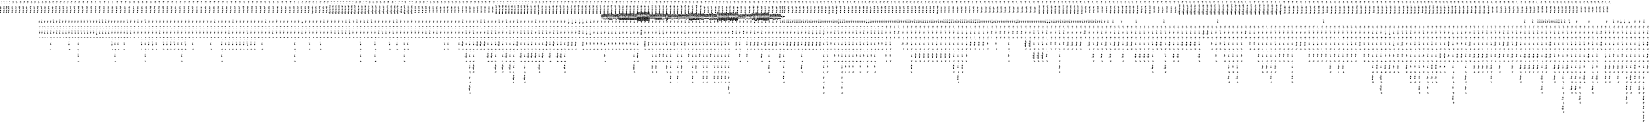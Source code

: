 digraph FST {
rankdir = LR;
size = "8.5,11";
label = "";
center = 1;
orientation = Landscape;
ranksep = "0.4";
nodesep = "0.25";
0 [label = "0", shape = circle, style = bold, fontsize = 14]
	0 -> 0 [label = "the:、/-0.56087", fontsize = 14];
	0 -> 0 [label = "the:た/-0.31363", fontsize = 14];
	0 -> 0 [label = "the:（/-0.22286", fontsize = 14];
	0 -> 0 [label = "the:その/-0.31193", fontsize = 14];
	0 -> 0 [label = "the:の/-0.46103", fontsize = 14];
	0 -> 0 [label = "the:は/-0.3999", fontsize = 14];
	0 -> 1 [label = "the:<eps>/-0.3569", fontsize = 14];
	0 -> 4 [label = "the:<eps>/-0.31222", fontsize = 14];
	0 -> 7 [label = "the:<eps>/-0.43285", fontsize = 14];
	0 -> 10 [label = "the:<eps>/-0.38489", fontsize = 14];
	0 -> 0 [label = "the:この/-0.36216", fontsize = 14];
	0 -> 0 [label = "the:前記/-0.39973", fontsize = 14];
	0 -> 0 [label = "the:する/-0.24789", fontsize = 14];
	0 -> 0 [label = "the:ア/-0.21137", fontsize = 14];
	0 -> 0 [label = "the:本/-0.2343", fontsize = 14];
	0 -> 0 [label = "the:各/-0.23004", fontsize = 14];
	0 -> 0 [label = "the:尚/-0.22102", fontsize = 14];
	0 -> 542 [label = "the:<eps>/-0.24001", fontsize = 14];
	0 -> 547 [label = "the:<eps>/-0.18107", fontsize = 14];
	0 -> 551 [label = "the:<eps>/-0.29596", fontsize = 14];
	0 -> 538 [label = "the:<eps>/-0.33009", fontsize = 14];
	0 -> 533 [label = "the:<eps>/-0.22917", fontsize = 14];
	0 -> 527 [label = "the:<eps>/-0.24165", fontsize = 14];
	0 -> 522 [label = "the:<eps>/-0.21374", fontsize = 14];
	0 -> 517 [label = "the:<eps>/-0.25165", fontsize = 14];
	0 -> 512 [label = "the:<eps>/-0.20094", fontsize = 14];
	0 -> 505 [label = "the:<eps>/-0.25827", fontsize = 14];
	0 -> 500 [label = "the:<eps>/-0.30128", fontsize = 14];
	0 -> 496 [label = "the:<eps>/-0.23371", fontsize = 14];
	0 -> 489 [label = "the:<eps>/-0.22165", fontsize = 14];
	0 -> 483 [label = "the:<eps>/-0.38775", fontsize = 14];
	0 -> 478 [label = "the:<eps>/-0.32739", fontsize = 14];
	0 -> 472 [label = "the:<eps>/-0.10817", fontsize = 14];
	0 -> 468 [label = "the:<eps>/-0.17042", fontsize = 14];
	0 -> 462 [label = "the:<eps>/-0.29734", fontsize = 14];
	0 -> 1937 [label = "the:<eps>/-0.22335", fontsize = 14];
	0 -> 1929 [label = "the:<eps>/-0.18994", fontsize = 14];
	0 -> 1920 [label = "the:<eps>/-0.26369", fontsize = 14];
	0 -> 1802 [label = "the:<eps>/-0.29032", fontsize = 14];
	0 -> 1797 [label = "the:<eps>/-0.071661", fontsize = 14];
	0 -> 1791 [label = "the:<eps>/-0.29858", fontsize = 14];
	0 -> 1783 [label = "the:<eps>/-0.38157", fontsize = 14];
	0 -> 1777 [label = "the:<eps>/-0.16078", fontsize = 14];
	0 -> 1771 [label = "the:<eps>/-0.23818", fontsize = 14];
	0 -> 1765 [label = "the:<eps>/-0.3343", fontsize = 14];
	0 -> 1759 [label = "the:<eps>/-0.40399", fontsize = 14];
	0 -> 1752 [label = "the:<eps>/-0.34207", fontsize = 14];
	0 -> 1547 [label = "the:<eps>/0.14038", fontsize = 14];
	0 -> 1529 [label = "the:<eps>/-0.27107", fontsize = 14];
	0 -> 1524 [label = "the:<eps>/-0.3863", fontsize = 14];
	0 -> 1520 [label = "the:<eps>/-0.3098", fontsize = 14];
	0 -> 1515 [label = "the:<eps>/-0.29631", fontsize = 14];
	0 -> 1510 [label = "the:<eps>/-0.45655", fontsize = 14];
	0 -> 1505 [label = "the:<eps>/-0.40052", fontsize = 14];
	0 -> 1499 [label = "the:<eps>/-0.40858", fontsize = 14];
	0 -> 1493 [label = "the:<eps>/-0.39595", fontsize = 14];
	0 -> 1488 [label = "the:<eps>/-0.37828", fontsize = 14];
	0 -> 1482 [label = "the:<eps>/-0.42846", fontsize = 14];
	0 -> 1477 [label = "the:<eps>/-0.40477", fontsize = 14];
	0 -> 1472 [label = "the:<eps>/-0.34418", fontsize = 14];
	0 -> 1467 [label = "the:<eps>/-0.28775", fontsize = 14];
	0 -> 1462 [label = "the:<eps>/-0.27066", fontsize = 14];
	0 -> 1457 [label = "the:<eps>/-0.26442", fontsize = 14];
	0 -> 1453 [label = "the:<eps>/0.11772", fontsize = 14];
	0 -> 1449 [label = "the:<eps>/0.13611", fontsize = 14];
	0 -> 1445 [label = "the:<eps>/-0.29867", fontsize = 14];
	0 -> 1438 [label = "the:<eps>/-0.37321", fontsize = 14];
	0 -> 1433 [label = "the:<eps>/-0.59387", fontsize = 14];
	0 -> 1428 [label = "the:<eps>/-0.43003", fontsize = 14];
	0 -> 1423 [label = "the:<eps>/-0.31037", fontsize = 14];
	0 -> 1417 [label = "the:<eps>/-0.36876", fontsize = 14];
	0 -> 1254 [label = "the:<eps>/-0.18178", fontsize = 14];
	0 -> 1250 [label = "the:<eps>/-0.28709", fontsize = 14];
	0 -> 1245 [label = "the:<eps>/-0.26144", fontsize = 14];
	0 -> 1241 [label = "the:<eps>/-0.046493", fontsize = 14];
	0 -> 1237 [label = "the:<eps>/-0.028331", fontsize = 14];
	0 -> 1232 [label = "the:<eps>/-0.035158", fontsize = 14];
	0 -> 1228 [label = "the:<eps>/-0.26754", fontsize = 14];
	0 -> 1223 [label = "the:<eps>/-0.32659", fontsize = 14];
	0 -> 1219 [label = "the:<eps>/-0.32694", fontsize = 14];
	0 -> 1214 [label = "the:<eps>/-0.35428", fontsize = 14];
	0 -> 1210 [label = "the:<eps>/-0.28709", fontsize = 14];
	0 -> 1207 [label = "the:<eps>/0.22305", fontsize = 14];
	0 -> 1203 [label = "the:<eps>/-0.26101", fontsize = 14];
	0 -> 1199 [label = "the:<eps>/-0.35112", fontsize = 14];
	0 -> 1195 [label = "the:<eps>/-0.4434", fontsize = 14];
	0 -> 1191 [label = "the:<eps>/-0.25429", fontsize = 14];
	0 -> 417 [label = "the:<eps>/-0.43797", fontsize = 14];
	0 -> 421 [label = "the:<eps>/-0.47946", fontsize = 14];
	0 -> 426 [label = "the:<eps>/-0.3465", fontsize = 14];
	0 -> 434 [label = "the:<eps>/-0.26989", fontsize = 14];
	0 -> 440 [label = "the:<eps>/0.0079271", fontsize = 14];
	0 -> 444 [label = "the:<eps>/0.30198", fontsize = 14];
	0 -> 448 [label = "the:<eps>/-0.11985", fontsize = 14];
	0 -> 452 [label = "the:<eps>/-0.2458", fontsize = 14];
	0 -> 457 [label = "the:<eps>/-0.19543", fontsize = 14];
	0 -> 0 [label = "ordinary:蛍光/0.11147", fontsize = 14];
	0 -> 42 [label = "ordinary:<eps>/0.041213", fontsize = 14];
	0 -> 39 [label = "ordinary:<eps>/-0.18976", fontsize = 14];
	0 -> 0 [label = "ordinary:常/-0.08859", fontsize = 14];
	0 -> 36 [label = "ordinary:<eps>/-0.21016", fontsize = 14];
	0 -> 0 [label = "ordinary:普通/-0.23736", fontsize = 14];
	0 -> 32 [label = "ordinary:<eps>/-0.33743", fontsize = 14];
	0 -> 29 [label = "ordinary:<eps>/-0.15324", fontsize = 14];
	0 -> 26 [label = "ordinary:<eps>/-0.20877", fontsize = 14];
	0 -> 0 [label = "ordinary:一般/-0.18992", fontsize = 14];
	0 -> 0 [label = "ordinary:常温/-0.15717", fontsize = 14];
	0 -> 0 [label = "ordinary:標準/0.060558", fontsize = 14];
	0 -> 23 [label = "ordinary:<eps>/-0.26039", fontsize = 14];
	0 -> 20 [label = "ordinary:<eps>/-0.57563", fontsize = 14];
	0 -> 0 [label = "ordinary:通常/-0.49689", fontsize = 14];
	0 -> 561 [label = "ordinary:<eps>/-0.072294", fontsize = 14];
	0 -> 556 [label = "ordinary:<eps>/-0.12207", fontsize = 14];
	0 -> 0 [label = "ordinary:な/0.17609", fontsize = 14];
	0 -> 17 [label = "ordinary:<eps>/-0.32027", fontsize = 14];
	0 -> 13 [label = "ordinary:<eps>/-0.25822", fontsize = 14];
	0 -> 567 [label = "optical:<eps>/-0.71617", fontsize = 14];
	0 -> 571 [label = "optical:<eps>/-0.54204", fontsize = 14];
	0 -> 575 [label = "optical:<eps>/-0.28919", fontsize = 14];
	0 -> 579 [label = "optical:<eps>/-0.13671", fontsize = 14];
	0 -> 582 [label = "optical:<eps>/-0.3134", fontsize = 14];
	0 -> 1555 [label = "optical:<eps>/-0.42473", fontsize = 14];
	0 -> 1561 [label = "optical:<eps>/-0.34646", fontsize = 14];
	0 -> 0 [label = "optical:光学/-0.63343", fontsize = 14];
	0 -> 47 [label = "optical:<eps>/-0.50826", fontsize = 14];
	0 -> 50 [label = "optical:<eps>/-0.44452", fontsize = 14];
	0 -> 53 [label = "optical:<eps>/-0.366", fontsize = 14];
	0 -> 1944 [label = "optical:<eps>/-0.070409", fontsize = 14];
	0 -> 0 [label = "optical:光/-0.64834", fontsize = 14];
	0 -> 56 [label = "optical:<eps>/-0.51107", fontsize = 14];
	0 -> 0 [label = "optical:屈折/0.019874", fontsize = 14];
	0 -> 0 [label = "optical:窓/-0.11237", fontsize = 14];
	0 -> 0 [label = "optical:レーザ/0.24748", fontsize = 14];
	0 -> 59 [label = "optical:<eps>/-0.32066", fontsize = 14];
	0 -> 0 [label = "optical:導/-0.088376", fontsize = 14];
	0 -> 0 [label = "fiber:ファイバ/-0.71688", fontsize = 14];
	0 -> 1567 [label = "fiber:<eps>/-0.10287", fontsize = 14];
	0 -> 590 [label = "fiber:<eps>/-0.40196", fontsize = 14];
	0 -> 586 [label = "fiber:<eps>/-0.49044", fontsize = 14];
	0 -> 0 [label = "fiber:ファイバー/-0.55935", fontsize = 14];
	0 -> 62 [label = "fiber:<eps>/-0.35443", fontsize = 14];
	0 -> 0 [label = "fiber:繊維/-0.5547", fontsize = 14];
	0 -> 0 [label = "fiber:線維/-0.27322", fontsize = 14];
	0 -> 0 [label = "fiber:−/0.22433", fontsize = 14];
	0 -> 0 [label = "fiber:ファイ/-0.37649", fontsize = 14];
	0 -> 611 [label = "10:<eps>/0.029872", fontsize = 14];
	0 -> 0 [label = "10:２/0.18983", fontsize = 14];
	0 -> 594 [label = "10:<eps>/0.044114", fontsize = 14];
	0 -> 598 [label = "10:<eps>/0.099418", fontsize = 14];
	0 -> 602 [label = "10:<eps>/-0.58511", fontsize = 14];
	0 -> 606 [label = "10:<eps>/-0.28972", fontsize = 14];
	0 -> 615 [label = "10:<eps>/-0.11955", fontsize = 14];
	0 -> 619 [label = "10:<eps>/-0.56282", fontsize = 14];
	0 -> 623 [label = "10:<eps>/-0.46073", fontsize = 14];
	0 -> 627 [label = "10:<eps>/0.21941", fontsize = 14];
	0 -> 631 [label = "10:<eps>/0.17186", fontsize = 14];
	0 -> 635 [label = "10:<eps>/0.24569", fontsize = 14];
	0 -> 0 [label = "10:10/-0.27655", fontsize = 14];
	0 -> 0 [label = "10:９/0.04621", fontsize = 14];
	0 -> 0 [label = "10:１０/-0.71245", fontsize = 14];
	0 -> 0 [label = "10:３/0.19367", fontsize = 14];
	0 -> 0 [label = "10:１/0.18635", fontsize = 14];
	0 -> 0 [label = "10:８/0.11016", fontsize = 14];
	0 -> 0 [label = "10:ｉｏ/7.7048e-05", fontsize = 14];
	0 -> 0 [label = "is:が/-0.59235", fontsize = 14];
	0 -> 0 [label = "is:も/-0.11893", fontsize = 14];
	0 -> 0 [label = "is:に/-0.060866", fontsize = 14];
	0 -> 0 [label = "is:は/-0.57102", fontsize = 14];
	0 -> 0 [label = "is:の/0.052175", fontsize = 14];
	0 -> 0 [label = "is:あ/-0.039107", fontsize = 14];
	0 -> 0 [label = "is:を/-0.5021", fontsize = 14];
	0 -> 0 [label = "is:れ/-0.27942", fontsize = 14];
	0 -> 1136 [label = "is:<eps>/0.032439", fontsize = 14];
	0 -> 653 [label = "is:<eps>/0.30317", fontsize = 14];
	0 -> 650 [label = "is:<eps>/0.26475", fontsize = 14];
	0 -> 645 [label = "is:<eps>/-0.17225", fontsize = 14];
	0 -> 639 [label = "is:<eps>/0.12655", fontsize = 14];
	0 -> 1139 [label = "is:<eps>/-0.13212", fontsize = 14];
	0 -> 1142 [label = "is:<eps>/-0.082187", fontsize = 14];
	0 -> 97 [label = "therefore:<eps>/-0.30144", fontsize = 14];
	0 -> 93 [label = "therefore:<eps>/-0.46594", fontsize = 14];
	0 -> 0 [label = "therefore:ため/-0.2873", fontsize = 14];
	0 -> 100 [label = "therefore:<eps>/-0.25685", fontsize = 14];
	0 -> 0 [label = "therefore:ゆえ/-0.23464", fontsize = 14];
	0 -> 65 [label = "therefore:<eps>/-0.3905", fontsize = 14];
	0 -> 68 [label = "therefore:<eps>/-0.091111", fontsize = 14];
	0 -> 0 [label = "therefore:つまり/0.024888", fontsize = 14];
	0 -> 71 [label = "therefore:<eps>/-0.4556", fontsize = 14];
	0 -> 74 [label = "therefore:<eps>/-0.17017", fontsize = 14];
	0 -> 0 [label = "therefore:な/0.07088", fontsize = 14];
	0 -> 0 [label = "therefore:て/-0.13877", fontsize = 14];
	0 -> 77 [label = "therefore:<eps>/-0.58155", fontsize = 14];
	0 -> 0 [label = "therefore:そこ/-0.39018", fontsize = 14];
	0 -> 0 [label = "therefore:これ/-0.034199", fontsize = 14];
	0 -> 81 [label = "therefore:<eps>/-0.20478", fontsize = 14];
	0 -> 0 [label = "therefore:する/0.4667", fontsize = 14];
	0 -> 86 [label = "therefore:<eps>/-0.32345", fontsize = 14];
	0 -> 90 [label = "therefore:<eps>/-0.059144", fontsize = 14];
	0 -> 0 [label = "therefore:この/-0.066659", fontsize = 14];
	0 -> 810 [label = "inserted:<eps>/-0.1794", fontsize = 14];
	0 -> 661 [label = "inserted:<eps>/-0.29308", fontsize = 14];
	0 -> 807 [label = "inserted:<eps>/-0.0019009", fontsize = 14];
	0 -> 802 [label = "inserted:<eps>/-0.43011", fontsize = 14];
	0 -> 798 [label = "inserted:<eps>/-0.2617", fontsize = 14];
	0 -> 795 [label = "inserted:<eps>/-0.3427", fontsize = 14];
	0 -> 787 [label = "inserted:<eps>/-0.24552", fontsize = 14];
	0 -> 780 [label = "inserted:<eps>/-0.26256", fontsize = 14];
	0 -> 773 [label = "inserted:<eps>/-0.37499", fontsize = 14];
	0 -> 766 [label = "inserted:<eps>/-0.42044", fontsize = 14];
	0 -> 759 [label = "inserted:<eps>/-0.32791", fontsize = 14];
	0 -> 657 [label = "inserted:<eps>/-0.41118", fontsize = 14];
	0 -> 0 [label = "inserted:し/0.23776", fontsize = 14];
	0 -> 0 [label = "inserted:れ/0.013925", fontsize = 14];
	0 -> 103 [label = "inserted:<eps>/-0.02965", fontsize = 14];
	0 -> 0 [label = "inserted:む/0.087625", fontsize = 14];
	0 -> 106 [label = "inserted:<eps>/0.074559", fontsize = 14];
	0 -> 0 [label = "inserted:設け/0.11668", fontsize = 14];
	0 -> 0 [label = "inserted:収容/0.036489", fontsize = 14];
	0 -> 0 [label = "inserted:挿入/-0.56348", fontsize = 14];
	0 -> 109 [label = "inserted:<eps>/-0.37508", fontsize = 14];
	0 -> 113 [label = "inserted:<eps>/-0.39946", fontsize = 14];
	0 -> 118 [label = "inserted:<eps>/-0.62975", fontsize = 14];
	0 -> 0 [label = "inserted:嵌合/-0.0034787", fontsize = 14];
	0 -> 0 [label = "inserted:配設/0.19954", fontsize = 14];
	0 -> 122 [label = "inserted:<eps>/-0.43643", fontsize = 14];
	0 -> 0 [label = "inserted:挿/-0.28018", fontsize = 14];
	0 -> 126 [label = "inserted:<eps>/-0.31973", fontsize = 14];
	0 -> 0 [label = "inserted:差込/-0.20553", fontsize = 14];
	0 -> 130 [label = "inserted:<eps>/-0.21742", fontsize = 14];
	0 -> 133 [label = "inserted:<eps>/-0.11156", fontsize = 14];
	0 -> 0 [label = "inserted:入れ/-0.14174", fontsize = 14];
	0 -> 0 [label = "inserted:固定/0.15708", fontsize = 14];
	0 -> 137 [label = "inserted:<eps>/-0.15816", fontsize = 14];
	0 -> 141 [label = "inserted:<eps>/-0.044795", fontsize = 14];
	0 -> 1952 [label = "inserted:<eps>/-0.04249", fontsize = 14];
	0 -> 754 [label = "inserted:<eps>/-0.35149", fontsize = 14];
	0 -> 747 [label = "inserted:<eps>/0.05672", fontsize = 14];
	0 -> 740 [label = "inserted:<eps>/-0.38366", fontsize = 14];
	0 -> 735 [label = "inserted:<eps>/-0.24837", fontsize = 14];
	0 -> 729 [label = "inserted:<eps>/-0.29828", fontsize = 14];
	0 -> 722 [label = "inserted:<eps>/-0.3273", fontsize = 14];
	0 -> 717 [label = "inserted:<eps>/-0.25326", fontsize = 14];
	0 -> 713 [label = "inserted:<eps>/-0.19524", fontsize = 14];
	0 -> 707 [label = "inserted:<eps>/-0.24277", fontsize = 14];
	0 -> 700 [label = "inserted:<eps>/0.071113", fontsize = 14];
	0 -> 696 [label = "inserted:<eps>/0.18944", fontsize = 14];
	0 -> 689 [label = "inserted:<eps>/-0.21069", fontsize = 14];
	0 -> 683 [label = "inserted:<eps>/-0.22773", fontsize = 14];
	0 -> 0 [label = "inserted:挿通/-0.26473", fontsize = 14];
	0 -> 145 [label = "inserted:<eps>/-0.40002", fontsize = 14];
	0 -> 0 [label = "inserted:進入/-0.1227", fontsize = 14];
	0 -> 149 [label = "inserted:<eps>/-0.29508", fontsize = 14];
	0 -> 153 [label = "inserted:<eps>/-0.33892", fontsize = 14];
	0 -> 0 [label = "inserted:インサート/-0.14385", fontsize = 14];
	0 -> 158 [label = "inserted:<eps>/-0.10571", fontsize = 14];
	0 -> 667 [label = "inserted:<eps>/-0.50689", fontsize = 14];
	0 -> 815 [label = "inserted:<eps>/-0.074938", fontsize = 14];
	0 -> 673 [label = "inserted:<eps>/-0.23312", fontsize = 14];
	0 -> 678 [label = "inserted:<eps>/-0.2418", fontsize = 14];
	0 -> 1573 [label = "inserted:<eps>/0.0066452", fontsize = 14];
	0 -> 1579 [label = "inserted:<eps>/-0.12386", fontsize = 14];
	0 -> 0 [label = "into:へ/-0.33241", fontsize = 14];
	0 -> 0 [label = "into:を/-0.085751", fontsize = 14];
	0 -> 165 [label = "into:<eps>/-0.13314", fontsize = 14];
	0 -> 162 [label = "into:<eps>/-0.14414", fontsize = 14];
	0 -> 0 [label = "into:に/-0.37083", fontsize = 14];
	0 -> 169 [label = "into:<eps>/-0.10704", fontsize = 14];
	0 -> 0 [label = "into:内/-0.17555", fontsize = 14];
	0 -> 172 [label = "into:<eps>/-0.3616", fontsize = 14];
	0 -> 175 [label = "into:<eps>/0.018606", fontsize = 14];
	0 -> 0 [label = "into:化/-0.0003187", fontsize = 14];
	0 -> 178 [label = "into:<eps>/0.014197", fontsize = 14];
	0 -> 0 [label = "into:取り込/-0.013453", fontsize = 14];
	0 -> 0 [label = "into:する/0.14016", fontsize = 14];
	0 -> 819 [label = "into:<eps>/-0.1528", fontsize = 14];
	0 -> 0 [label = "into:し/-0.035055", fontsize = 14];
	0 -> 0 [label = "and:ａｎｄ/-0.32098", fontsize = 14];
	0 -> 0 [label = "and:し/-0.19941", fontsize = 14];
	0 -> 900 [label = "and:<eps>/-0.047386", fontsize = 14];
	0 -> 896 [label = "and:<eps>/-0.30557", fontsize = 14];
	0 -> 892 [label = "and:<eps>/-0.3551", fontsize = 14];
	0 -> 888 [label = "and:<eps>/-0.40269", fontsize = 14];
	0 -> 1604 [label = "and:<eps>/-0.20441", fontsize = 14];
	0 -> 1597 [label = "and:<eps>/-0.13526", fontsize = 14];
	0 -> 1590 [label = "and:<eps>/-0.098534", fontsize = 14];
	0 -> 1584 [label = "and:<eps>/-0.083825", fontsize = 14];
	0 -> 0 [label = "and:、/-0.41499", fontsize = 14];
	0 -> 0 [label = "and:と/-0.55896", fontsize = 14];
	0 -> 181 [label = "and:<eps>/-0.36289", fontsize = 14];
	0 -> 185 [label = "and:<eps>/-0.37709", fontsize = 14];
	0 -> 0 [label = "and:り/-0.37128", fontsize = 14];
	0 -> 188 [label = "and:<eps>/-0.2664", fontsize = 14];
	0 -> 823 [label = "and:<eps>/-0.23095", fontsize = 14];
	0 -> 827 [label = "and:<eps>/-0.39574", fontsize = 14];
	0 -> 832 [label = "and:<eps>/-0.30959", fontsize = 14];
	0 -> 836 [label = "and:<eps>/-0.29163", fontsize = 14];
	0 -> 842 [label = "and:<eps>/-0.39123", fontsize = 14];
	0 -> 846 [label = "and:<eps>/0.30957", fontsize = 14];
	0 -> 850 [label = "and:<eps>/-0.29419", fontsize = 14];
	0 -> 855 [label = "and:<eps>/-0.3344", fontsize = 14];
	0 -> 862 [label = "and:<eps>/-0.1995", fontsize = 14];
	0 -> 0 [label = "and:，/-0.43971", fontsize = 14];
	0 -> 0 [label = "and:・/-0.23966", fontsize = 14];
	0 -> 0 [label = "and:および/-0.59005", fontsize = 14];
	0 -> 0 [label = "and:とも/-0.22509", fontsize = 14];
	0 -> 0 [label = "and:及び/-0.5598", fontsize = 14];
	0 -> 0 [label = "and:／/-0.17653", fontsize = 14];
	0 -> 884 [label = "and:<eps>/-0.29529", fontsize = 14];
	0 -> 878 [label = "and:<eps>/-0.39231", fontsize = 14];
	0 -> 874 [label = "and:<eps>/-0.17121", fontsize = 14];
	0 -> 870 [label = "and:<eps>/-0.28673", fontsize = 14];
	0 -> 866 [label = "and:<eps>/-0.22557", fontsize = 14];
	0 -> 0 [label = "and:や/-0.42382", fontsize = 14];
	0 -> 0 [label = "fixed:固め/-0.11626", fontsize = 14];
	0 -> 191 [label = "fixed:<eps>/-0.30543", fontsize = 14];
	0 -> 0 [label = "fixed:れ/-0.042285", fontsize = 14];
	0 -> 0 [label = "fixed:的/0.23071", fontsize = 14];
	0 -> 0 [label = "fixed:さ/-0.034664", fontsize = 14];
	0 -> 196 [label = "fixed:<eps>/-0.13311", fontsize = 14];
	0 -> 0 [label = "fixed:所定/-0.0049192", fontsize = 14];
	0 -> 0 [label = "fixed:設け/0.19229", fontsize = 14];
	0 -> 200 [label = "fixed:<eps>/0.030407", fontsize = 14];
	0 -> 0 [label = "fixed:一定/-0.3427", fontsize = 14];
	0 -> 204 [label = "fixed:<eps>/-0.24849", fontsize = 14];
	0 -> 1009 [label = "fixed:<eps>/0.054954", fontsize = 14];
	0 -> 1004 [label = "fixed:<eps>/-0.17545", fontsize = 14];
	0 -> 0 [label = "fixed:固定/-0.63738", fontsize = 14];
	0 -> 208 [label = "fixed:<eps>/-0.68192", fontsize = 14];
	0 -> 999 [label = "fixed:<eps>/-0.36271", fontsize = 14];
	0 -> 995 [label = "fixed:<eps>/-0.16673", fontsize = 14];
	0 -> 0 [label = "fixed:固着/-0.34601", fontsize = 14];
	0 -> 212 [label = "fixed:<eps>/-0.43408", fontsize = 14];
	0 -> 216 [label = "fixed:<eps>/-0.33378", fontsize = 14];
	0 -> 991 [label = "fixed:<eps>/-0.25525", fontsize = 14];
	0 -> 985 [label = "fixed:<eps>/-0.38816", fontsize = 14];
	0 -> 980 [label = "fixed:<eps>/-0.191", fontsize = 14];
	0 -> 974 [label = "fixed:<eps>/-0.31856", fontsize = 14];
	0 -> 969 [label = "fixed:<eps>/-0.21949", fontsize = 14];
	0 -> 963 [label = "fixed:<eps>/-0.43512", fontsize = 14];
	0 -> 958 [label = "fixed:<eps>/-0.24553", fontsize = 14];
	0 -> 0 [label = "fixed:取り付け/-0.047589", fontsize = 14];
	0 -> 220 [label = "fixed:<eps>/-0.11788", fontsize = 14];
	0 -> 0 [label = "fixed:固設/-0.24641", fontsize = 14];
	0 -> 224 [label = "fixed:<eps>/-0.33448", fontsize = 14];
	0 -> 1612 [label = "fixed:<eps>/-0.28746", fontsize = 14];
	0 -> 1618 [label = "fixed:<eps>/-0.32504", fontsize = 14];
	0 -> 952 [label = "fixed:<eps>/-0.29444", fontsize = 14];
	0 -> 946 [label = "fixed:<eps>/-0.31953", fontsize = 14];
	0 -> 940 [label = "fixed:<eps>/-0.64116", fontsize = 14];
	0 -> 932 [label = "fixed:<eps>/-0.40294", fontsize = 14];
	0 -> 927 [label = "fixed:<eps>/-0.29506", fontsize = 14];
	0 -> 0 [label = "fixed:定着/-0.24343", fontsize = 14];
	0 -> 228 [label = "fixed:<eps>/-0.25861", fontsize = 14];
	0 -> 922 [label = "fixed:<eps>/-0.40176", fontsize = 14];
	0 -> 918 [label = "fixed:<eps>/-0.30673", fontsize = 14];
	0 -> 904 [label = "fixed:<eps>/-0.12263", fontsize = 14];
	0 -> 912 [label = "fixed:<eps>/-0.026615", fontsize = 14];
	0 -> 0 [label = "to:し/-0.30047", fontsize = 14];
	0 -> 0 [label = "to:と/-0.16568", fontsize = 14];
	0 -> 1652 [label = "to:<eps>/-0.18671", fontsize = 14];
	0 -> 1646 [label = "to:<eps>/-0.16264", fontsize = 14];
	0 -> 1640 [label = "to:<eps>/-0.21783", fontsize = 14];
	0 -> 1633 [label = "to:<eps>/-0.25353", fontsize = 14];
	0 -> 1626 [label = "to:<eps>/-0.25731", fontsize = 14];
	0 -> 0 [label = "to:乃至/-0.34452", fontsize = 14];
	0 -> 0 [label = "to:〜/-0.48595", fontsize = 14];
	0 -> 0 [label = "to:対/-0.19348", fontsize = 14];
	0 -> 0 [label = "to:項/-0.12919", fontsize = 14];
	0 -> 0 [label = "to:れ/-0.16001", fontsize = 14];
	0 -> 0 [label = "to:へ/-0.43565", fontsize = 14];
	0 -> 0 [label = "to:を/-0.39775", fontsize = 14];
	0 -> 0 [label = "to:に/-0.55959", fontsize = 14];
	0 -> 232 [label = "to:<eps>/-0.29564", fontsize = 14];
	0 -> 0 [label = "to:が/-0.10491", fontsize = 14];
	0 -> 235 [label = "to:<eps>/-0.31832", fontsize = 14];
	0 -> 1012 [label = "to:<eps>/-0.11116", fontsize = 14];
	0 -> 1015 [label = "to:<eps>/-0.2395", fontsize = 14];
	0 -> 1019 [label = "to:<eps>/-0.1581", fontsize = 14];
	0 -> 0 [label = "to:する/-0.23953", fontsize = 14];
	0 -> 1069 [label = "a:<eps>/-0.30181", fontsize = 14];
	0 -> 0 [label = "a:a/-0.27632", fontsize = 14];
	0 -> 0 [label = "a:、/-0.53146", fontsize = 14];
	0 -> 239 [label = "a:<eps>/-0.31884", fontsize = 14];
	0 -> 0 [label = "a:た/-0.4067", fontsize = 14];
	0 -> 0 [label = "a:その/-0.33499", fontsize = 14];
	0 -> 0 [label = "a:は/-0.45571", fontsize = 14];
	0 -> 242 [label = "a:<eps>/-0.39478", fontsize = 14];
	0 -> 0 [label = "a:また/-0.28764", fontsize = 14];
	0 -> 245 [label = "a:<eps>/-0.33191", fontsize = 14];
	0 -> 0 [label = "a:さらに/-0.27717", fontsize = 14];
	0 -> 0 [label = "a:する/-0.4215", fontsize = 14];
	0 -> 0 [label = "a:る/-0.33829", fontsize = 14];
	0 -> 0 [label = "a:１/-0.33059", fontsize = 14];
	0 -> 0 [label = "a:ａ/-0.36908", fontsize = 14];
	0 -> 0 [label = "a:半/-0.29268", fontsize = 14];
	0 -> 1023 [label = "a:<eps>/-0.34608", fontsize = 14];
	0 -> 1029 [label = "a:<eps>/-0.54045", fontsize = 14];
	0 -> 1034 [label = "a:<eps>/-0.3098", fontsize = 14];
	0 -> 1039 [label = "a:<eps>/-0.27063", fontsize = 14];
	0 -> 1044 [label = "a:<eps>/-0.38824", fontsize = 14];
	0 -> 1049 [label = "a:<eps>/-0.39021", fontsize = 14];
	0 -> 1054 [label = "a:<eps>/-0.39086", fontsize = 14];
	0 -> 1074 [label = "a:<eps>/-0.32995", fontsize = 14];
	0 -> 1064 [label = "a:<eps>/-0.28343", fontsize = 14];
	0 -> 1059 [label = "a:<eps>/-0.35297", fontsize = 14];
	0 -> 1087 [label = "second:<eps>/-0.26813", fontsize = 14];
	0 -> 0 [label = "second:秒/-0.19657", fontsize = 14];
	0 -> 268 [label = "second:<eps>/-0.21235", fontsize = 14];
	0 -> 1657 [label = "second:<eps>/-0.22443", fontsize = 14];
	0 -> 263 [label = "second:<eps>/-0.33842", fontsize = 14];
	0 -> 1080 [label = "second:<eps>/-0.2855", fontsize = 14];
	0 -> 248 [label = "second:<eps>/-0.30357", fontsize = 14];
	0 -> 251 [label = "second:<eps>/-0.71115", fontsize = 14];
	0 -> 254 [label = "second:<eps>/-0.48688", fontsize = 14];
	0 -> 257 [label = "second:<eps>/-0.30065", fontsize = 14];
	0 -> 260 [label = "second:<eps>/-0.24212", fontsize = 14];
	0 -> 0 [label = "ferrule:ルール/-0.55935", fontsize = 14];
	0 -> 1093 [label = "ferrule:<eps>/-0.27759", fontsize = 14];
	0 -> 271 [label = "ferrule:<eps>/-0.64111", fontsize = 14];
	0 -> 1098 [label = "20:<eps>/-0.064086", fontsize = 14];
	0 -> 1110 [label = "20:<eps>/-0.20963", fontsize = 14];
	0 -> 1106 [label = "20:<eps>/-0.10203", fontsize = 14];
	0 -> 1666 [label = "20:<eps>/0.0082059", fontsize = 14];
	0 -> 1671 [label = "20:<eps>/0.026647", fontsize = 14];
	0 -> 0 [label = "20:20/-0.39937", fontsize = 14];
	0 -> 0 [label = "20:に/0.32773", fontsize = 14];
	0 -> 0 [label = "20:１５/0.20583", fontsize = 14];
	0 -> 1102 [label = "20:<eps>/0.20175", fontsize = 14];
	0 -> 0 [label = "20:２１/0.16423", fontsize = 14];
	0 -> 0 [label = "20:２０/-0.74276", fontsize = 14];
	0 -> 284 [label = "which:<eps>/-0.20881", fontsize = 14];
	0 -> 287 [label = "which:<eps>/-0.19716", fontsize = 14];
	0 -> 0 [label = "which:を/-0.19919", fontsize = 14];
	0 -> 1114 [label = "which:<eps>/0.13097", fontsize = 14];
	0 -> 0 [label = "which:が/-0.03821", fontsize = 14];
	0 -> 0 [label = "which:る/-0.17321", fontsize = 14];
	0 -> 0 [label = "which:り/-0.097412", fontsize = 14];
	0 -> 0 [label = "which:に/0.14481", fontsize = 14];
	0 -> 281 [label = "which:<eps>/-0.20354", fontsize = 14];
	0 -> 0 [label = "which:と/-0.073165", fontsize = 14];
	0 -> 277 [label = "which:<eps>/-0.27523", fontsize = 14];
	0 -> 274 [label = "which:<eps>/-0.24254", fontsize = 14];
	0 -> 0 [label = "which:で/-0.18943", fontsize = 14];
	0 -> 0 [label = "which:た/-0.28488", fontsize = 14];
	0 -> 1118 [label = "which:<eps>/0.40699", fontsize = 14];
	0 -> 1121 [label = "which:<eps>/-0.016028", fontsize = 14];
	0 -> 1125 [label = "which:<eps>/-0.106", fontsize = 14];
	0 -> 1128 [label = "which:<eps>/-0.14908", fontsize = 14];
	0 -> 1131 [label = "which:<eps>/-0.061644", fontsize = 14];
	0 -> 1163 [label = "of:<eps>/-0.093443", fontsize = 14];
	0 -> 1158 [label = "of:<eps>/-0.18827", fontsize = 14];
	0 -> 1153 [label = "of:<eps>/-0.12777", fontsize = 14];
	0 -> 1149 [label = "of:<eps>/-0.022651", fontsize = 14];
	0 -> 1145 [label = "of:<eps>/-0.26778", fontsize = 14];
	0 -> 0 [label = "of:を/-0.38236", fontsize = 14];
	0 -> 0 [label = "of:が/-0.23188", fontsize = 14];
	0 -> 0 [label = "of:も/0.068829", fontsize = 14];
	0 -> 0 [label = "of:に/-0.19756", fontsize = 14];
	0 -> 0 [label = "of:は/-0.039741", fontsize = 14];
	0 -> 0 [label = "of:の/-0.61023", fontsize = 14];
	0 -> 291 [label = "of:<eps>/-0.19877", fontsize = 14];
	0 -> 1963 [label = "substantially:<eps>/0.13683", fontsize = 14];
	0 -> 0 [label = "substantially:大幅/-0.054729", fontsize = 14];
	0 -> 0 [label = "substantially:と/0.18775", fontsize = 14];
	0 -> 294 [label = "substantially:<eps>/-0.37732", fontsize = 14];
	0 -> 0 [label = "substantially:な/0.44006", fontsize = 14];
	0 -> 0 [label = "substantially:的/-0.067988", fontsize = 14];
	0 -> 0 [label = "substantially:概略/0.022491", fontsize = 14];
	0 -> 312 [label = "substantially:<eps>/-0.3149", fontsize = 14];
	0 -> 0 [label = "substantially:略々/-0.24316", fontsize = 14];
	0 -> 0 [label = "substantially:約/0.1254", fontsize = 14];
	0 -> 0 [label = "substantially:程度/0.02651", fontsize = 14];
	0 -> 0 [label = "substantially:概ね/-0.3618", fontsize = 14];
	0 -> 0 [label = "substantially:ほとんど/-0.25761", fontsize = 14];
	0 -> 1676 [label = "substantially:<eps>/-0.39182", fontsize = 14];
	0 -> 1684 [label = "substantially:<eps>/0.05261", fontsize = 14];
	0 -> 1689 [label = "substantially:<eps>/-0.28428", fontsize = 14];
	0 -> 0 [label = "substantially:略/-0.58794", fontsize = 14];
	0 -> 297 [label = "substantially:<eps>/-0.29551", fontsize = 14];
	0 -> 300 [label = "substantially:<eps>/-0.066757", fontsize = 14];
	0 -> 1168 [label = "substantially:<eps>/-0.36922", fontsize = 14];
	0 -> 1173 [label = "substantially:<eps>/-0.40446", fontsize = 14];
	0 -> 1177 [label = "substantially:<eps>/-0.27074", fontsize = 14];
	0 -> 1181 [label = "substantially:<eps>/-0.40872", fontsize = 14];
	0 -> 1187 [label = "substantially:<eps>/-0.32956", fontsize = 14];
	0 -> 0 [label = "substantially:実質/-0.40761", fontsize = 14];
	0 -> 303 [label = "substantially:<eps>/-0.62715", fontsize = 14];
	0 -> 306 [label = "substantially:<eps>/-0.46334", fontsize = 14];
	0 -> 0 [label = "substantially:とも/0.29728", fontsize = 14];
	0 -> 0 [label = "substantially:ほぼ/-0.6035", fontsize = 14];
	0 -> 309 [label = "substantially:<eps>/-0.32397", fontsize = 14];
	0 -> 1747 [label = "substantially:<eps>/-0.069698", fontsize = 14];
	0 -> 1741 [label = "substantially:<eps>/-0.1628", fontsize = 14];
	0 -> 1736 [label = "substantially:<eps>/-0.27145", fontsize = 14];
	0 -> 1731 [label = "substantially:<eps>/-0.19161", fontsize = 14];
	0 -> 1725 [label = "substantially:<eps>/-0.20383", fontsize = 14];
	0 -> 1720 [label = "substantially:<eps>/-0.17324", fontsize = 14];
	0 -> 1713 [label = "substantially:<eps>/-0.26223", fontsize = 14];
	0 -> 1707 [label = "substantially:<eps>/0.15952", fontsize = 14];
	0 -> 1701 [label = "substantially:<eps>/-0.16851", fontsize = 14];
	0 -> 1695 [label = "substantially:<eps>/0.12856", fontsize = 14];
	0 -> 1258 [label = "same:<eps>/-0.39354", fontsize = 14];
	0 -> 1263 [label = "same:<eps>/-0.39816", fontsize = 14];
	0 -> 1268 [label = "same:<eps>/-0.38663", fontsize = 14];
	0 -> 1273 [label = "same:<eps>/-0.16402", fontsize = 14];
	0 -> 1278 [label = "same:<eps>/-0.32374", fontsize = 14];
	0 -> 1284 [label = "same:<eps>/-0.24557", fontsize = 14];
	0 -> 1288 [label = "same:<eps>/-0.10729", fontsize = 14];
	0 -> 1292 [label = "same:<eps>/-0.47903", fontsize = 14];
	0 -> 1298 [label = "same:<eps>/0.098395", fontsize = 14];
	0 -> 1302 [label = "same:<eps>/-0.43982", fontsize = 14];
	0 -> 1307 [label = "same:<eps>/-0.3381", fontsize = 14];
	0 -> 1312 [label = "same:<eps>/-0.52061", fontsize = 14];
	0 -> 1316 [label = "same:<eps>/-0.47103", fontsize = 14];
	0 -> 1320 [label = "same:<eps>/-0.15541", fontsize = 14];
	0 -> 1324 [label = "same:<eps>/-0.24629", fontsize = 14];
	0 -> 1328 [label = "same:<eps>/-0.30569", fontsize = 14];
	0 -> 1333 [label = "same:<eps>/-0.18837", fontsize = 14];
	0 -> 1336 [label = "same:<eps>/-0.091236", fontsize = 14];
	0 -> 1863 [label = "same:<eps>/-0.039904", fontsize = 14];
	0 -> 1868 [label = "same:<eps>/-0.21316", fontsize = 14];
	0 -> 1876 [label = "same:<eps>/-0.26013", fontsize = 14];
	0 -> 1883 [label = "same:<eps>/0.10396", fontsize = 14];
	0 -> 1809 [label = "same:<eps>/-0.32909", fontsize = 14];
	0 -> 1815 [label = "same:<eps>/-0.31242", fontsize = 14];
	0 -> 1825 [label = "same:<eps>/-0.32414", fontsize = 14];
	0 -> 1831 [label = "same:<eps>/-0.24854", fontsize = 14];
	0 -> 1839 [label = "same:<eps>/-0.24734", fontsize = 14];
	0 -> 1847 [label = "same:<eps>/-0.25107", fontsize = 14];
	0 -> 0 [label = "same:その/0.15055", fontsize = 14];
	0 -> 0 [label = "same:で/-0.054601", fontsize = 14];
	0 -> 315 [label = "same:<eps>/-0.12153", fontsize = 14];
	0 -> 0 [label = "same:と/-0.12117", fontsize = 14];
	0 -> 318 [label = "same:<eps>/-0.35154", fontsize = 14];
	0 -> 321 [label = "same:<eps>/-0.38114", fontsize = 14];
	0 -> 326 [label = "same:<eps>/-0.43707", fontsize = 14];
	0 -> 329 [label = "same:<eps>/-0.35264", fontsize = 14];
	0 -> 332 [label = "same:<eps>/-0.3351", fontsize = 14];
	0 -> 335 [label = "same:<eps>/-0.36469", fontsize = 14];
	0 -> 0 [label = "same:あ/-0.12979", fontsize = 14];
	0 -> 340 [label = "same:<eps>/-0.024608", fontsize = 14];
	0 -> 0 [label = "same:同様/-0.30731", fontsize = 14];
	0 -> 1856 [label = "same:<eps>/-0.073213", fontsize = 14];
	0 -> 0 [label = "same:同一/-0.51793", fontsize = 14];
	0 -> 343 [label = "same:<eps>/-0.43523", fontsize = 14];
	0 -> 346 [label = "same:<eps>/-0.40741", fontsize = 14];
	0 -> 0 [label = "same:同じ/-0.48975", fontsize = 14];
	0 -> 349 [label = "same:<eps>/-0.43374", fontsize = 14];
	0 -> 353 [label = "same:<eps>/-0.32274", fontsize = 14];
	0 -> 0 [label = "same:等し/-0.14893", fontsize = 14];
	0 -> 0 [label = "same:同/-0.33906", fontsize = 14];
	0 -> 356 [label = "shape:<eps>/-0.37982", fontsize = 14];
	0 -> 0 [label = "shape:な/0.056123", fontsize = 14];
	0 -> 0 [label = "shape:あ/0.12273", fontsize = 14];
	0 -> 0 [label = "shape:形態/0.16451", fontsize = 14];
	0 -> 0 [label = "shape:形状/-0.67356", fontsize = 14];
	0 -> 0 [label = "shape:略/0.091755", fontsize = 14];
	0 -> 1339 [label = "shape:<eps>/-0.14493", fontsize = 14];
	0 -> 1343 [label = "shape:<eps>/-0.31071", fontsize = 14];
	0 -> 0 [label = "shape:形/-0.32312", fontsize = 14];
	0 -> 360 [label = "shape:<eps>/-0.29978", fontsize = 14];
	0 -> 0 [label = "shape:外形/-0.2284", fontsize = 14];
	0 -> 0 [label = "shape:呈/-0.23926", fontsize = 14];
	0 -> 0 [label = "shape:なし/-0.12914", fontsize = 14];
	0 -> 0 [label = "shape:柱状/-0.043183", fontsize = 14];
	0 -> 0 [label = "shape:全体/0.19271", fontsize = 14];
	0 -> 0 [label = "shape:状/-0.38976", fontsize = 14];
	0 -> 1348 [label = "shape:<eps>/-0.27703", fontsize = 14];
	0 -> 1352 [label = "shape:<eps>/-0.2612", fontsize = 14];
	0 -> 1357 [label = "shape:<eps>/-0.33398", fontsize = 14];
	0 -> 1364 [label = "shape:<eps>/-0.31706", fontsize = 14];
	0 -> 1370 [label = "shape:<eps>/-0.33908", fontsize = 14];
	0 -> 1377 [label = "shape:<eps>/0.084164", fontsize = 14];
	0 -> 1382 [label = "as:<eps>/0.067937", fontsize = 14];
	0 -> 1385 [label = "as:<eps>/0.019723", fontsize = 14];
	0 -> 1389 [label = "as:<eps>/-0.22496", fontsize = 14];
	0 -> 1393 [label = "as:<eps>/-0.31179", fontsize = 14];
	0 -> 1398 [label = "as:<eps>/-0.30995", fontsize = 14];
	0 -> 1404 [label = "as:<eps>/-0.41196", fontsize = 14];
	0 -> 1410 [label = "as:<eps>/-0.34944", fontsize = 14];
	0 -> 0 [label = "as:as/-0.21444", fontsize = 14];
	0 -> 1914 [label = "as:<eps>/0.04382", fontsize = 14];
	0 -> 0 [label = "as:で/-0.062963", fontsize = 14];
	0 -> 0 [label = "as:よう/-0.36808", fontsize = 14];
	0 -> 0 [label = "as:と/-0.31857", fontsize = 14];
	0 -> 363 [label = "as:<eps>/-0.33203", fontsize = 14];
	0 -> 368 [label = "as:<eps>/-0.54554", fontsize = 14];
	0 -> 0 [label = "as:て/-0.29236", fontsize = 14];
	0 -> 0 [label = "as:し/-0.18418", fontsize = 14];
	0 -> 0 [label = "as:に/0.076193", fontsize = 14];
	0 -> 0 [label = "as:ごと/-0.14753", fontsize = 14];
	0 -> 1907 [label = "as:<eps>/-0.20204", fontsize = 14];
	0 -> 1901 [label = "as:<eps>/0.0068289", fontsize = 14];
	0 -> 1894 [label = "as:<eps>/-0.0039666", fontsize = 14];
	0 -> 1887 [label = "as:<eps>/-0.026813", fontsize = 14];
	0 -> 381 [label = "first:<eps>/-0.29836", fontsize = 14];
	0 -> 384 [label = "first:<eps>/-0.38924", fontsize = 14];
	0 -> 0 [label = "first:まず/-0.51028", fontsize = 14];
	0 -> 0 [label = "first:先ず/-0.37774", fontsize = 14];
	0 -> 0 [label = "first:最初/-0.30772", fontsize = 14];
	0 -> 387 [label = "first:<eps>/-0.35012", fontsize = 14];
	0 -> 0 [label = "first:１/-0.4461", fontsize = 14];
	0 -> 378 [label = "first:<eps>/-0.70319", fontsize = 14];
	0 -> 375 [label = "first:<eps>/-0.51503", fontsize = 14];
	0 -> 372 [label = "first:<eps>/-0.31552", fontsize = 14];
	0 -> 1534 [label = "first:<eps>/-0.31831", fontsize = 14];
	0 -> 1541 [label = "first:<eps>/-0.22804", fontsize = 14];
	0 -> 0 [label = "16:１５/0.006265", fontsize = 14];
	0 -> 0 [label = "16:16/-0.35113", fontsize = 14];
	0 -> 0 [label = "16:３４/0.36619", fontsize = 14];
	0 -> 0 [label = "16:１６/-0.73873", fontsize = 14];
	0 -> 0 [label = "16:１２/0.22552", fontsize = 14];
	0 -> 0 [label = "16:２３/0.35045", fontsize = 14];
	0 -> 413 [label = ".:<eps>/-0.60702", fontsize = 14];
	0 -> 390 [label = ".:<eps>/-0.37591", fontsize = 14];
	0 -> 393 [label = ".:<eps>/-0.56222", fontsize = 14];
	0 -> 0 [label = ".:。/-0.62093", fontsize = 14];
	0 -> 396 [label = ".:<eps>/-0.5232", fontsize = 14];
	0 -> 399 [label = ".:<eps>/-0.67686", fontsize = 14];
	0 -> 403 [label = ".:<eps>/-0.40936", fontsize = 14];
	0 -> 0 [label = ".:る/-0.36042", fontsize = 14];
	0 -> 407 [label = ".:<eps>/-0.70148", fontsize = 14];
	0 -> 410 [label = ".:<eps>/-0.38263", fontsize = 14];
1 [label = "1", shape = circle, style = solid, fontsize = 14]
2 [label = "2", shape = circle, style = solid, fontsize = 14]
	2 -> 3 [label = "<eps>:は", fontsize = 14];
3 [label = "3", shape = circle, style = solid, fontsize = 14]
	3 -> 0 [label = "<eps>:、", fontsize = 14];
4 [label = "4", shape = circle, style = solid, fontsize = 14]
5 [label = "5", shape = circle, style = solid, fontsize = 14]
	5 -> 6 [label = "<eps>:は", fontsize = 14];
6 [label = "6", shape = circle, style = solid, fontsize = 14]
	6 -> 0 [label = "<eps>:この", fontsize = 14];
7 [label = "7", shape = circle, style = solid, fontsize = 14]
8 [label = "8", shape = circle, style = solid, fontsize = 14]
	8 -> 9 [label = "<eps>:また", fontsize = 14];
9 [label = "9", shape = circle, style = solid, fontsize = 14]
	9 -> 0 [label = "<eps>:、", fontsize = 14];
10 [label = "10", shape = circle, style = solid, fontsize = 14]
11 [label = "11", shape = circle, style = solid, fontsize = 14]
	11 -> 12 [label = "<eps>:なお", fontsize = 14];
12 [label = "12", shape = circle, style = solid, fontsize = 14]
	12 -> 0 [label = "<eps>:、", fontsize = 14];
13 [label = "13", shape = circle, style = solid, fontsize = 14]
14 [label = "14", shape = circle, style = solid, fontsize = 14]
	14 -> 15 [label = "<eps>:、", fontsize = 14];
15 [label = "15", shape = circle, style = solid, fontsize = 14]
	15 -> 16 [label = "<eps>:通常", fontsize = 14];
16 [label = "16", shape = circle, style = solid, fontsize = 14]
	16 -> 0 [label = "<eps>:の", fontsize = 14];
17 [label = "17", shape = circle, style = solid, fontsize = 14]
18 [label = "18", shape = circle, style = solid, fontsize = 14]
	18 -> 19 [label = "<eps>:の", fontsize = 14];
19 [label = "19", shape = circle, style = solid, fontsize = 14]
	19 -> 0 [label = "<eps>:通常", fontsize = 14];
20 [label = "20", shape = circle, style = solid, fontsize = 14]
21 [label = "21", shape = circle, style = solid, fontsize = 14]
	21 -> 22 [label = "<eps>:通常", fontsize = 14];
22 [label = "22", shape = circle, style = solid, fontsize = 14]
	22 -> 0 [label = "<eps>:の", fontsize = 14];
23 [label = "23", shape = circle, style = solid, fontsize = 14]
24 [label = "24", shape = circle, style = solid, fontsize = 14]
	24 -> 25 [label = "<eps>:通常", fontsize = 14];
25 [label = "25", shape = circle, style = solid, fontsize = 14]
	25 -> 0 [label = "<eps>:使用", fontsize = 14];
26 [label = "26", shape = circle, style = solid, fontsize = 14]
27 [label = "27", shape = circle, style = solid, fontsize = 14]
	27 -> 28 [label = "<eps>:一般", fontsize = 14];
28 [label = "28", shape = circle, style = solid, fontsize = 14]
	28 -> 0 [label = "<eps>:の", fontsize = 14];
29 [label = "29", shape = circle, style = solid, fontsize = 14]
30 [label = "30", shape = circle, style = solid, fontsize = 14]
	30 -> 31 [label = "<eps>:一般", fontsize = 14];
31 [label = "31", shape = circle, style = solid, fontsize = 14]
	31 -> 0 [label = "<eps>:的", fontsize = 14];
32 [label = "32", shape = circle, style = solid, fontsize = 14]
33 [label = "33", shape = circle, style = solid, fontsize = 14]
	33 -> 34 [label = "<eps>:一般", fontsize = 14];
34 [label = "34", shape = circle, style = solid, fontsize = 14]
	34 -> 35 [label = "<eps>:的", fontsize = 14];
35 [label = "35", shape = circle, style = solid, fontsize = 14]
	35 -> 0 [label = "<eps>:な", fontsize = 14];
36 [label = "36", shape = circle, style = solid, fontsize = 14]
37 [label = "37", shape = circle, style = solid, fontsize = 14]
	37 -> 38 [label = "<eps>:普通", fontsize = 14];
38 [label = "38", shape = circle, style = solid, fontsize = 14]
	38 -> 0 [label = "<eps>:の", fontsize = 14];
39 [label = "39", shape = circle, style = solid, fontsize = 14]
40 [label = "40", shape = circle, style = solid, fontsize = 14]
	40 -> 41 [label = "<eps>:通例", fontsize = 14];
41 [label = "41", shape = circle, style = solid, fontsize = 14]
	41 -> 0 [label = "<eps>:の", fontsize = 14];
42 [label = "42", shape = circle, style = solid, fontsize = 14]
43 [label = "43", shape = circle, style = solid, fontsize = 14]
	43 -> 44 [label = "<eps>:公知", fontsize = 14];
44 [label = "44", shape = circle, style = solid, fontsize = 14]
	44 -> 45 [label = "<eps>:の", fontsize = 14];
45 [label = "45", shape = circle, style = solid, fontsize = 14]
	45 -> 46 [label = "<eps>:各種", fontsize = 14];
46 [label = "46", shape = circle, style = solid, fontsize = 14]
	46 -> 0 [label = "<eps>:の", fontsize = 14];
47 [label = "47", shape = circle, style = solid, fontsize = 14]
48 [label = "48", shape = circle, style = solid, fontsize = 14]
	48 -> 49 [label = "<eps>:光学", fontsize = 14];
49 [label = "49", shape = circle, style = solid, fontsize = 14]
	49 -> 0 [label = "<eps>:的", fontsize = 14];
50 [label = "50", shape = circle, style = solid, fontsize = 14]
51 [label = "51", shape = circle, style = solid, fontsize = 14]
	51 -> 52 [label = "<eps>:光学", fontsize = 14];
52 [label = "52", shape = circle, style = solid, fontsize = 14]
	52 -> 0 [label = "<eps>:式", fontsize = 14];
53 [label = "53", shape = circle, style = solid, fontsize = 14]
54 [label = "54", shape = circle, style = solid, fontsize = 14]
	54 -> 55 [label = "<eps>:光学", fontsize = 14];
55 [label = "55", shape = circle, style = solid, fontsize = 14]
	55 -> 0 [label = "<eps>:系", fontsize = 14];
56 [label = "56", shape = circle, style = solid, fontsize = 14]
57 [label = "57", shape = circle, style = solid, fontsize = 14]
	57 -> 58 [label = "<eps>:光", fontsize = 14];
58 [label = "58", shape = circle, style = solid, fontsize = 14]
	58 -> 0 [label = "<eps>:学", fontsize = 14];
59 [label = "59", shape = circle, style = solid, fontsize = 14]
60 [label = "60", shape = circle, style = solid, fontsize = 14]
	60 -> 61 [label = "<eps>:型", fontsize = 14];
61 [label = "61", shape = circle, style = solid, fontsize = 14]
	61 -> 0 [label = "<eps>:光", fontsize = 14];
62 [label = "62", shape = circle, style = solid, fontsize = 14]
63 [label = "63", shape = circle, style = solid, fontsize = 14]
	63 -> 64 [label = "<eps>:ファイバー", fontsize = 14];
64 [label = "64", shape = circle, style = solid, fontsize = 14]
	64 -> 0 [label = "<eps>:状", fontsize = 14];
65 [label = "65", shape = circle, style = solid, fontsize = 14]
66 [label = "66", shape = circle, style = solid, fontsize = 14]
	66 -> 67 [label = "<eps>:その", fontsize = 14];
67 [label = "67", shape = circle, style = solid, fontsize = 14]
	67 -> 0 [label = "<eps>:ため", fontsize = 14];
68 [label = "68", shape = circle, style = solid, fontsize = 14]
69 [label = "69", shape = circle, style = solid, fontsize = 14]
	69 -> 70 [label = "<eps>:その", fontsize = 14];
70 [label = "70", shape = circle, style = solid, fontsize = 14]
	70 -> 0 [label = "<eps>:結果", fontsize = 14];
71 [label = "71", shape = circle, style = solid, fontsize = 14]
72 [label = "72", shape = circle, style = solid, fontsize = 14]
	72 -> 73 [label = "<eps>:この", fontsize = 14];
73 [label = "73", shape = circle, style = solid, fontsize = 14]
	73 -> 0 [label = "<eps>:ため", fontsize = 14];
74 [label = "74", shape = circle, style = solid, fontsize = 14]
75 [label = "75", shape = circle, style = solid, fontsize = 14]
	75 -> 76 [label = "<eps>:この", fontsize = 14];
76 [label = "76", shape = circle, style = solid, fontsize = 14]
	76 -> 0 [label = "<eps>:為", fontsize = 14];
77 [label = "77", shape = circle, style = solid, fontsize = 14]
78 [label = "78", shape = circle, style = solid, fontsize = 14]
	78 -> 79 [label = "<eps>:したが", fontsize = 14];
79 [label = "79", shape = circle, style = solid, fontsize = 14]
	79 -> 80 [label = "<eps>:っ", fontsize = 14];
80 [label = "80", shape = circle, style = solid, fontsize = 14]
	80 -> 0 [label = "<eps>:て", fontsize = 14];
81 [label = "81", shape = circle, style = solid, fontsize = 14]
82 [label = "82", shape = circle, style = solid, fontsize = 14]
	82 -> 83 [label = "<eps>:これ", fontsize = 14];
83 [label = "83", shape = circle, style = solid, fontsize = 14]
	83 -> 84 [label = "<eps>:に", fontsize = 14];
84 [label = "84", shape = circle, style = solid, fontsize = 14]
	84 -> 85 [label = "<eps>:よ", fontsize = 14];
85 [label = "85", shape = circle, style = solid, fontsize = 14]
	85 -> 0 [label = "<eps>:り", fontsize = 14];
86 [label = "86", shape = circle, style = solid, fontsize = 14]
87 [label = "87", shape = circle, style = solid, fontsize = 14]
	87 -> 88 [label = "<eps>:よ", fontsize = 14];
88 [label = "88", shape = circle, style = solid, fontsize = 14]
	88 -> 89 [label = "<eps>:っ", fontsize = 14];
89 [label = "89", shape = circle, style = solid, fontsize = 14]
	89 -> 0 [label = "<eps>:て", fontsize = 14];
90 [label = "90", shape = circle, style = solid, fontsize = 14]
91 [label = "91", shape = circle, style = solid, fontsize = 14]
	91 -> 92 [label = "<eps>:よ", fontsize = 14];
92 [label = "92", shape = circle, style = solid, fontsize = 14]
	92 -> 0 [label = "<eps>:り", fontsize = 14];
93 [label = "93", shape = circle, style = solid, fontsize = 14]
94 [label = "94", shape = circle, style = solid, fontsize = 14]
	94 -> 95 [label = "<eps>:従", fontsize = 14];
95 [label = "95", shape = circle, style = solid, fontsize = 14]
	95 -> 96 [label = "<eps>:っ", fontsize = 14];
96 [label = "96", shape = circle, style = solid, fontsize = 14]
	96 -> 0 [label = "<eps>:て", fontsize = 14];
97 [label = "97", shape = circle, style = solid, fontsize = 14]
98 [label = "98", shape = circle, style = solid, fontsize = 14]
	98 -> 99 [label = "<eps>:それ", fontsize = 14];
99 [label = "99", shape = circle, style = solid, fontsize = 14]
	99 -> 0 [label = "<eps>:ゆえ", fontsize = 14];
100 [label = "100", shape = circle, style = solid, fontsize = 14]
101 [label = "101", shape = circle, style = solid, fontsize = 14]
	101 -> 102 [label = "<eps>:それ", fontsize = 14];
102 [label = "102", shape = circle, style = solid, fontsize = 14]
	102 -> 0 [label = "<eps>:故", fontsize = 14];
103 [label = "103", shape = circle, style = solid, fontsize = 14]
104 [label = "104", shape = circle, style = solid, fontsize = 14]
	104 -> 105 [label = "<eps>:さ", fontsize = 14];
105 [label = "105", shape = circle, style = solid, fontsize = 14]
	105 -> 0 [label = "<eps>:れ", fontsize = 14];
106 [label = "106", shape = circle, style = solid, fontsize = 14]
107 [label = "107", shape = circle, style = solid, fontsize = 14]
	107 -> 108 [label = "<eps>:む", fontsize = 14];
108 [label = "108", shape = circle, style = solid, fontsize = 14]
	108 -> 0 [label = "<eps>:ため", fontsize = 14];
109 [label = "109", shape = circle, style = solid, fontsize = 14]
110 [label = "110", shape = circle, style = solid, fontsize = 14]
	110 -> 111 [label = "<eps>:挿入", fontsize = 14];
111 [label = "111", shape = circle, style = solid, fontsize = 14]
	111 -> 112 [label = "<eps>:し", fontsize = 14];
112 [label = "112", shape = circle, style = solid, fontsize = 14]
	112 -> 0 [label = "<eps>:た", fontsize = 14];
113 [label = "113", shape = circle, style = solid, fontsize = 14]
114 [label = "114", shape = circle, style = solid, fontsize = 14]
	114 -> 115 [label = "<eps>:挿入", fontsize = 14];
115 [label = "115", shape = circle, style = solid, fontsize = 14]
	115 -> 116 [label = "<eps>:し", fontsize = 14];
116 [label = "116", shape = circle, style = solid, fontsize = 14]
	116 -> 117 [label = "<eps>:た", fontsize = 14];
117 [label = "117", shape = circle, style = solid, fontsize = 14]
	117 -> 0 [label = "<eps>:状態", fontsize = 14];
118 [label = "118", shape = circle, style = solid, fontsize = 14]
119 [label = "119", shape = circle, style = solid, fontsize = 14]
	119 -> 120 [label = "<eps>:挿入", fontsize = 14];
120 [label = "120", shape = circle, style = solid, fontsize = 14]
	120 -> 121 [label = "<eps>:さ", fontsize = 14];
121 [label = "121", shape = circle, style = solid, fontsize = 14]
	121 -> 0 [label = "<eps>:れ", fontsize = 14];
122 [label = "122", shape = circle, style = solid, fontsize = 14]
123 [label = "123", shape = circle, style = solid, fontsize = 14]
	123 -> 124 [label = "<eps>:差し込", fontsize = 14];
124 [label = "124", shape = circle, style = solid, fontsize = 14]
	124 -> 125 [label = "<eps>:ま", fontsize = 14];
125 [label = "125", shape = circle, style = solid, fontsize = 14]
	125 -> 0 [label = "<eps>:れ", fontsize = 14];
126 [label = "126", shape = circle, style = solid, fontsize = 14]
127 [label = "127", shape = circle, style = solid, fontsize = 14]
	127 -> 128 [label = "<eps>:挿", fontsize = 14];
128 [label = "128", shape = circle, style = solid, fontsize = 14]
	128 -> 129 [label = "<eps>:さ", fontsize = 14];
129 [label = "129", shape = circle, style = solid, fontsize = 14]
	129 -> 0 [label = "<eps>:れ", fontsize = 14];
130 [label = "130", shape = circle, style = solid, fontsize = 14]
131 [label = "131", shape = circle, style = solid, fontsize = 14]
	131 -> 132 [label = "<eps>:差込", fontsize = 14];
132 [label = "132", shape = circle, style = solid, fontsize = 14]
	132 -> 0 [label = "<eps>:み", fontsize = 14];
133 [label = "133", shape = circle, style = solid, fontsize = 14]
134 [label = "134", shape = circle, style = solid, fontsize = 14]
	134 -> 135 [label = "<eps>:装着", fontsize = 14];
135 [label = "135", shape = circle, style = solid, fontsize = 14]
	135 -> 136 [label = "<eps>:さ", fontsize = 14];
136 [label = "136", shape = circle, style = solid, fontsize = 14]
	136 -> 0 [label = "<eps>:れ", fontsize = 14];
137 [label = "137", shape = circle, style = solid, fontsize = 14]
138 [label = "138", shape = circle, style = solid, fontsize = 14]
	138 -> 139 [label = "<eps>:介装", fontsize = 14];
139 [label = "139", shape = circle, style = solid, fontsize = 14]
	139 -> 140 [label = "<eps>:さ", fontsize = 14];
140 [label = "140", shape = circle, style = solid, fontsize = 14]
	140 -> 0 [label = "<eps>:れ", fontsize = 14];
141 [label = "141", shape = circle, style = solid, fontsize = 14]
142 [label = "142", shape = circle, style = solid, fontsize = 14]
	142 -> 143 [label = "<eps>:貫通", fontsize = 14];
143 [label = "143", shape = circle, style = solid, fontsize = 14]
	143 -> 144 [label = "<eps>:さ", fontsize = 14];
144 [label = "144", shape = circle, style = solid, fontsize = 14]
	144 -> 0 [label = "<eps>:れ", fontsize = 14];
145 [label = "145", shape = circle, style = solid, fontsize = 14]
146 [label = "146", shape = circle, style = solid, fontsize = 14]
	146 -> 147 [label = "<eps>:挿通", fontsize = 14];
147 [label = "147", shape = circle, style = solid, fontsize = 14]
	147 -> 148 [label = "<eps>:さ", fontsize = 14];
148 [label = "148", shape = circle, style = solid, fontsize = 14]
	148 -> 0 [label = "<eps>:れ", fontsize = 14];
149 [label = "149", shape = circle, style = solid, fontsize = 14]
150 [label = "150", shape = circle, style = solid, fontsize = 14]
	150 -> 151 [label = "<eps>:嵌", fontsize = 14];
151 [label = "151", shape = circle, style = solid, fontsize = 14]
	151 -> 152 [label = "<eps>:挿", fontsize = 14];
152 [label = "152", shape = circle, style = solid, fontsize = 14]
	152 -> 0 [label = "<eps>:さ", fontsize = 14];
153 [label = "153", shape = circle, style = solid, fontsize = 14]
154 [label = "154", shape = circle, style = solid, fontsize = 14]
	154 -> 155 [label = "<eps>:嵌", fontsize = 14];
155 [label = "155", shape = circle, style = solid, fontsize = 14]
	155 -> 156 [label = "<eps>:挿", fontsize = 14];
156 [label = "156", shape = circle, style = solid, fontsize = 14]
	156 -> 157 [label = "<eps>:さ", fontsize = 14];
157 [label = "157", shape = circle, style = solid, fontsize = 14]
	157 -> 0 [label = "<eps>:れ", fontsize = 14];
158 [label = "158", shape = circle, style = solid, fontsize = 14]
159 [label = "159", shape = circle, style = solid, fontsize = 14]
	159 -> 160 [label = "<eps>:押し込", fontsize = 14];
160 [label = "160", shape = circle, style = solid, fontsize = 14]
	160 -> 161 [label = "<eps>:ま", fontsize = 14];
161 [label = "161", shape = circle, style = solid, fontsize = 14]
	161 -> 0 [label = "<eps>:れ", fontsize = 14];
162 [label = "162", shape = circle, style = solid, fontsize = 14]
163 [label = "163", shape = circle, style = solid, fontsize = 14]
	163 -> 164 [label = "<eps>:に", fontsize = 14];
164 [label = "164", shape = circle, style = solid, fontsize = 14]
	164 -> 0 [label = "<eps>:対", fontsize = 14];
165 [label = "165", shape = circle, style = solid, fontsize = 14]
166 [label = "166", shape = circle, style = solid, fontsize = 14]
	166 -> 167 [label = "<eps>:に", fontsize = 14];
167 [label = "167", shape = circle, style = solid, fontsize = 14]
	167 -> 168 [label = "<eps>:対", fontsize = 14];
168 [label = "168", shape = circle, style = solid, fontsize = 14]
	168 -> 0 [label = "<eps>:し", fontsize = 14];
169 [label = "169", shape = circle, style = solid, fontsize = 14]
170 [label = "170", shape = circle, style = solid, fontsize = 14]
	170 -> 171 [label = "<eps>:中", fontsize = 14];
171 [label = "171", shape = circle, style = solid, fontsize = 14]
	171 -> 0 [label = "<eps>:に", fontsize = 14];
172 [label = "172", shape = circle, style = solid, fontsize = 14]
173 [label = "173", shape = circle, style = solid, fontsize = 14]
	173 -> 174 [label = "<eps>:内", fontsize = 14];
174 [label = "174", shape = circle, style = solid, fontsize = 14]
	174 -> 0 [label = "<eps>:に", fontsize = 14];
175 [label = "175", shape = circle, style = solid, fontsize = 14]
176 [label = "176", shape = circle, style = solid, fontsize = 14]
	176 -> 177 [label = "<eps>:さ", fontsize = 14];
177 [label = "177", shape = circle, style = solid, fontsize = 14]
	177 -> 0 [label = "<eps>:れ", fontsize = 14];
178 [label = "178", shape = circle, style = solid, fontsize = 14]
179 [label = "179", shape = circle, style = solid, fontsize = 14]
	179 -> 180 [label = "<eps>:化", fontsize = 14];
180 [label = "180", shape = circle, style = solid, fontsize = 14]
	180 -> 0 [label = "<eps>:さ", fontsize = 14];
181 [label = "181", shape = circle, style = solid, fontsize = 14]
182 [label = "182", shape = circle, style = solid, fontsize = 14]
	182 -> 183 [label = "<eps>:と", fontsize = 14];
183 [label = "183", shape = circle, style = solid, fontsize = 14]
	183 -> 184 [label = "<eps>:し", fontsize = 14];
184 [label = "184", shape = circle, style = solid, fontsize = 14]
	184 -> 0 [label = "<eps>:、", fontsize = 14];
185 [label = "185", shape = circle, style = solid, fontsize = 14]
186 [label = "186", shape = circle, style = solid, fontsize = 14]
	186 -> 187 [label = "<eps>:と", fontsize = 14];
187 [label = "187", shape = circle, style = solid, fontsize = 14]
	187 -> 0 [label = "<eps>:とも", fontsize = 14];
188 [label = "188", shape = circle, style = solid, fontsize = 14]
189 [label = "189", shape = circle, style = solid, fontsize = 14]
	189 -> 190 [label = "<eps>:り", fontsize = 14];
190 [label = "190", shape = circle, style = solid, fontsize = 14]
	190 -> 0 [label = "<eps>:、", fontsize = 14];
191 [label = "191", shape = circle, style = solid, fontsize = 14]
192 [label = "192", shape = circle, style = solid, fontsize = 14]
	192 -> 193 [label = "<eps>:て", fontsize = 14];
193 [label = "193", shape = circle, style = solid, fontsize = 14]
	193 -> 194 [label = "<eps>:定着", fontsize = 14];
194 [label = "194", shape = circle, style = solid, fontsize = 14]
	194 -> 195 [label = "<eps>:さ", fontsize = 14];
195 [label = "195", shape = circle, style = solid, fontsize = 14]
	195 -> 0 [label = "<eps>:れ", fontsize = 14];
196 [label = "196", shape = circle, style = solid, fontsize = 14]
197 [label = "197", shape = circle, style = solid, fontsize = 14]
	197 -> 198 [label = "<eps>:さ", fontsize = 14];
198 [label = "198", shape = circle, style = solid, fontsize = 14]
	198 -> 199 [label = "<eps>:れ", fontsize = 14];
199 [label = "199", shape = circle, style = solid, fontsize = 14]
	199 -> 0 [label = "<eps>:て", fontsize = 14];
200 [label = "200", shape = circle, style = solid, fontsize = 14]
201 [label = "201", shape = circle, style = solid, fontsize = 14]
	201 -> 202 [label = "<eps>:設け", fontsize = 14];
202 [label = "202", shape = circle, style = solid, fontsize = 14]
	202 -> 203 [label = "<eps>:られ", fontsize = 14];
203 [label = "203", shape = circle, style = solid, fontsize = 14]
	203 -> 0 [label = "<eps>:て", fontsize = 14];
204 [label = "204", shape = circle, style = solid, fontsize = 14]
205 [label = "205", shape = circle, style = solid, fontsize = 14]
	205 -> 206 [label = "<eps>:一定", fontsize = 14];
206 [label = "206", shape = circle, style = solid, fontsize = 14]
	206 -> 207 [label = "<eps>:の", fontsize = 14];
207 [label = "207", shape = circle, style = solid, fontsize = 14]
	207 -> 0 [label = "<eps>:所定", fontsize = 14];
208 [label = "208", shape = circle, style = solid, fontsize = 14]
209 [label = "209", shape = circle, style = solid, fontsize = 14]
	209 -> 210 [label = "<eps>:固定", fontsize = 14];
210 [label = "210", shape = circle, style = solid, fontsize = 14]
	210 -> 211 [label = "<eps>:さ", fontsize = 14];
211 [label = "211", shape = circle, style = solid, fontsize = 14]
	211 -> 0 [label = "<eps>:れ", fontsize = 14];
212 [label = "212", shape = circle, style = solid, fontsize = 14]
213 [label = "213", shape = circle, style = solid, fontsize = 14]
	213 -> 214 [label = "<eps>:固着", fontsize = 14];
214 [label = "214", shape = circle, style = solid, fontsize = 14]
	214 -> 215 [label = "<eps>:さ", fontsize = 14];
215 [label = "215", shape = circle, style = solid, fontsize = 14]
	215 -> 0 [label = "<eps>:れ", fontsize = 14];
216 [label = "216", shape = circle, style = solid, fontsize = 14]
217 [label = "217", shape = circle, style = solid, fontsize = 14]
	217 -> 218 [label = "<eps>:固着", fontsize = 14];
218 [label = "218", shape = circle, style = solid, fontsize = 14]
	218 -> 219 [label = "<eps>:さ", fontsize = 14];
219 [label = "219", shape = circle, style = solid, fontsize = 14]
	219 -> 0 [label = "<eps>:せ", fontsize = 14];
220 [label = "220", shape = circle, style = solid, fontsize = 14]
221 [label = "221", shape = circle, style = solid, fontsize = 14]
	221 -> 222 [label = "<eps>:取り付け", fontsize = 14];
222 [label = "222", shape = circle, style = solid, fontsize = 14]
	222 -> 223 [label = "<eps>:られ", fontsize = 14];
223 [label = "223", shape = circle, style = solid, fontsize = 14]
	223 -> 0 [label = "<eps>:て", fontsize = 14];
224 [label = "224", shape = circle, style = solid, fontsize = 14]
225 [label = "225", shape = circle, style = solid, fontsize = 14]
	225 -> 226 [label = "<eps>:固設", fontsize = 14];
226 [label = "226", shape = circle, style = solid, fontsize = 14]
	226 -> 227 [label = "<eps>:さ", fontsize = 14];
227 [label = "227", shape = circle, style = solid, fontsize = 14]
	227 -> 0 [label = "<eps>:れ", fontsize = 14];
228 [label = "228", shape = circle, style = solid, fontsize = 14]
229 [label = "229", shape = circle, style = solid, fontsize = 14]
	229 -> 230 [label = "<eps>:定着", fontsize = 14];
230 [label = "230", shape = circle, style = solid, fontsize = 14]
	230 -> 231 [label = "<eps>:さ", fontsize = 14];
231 [label = "231", shape = circle, style = solid, fontsize = 14]
	231 -> 0 [label = "<eps>:れ", fontsize = 14];
232 [label = "232", shape = circle, style = solid, fontsize = 14]
233 [label = "233", shape = circle, style = solid, fontsize = 14]
	233 -> 234 [label = "<eps>:に", fontsize = 14];
234 [label = "234", shape = circle, style = solid, fontsize = 14]
	234 -> 0 [label = "<eps>:し", fontsize = 14];
235 [label = "235", shape = circle, style = solid, fontsize = 14]
236 [label = "236", shape = circle, style = solid, fontsize = 14]
	236 -> 237 [label = "<eps>:に", fontsize = 14];
237 [label = "237", shape = circle, style = solid, fontsize = 14]
	237 -> 238 [label = "<eps>:対", fontsize = 14];
238 [label = "238", shape = circle, style = solid, fontsize = 14]
	238 -> 0 [label = "<eps>:し", fontsize = 14];
239 [label = "239", shape = circle, style = solid, fontsize = 14]
240 [label = "240", shape = circle, style = solid, fontsize = 14]
	240 -> 241 [label = "<eps>:、", fontsize = 14];
241 [label = "241", shape = circle, style = solid, fontsize = 14]
	241 -> 0 [label = "<eps>:これ", fontsize = 14];
242 [label = "242", shape = circle, style = solid, fontsize = 14]
243 [label = "243", shape = circle, style = solid, fontsize = 14]
	243 -> 244 [label = "<eps>:は", fontsize = 14];
244 [label = "244", shape = circle, style = solid, fontsize = 14]
	244 -> 0 [label = "<eps>:、", fontsize = 14];
245 [label = "245", shape = circle, style = solid, fontsize = 14]
246 [label = "246", shape = circle, style = solid, fontsize = 14]
	246 -> 247 [label = "<eps>:また", fontsize = 14];
247 [label = "247", shape = circle, style = solid, fontsize = 14]
	247 -> 0 [label = "<eps>:、", fontsize = 14];
248 [label = "248", shape = circle, style = solid, fontsize = 14]
249 [label = "249", shape = circle, style = solid, fontsize = 14]
	249 -> 250 [label = "<eps>:第", fontsize = 14];
250 [label = "250", shape = circle, style = solid, fontsize = 14]
	250 -> 0 [label = "<eps>:2", fontsize = 14];
251 [label = "251", shape = circle, style = solid, fontsize = 14]
252 [label = "252", shape = circle, style = solid, fontsize = 14]
	252 -> 253 [label = "<eps>:第", fontsize = 14];
253 [label = "253", shape = circle, style = solid, fontsize = 14]
	253 -> 0 [label = "<eps>:２", fontsize = 14];
254 [label = "254", shape = circle, style = solid, fontsize = 14]
255 [label = "255", shape = circle, style = solid, fontsize = 14]
	255 -> 256 [label = "<eps>:第", fontsize = 14];
256 [label = "256", shape = circle, style = solid, fontsize = 14]
	256 -> 0 [label = "<eps>:二", fontsize = 14];
257 [label = "257", shape = circle, style = solid, fontsize = 14]
258 [label = "258", shape = circle, style = solid, fontsize = 14]
	258 -> 259 [label = "<eps>:２", fontsize = 14];
259 [label = "259", shape = circle, style = solid, fontsize = 14]
	259 -> 0 [label = "<eps>:の", fontsize = 14];
260 [label = "260", shape = circle, style = solid, fontsize = 14]
261 [label = "261", shape = circle, style = solid, fontsize = 14]
	261 -> 262 [label = "<eps>:２", fontsize = 14];
262 [label = "262", shape = circle, style = solid, fontsize = 14]
	262 -> 0 [label = "<eps>:》", fontsize = 14];
263 [label = "263", shape = circle, style = solid, fontsize = 14]
264 [label = "264", shape = circle, style = solid, fontsize = 14]
	264 -> 265 [label = "<eps>:２", fontsize = 14];
265 [label = "265", shape = circle, style = solid, fontsize = 14]
	265 -> 266 [label = "<eps>:回", fontsize = 14];
266 [label = "266", shape = circle, style = solid, fontsize = 14]
	266 -> 267 [label = "<eps>:目", fontsize = 14];
267 [label = "267", shape = circle, style = solid, fontsize = 14]
	267 -> 0 [label = "<eps>:の", fontsize = 14];
268 [label = "268", shape = circle, style = solid, fontsize = 14]
269 [label = "269", shape = circle, style = solid, fontsize = 14]
	269 -> 270 [label = "<eps>:１", fontsize = 14];
270 [label = "270", shape = circle, style = solid, fontsize = 14]
	270 -> 0 [label = "<eps>:秒", fontsize = 14];
271 [label = "271", shape = circle, style = solid, fontsize = 14]
272 [label = "272", shape = circle, style = solid, fontsize = 14]
	272 -> 273 [label = "<eps>:フェ", fontsize = 14];
273 [label = "273", shape = circle, style = solid, fontsize = 14]
	273 -> 0 [label = "<eps>:ルール", fontsize = 14];
274 [label = "274", shape = circle, style = solid, fontsize = 14]
275 [label = "275", shape = circle, style = solid, fontsize = 14]
	275 -> 276 [label = "<eps>:で", fontsize = 14];
276 [label = "276", shape = circle, style = solid, fontsize = 14]
	276 -> 0 [label = "<eps>:あ", fontsize = 14];
277 [label = "277", shape = circle, style = solid, fontsize = 14]
278 [label = "278", shape = circle, style = solid, fontsize = 14]
	278 -> 279 [label = "<eps>:で", fontsize = 14];
279 [label = "279", shape = circle, style = solid, fontsize = 14]
	279 -> 280 [label = "<eps>:あ", fontsize = 14];
280 [label = "280", shape = circle, style = solid, fontsize = 14]
	280 -> 0 [label = "<eps>:り", fontsize = 14];
281 [label = "281", shape = circle, style = solid, fontsize = 14]
282 [label = "282", shape = circle, style = solid, fontsize = 14]
	282 -> 283 [label = "<eps>:し", fontsize = 14];
283 [label = "283", shape = circle, style = solid, fontsize = 14]
	283 -> 0 [label = "<eps>:た", fontsize = 14];
284 [label = "284", shape = circle, style = solid, fontsize = 14]
285 [label = "285", shape = circle, style = solid, fontsize = 14]
	285 -> 286 [label = "<eps>:あ", fontsize = 14];
286 [label = "286", shape = circle, style = solid, fontsize = 14]
	286 -> 0 [label = "<eps>:り", fontsize = 14];
287 [label = "287", shape = circle, style = solid, fontsize = 14]
288 [label = "288", shape = circle, style = solid, fontsize = 14]
	288 -> 289 [label = "<eps>:もの", fontsize = 14];
289 [label = "289", shape = circle, style = solid, fontsize = 14]
	289 -> 290 [label = "<eps>:で", fontsize = 14];
290 [label = "290", shape = circle, style = solid, fontsize = 14]
	290 -> 0 [label = "<eps>:あ", fontsize = 14];
291 [label = "291", shape = circle, style = solid, fontsize = 14]
292 [label = "292", shape = circle, style = solid, fontsize = 14]
	292 -> 293 [label = "<eps>:に", fontsize = 14];
293 [label = "293", shape = circle, style = solid, fontsize = 14]
	293 -> 0 [label = "<eps>:おけ", fontsize = 14];
294 [label = "294", shape = circle, style = solid, fontsize = 14]
295 [label = "295", shape = circle, style = solid, fontsize = 14]
	295 -> 296 [label = "<eps>:と", fontsize = 14];
296 [label = "296", shape = circle, style = solid, fontsize = 14]
	296 -> 0 [label = "<eps>:略", fontsize = 14];
297 [label = "297", shape = circle, style = solid, fontsize = 14]
298 [label = "298", shape = circle, style = solid, fontsize = 14]
	298 -> 299 [label = "<eps>:略", fontsize = 14];
299 [label = "299", shape = circle, style = solid, fontsize = 14]
	299 -> 0 [label = "<eps>:直", fontsize = 14];
300 [label = "300", shape = circle, style = solid, fontsize = 14]
301 [label = "301", shape = circle, style = solid, fontsize = 14]
	301 -> 302 [label = "<eps>:実効", fontsize = 14];
302 [label = "302", shape = circle, style = solid, fontsize = 14]
	302 -> 0 [label = "<eps>:的", fontsize = 14];
303 [label = "303", shape = circle, style = solid, fontsize = 14]
304 [label = "304", shape = circle, style = solid, fontsize = 14]
	304 -> 305 [label = "<eps>:実質", fontsize = 14];
305 [label = "305", shape = circle, style = solid, fontsize = 14]
	305 -> 0 [label = "<eps>:的", fontsize = 14];
306 [label = "306", shape = circle, style = solid, fontsize = 14]
307 [label = "307", shape = circle, style = solid, fontsize = 14]
	307 -> 308 [label = "<eps>:実質", fontsize = 14];
308 [label = "308", shape = circle, style = solid, fontsize = 14]
	308 -> 0 [label = "<eps>:上", fontsize = 14];
309 [label = "309", shape = circle, style = solid, fontsize = 14]
310 [label = "310", shape = circle, style = solid, fontsize = 14]
	310 -> 311 [label = "<eps>:ほぼ", fontsize = 14];
311 [label = "311", shape = circle, style = solid, fontsize = 14]
	311 -> 0 [label = "<eps>:等し", fontsize = 14];
312 [label = "312", shape = circle, style = solid, fontsize = 14]
313 [label = "313", shape = circle, style = solid, fontsize = 14]
	313 -> 314 [label = "<eps>:形態と", fontsize = 14];
314 [label = "314", shape = circle, style = solid, fontsize = 14]
	314 -> 0 [label = "<eps>:ほぼ", fontsize = 14];
315 [label = "315", shape = circle, style = solid, fontsize = 14]
316 [label = "316", shape = circle, style = solid, fontsize = 14]
	316 -> 317 [label = "<eps>:で", fontsize = 14];
317 [label = "317", shape = circle, style = solid, fontsize = 14]
	317 -> 0 [label = "<eps>:あ", fontsize = 14];
318 [label = "318", shape = circle, style = solid, fontsize = 14]
319 [label = "319", shape = circle, style = solid, fontsize = 14]
	319 -> 320 [label = "<eps>:と", fontsize = 14];
320 [label = "320", shape = circle, style = solid, fontsize = 14]
	320 -> 0 [label = "<eps>:同様", fontsize = 14];
321 [label = "321", shape = circle, style = solid, fontsize = 14]
322 [label = "322", shape = circle, style = solid, fontsize = 14]
	322 -> 323 [label = "<eps>:と", fontsize = 14];
323 [label = "323", shape = circle, style = solid, fontsize = 14]
	323 -> 324 [label = "<eps>:同様", fontsize = 14];
324 [label = "324", shape = circle, style = solid, fontsize = 14]
	324 -> 325 [label = "<eps>:で", fontsize = 14];
325 [label = "325", shape = circle, style = solid, fontsize = 14]
	325 -> 0 [label = "<eps>:あ", fontsize = 14];
326 [label = "326", shape = circle, style = solid, fontsize = 14]
327 [label = "327", shape = circle, style = solid, fontsize = 14]
	327 -> 328 [label = "<eps>:と", fontsize = 14];
328 [label = "328", shape = circle, style = solid, fontsize = 14]
	328 -> 0 [label = "<eps>:同一", fontsize = 14];
329 [label = "329", shape = circle, style = solid, fontsize = 14]
330 [label = "330", shape = circle, style = solid, fontsize = 14]
	330 -> 331 [label = "<eps>:と", fontsize = 14];
331 [label = "331", shape = circle, style = solid, fontsize = 14]
	331 -> 0 [label = "<eps>:同じ", fontsize = 14];
332 [label = "332", shape = circle, style = solid, fontsize = 14]
333 [label = "333", shape = circle, style = solid, fontsize = 14]
	333 -> 334 [label = "<eps>:も", fontsize = 14];
334 [label = "334", shape = circle, style = solid, fontsize = 14]
	334 -> 0 [label = "<eps>:同様", fontsize = 14];
335 [label = "335", shape = circle, style = solid, fontsize = 14]
336 [label = "336", shape = circle, style = solid, fontsize = 14]
	336 -> 337 [label = "<eps>:も", fontsize = 14];
337 [label = "337", shape = circle, style = solid, fontsize = 14]
	337 -> 338 [label = "<eps>:同様", fontsize = 14];
338 [label = "338", shape = circle, style = solid, fontsize = 14]
	338 -> 339 [label = "<eps>:で", fontsize = 14];
339 [label = "339", shape = circle, style = solid, fontsize = 14]
	339 -> 0 [label = "<eps>:あ", fontsize = 14];
340 [label = "340", shape = circle, style = solid, fontsize = 14]
341 [label = "341", shape = circle, style = solid, fontsize = 14]
	341 -> 342 [label = "<eps>:場合", fontsize = 14];
342 [label = "342", shape = circle, style = solid, fontsize = 14]
	342 -> 0 [label = "<eps>:も", fontsize = 14];
343 [label = "343", shape = circle, style = solid, fontsize = 14]
344 [label = "344", shape = circle, style = solid, fontsize = 14]
	344 -> 345 [label = "<eps>:同一", fontsize = 14];
345 [label = "345", shape = circle, style = solid, fontsize = 14]
	345 -> 0 [label = "<eps>:の", fontsize = 14];
346 [label = "346", shape = circle, style = solid, fontsize = 14]
347 [label = "347", shape = circle, style = solid, fontsize = 14]
	347 -> 348 [label = "<eps>:同一", fontsize = 14];
348 [label = "348", shape = circle, style = solid, fontsize = 14]
	348 -> 0 [label = "<eps>:で", fontsize = 14];
349 [label = "349", shape = circle, style = solid, fontsize = 14]
350 [label = "350", shape = circle, style = solid, fontsize = 14]
	350 -> 351 [label = "<eps>:同じ", fontsize = 14];
351 [label = "351", shape = circle, style = solid, fontsize = 14]
	351 -> 352 [label = "<eps>:で", fontsize = 14];
352 [label = "352", shape = circle, style = solid, fontsize = 14]
	352 -> 0 [label = "<eps>:あ", fontsize = 14];
353 [label = "353", shape = circle, style = solid, fontsize = 14]
354 [label = "354", shape = circle, style = solid, fontsize = 14]
	354 -> 355 [label = "<eps>:全て", fontsize = 14];
355 [label = "355", shape = circle, style = solid, fontsize = 14]
	355 -> 0 [label = "<eps>:同一", fontsize = 14];
356 [label = "356", shape = circle, style = solid, fontsize = 14]
357 [label = "357", shape = circle, style = solid, fontsize = 14]
	357 -> 358 [label = "<eps>:よう", fontsize = 14];
358 [label = "358", shape = circle, style = solid, fontsize = 14]
	358 -> 359 [label = "<eps>:な", fontsize = 14];
359 [label = "359", shape = circle, style = solid, fontsize = 14]
	359 -> 0 [label = "<eps>:形状", fontsize = 14];
360 [label = "360", shape = circle, style = solid, fontsize = 14]
361 [label = "361", shape = circle, style = solid, fontsize = 14]
	361 -> 362 [label = "<eps>:形", fontsize = 14];
362 [label = "362", shape = circle, style = solid, fontsize = 14]
	362 -> 0 [label = "<eps>:状", fontsize = 14];
363 [label = "363", shape = circle, style = solid, fontsize = 14]
364 [label = "364", shape = circle, style = solid, fontsize = 14]
	364 -> 365 [label = "<eps>:と", fontsize = 14];
365 [label = "365", shape = circle, style = solid, fontsize = 14]
	365 -> 366 [label = "<eps>:な", fontsize = 14];
366 [label = "366", shape = circle, style = solid, fontsize = 14]
	366 -> 367 [label = "<eps>:っ", fontsize = 14];
367 [label = "367", shape = circle, style = solid, fontsize = 14]
	367 -> 0 [label = "<eps>:て", fontsize = 14];
368 [label = "368", shape = circle, style = solid, fontsize = 14]
369 [label = "369", shape = circle, style = solid, fontsize = 14]
	369 -> 370 [label = "<eps>:と", fontsize = 14];
370 [label = "370", shape = circle, style = solid, fontsize = 14]
	370 -> 371 [label = "<eps>:し", fontsize = 14];
371 [label = "371", shape = circle, style = solid, fontsize = 14]
	371 -> 0 [label = "<eps>:て", fontsize = 14];
372 [label = "372", shape = circle, style = solid, fontsize = 14]
373 [label = "373", shape = circle, style = solid, fontsize = 14]
	373 -> 374 [label = "<eps>:第", fontsize = 14];
374 [label = "374", shape = circle, style = solid, fontsize = 14]
	374 -> 0 [label = "<eps>:1", fontsize = 14];
375 [label = "375", shape = circle, style = solid, fontsize = 14]
376 [label = "376", shape = circle, style = solid, fontsize = 14]
	376 -> 377 [label = "<eps>:第", fontsize = 14];
377 [label = "377", shape = circle, style = solid, fontsize = 14]
	377 -> 0 [label = "<eps>:一", fontsize = 14];
378 [label = "378", shape = circle, style = solid, fontsize = 14]
379 [label = "379", shape = circle, style = solid, fontsize = 14]
	379 -> 380 [label = "<eps>:第", fontsize = 14];
380 [label = "380", shape = circle, style = solid, fontsize = 14]
	380 -> 0 [label = "<eps>:１", fontsize = 14];
381 [label = "381", shape = circle, style = solid, fontsize = 14]
382 [label = "382", shape = circle, style = solid, fontsize = 14]
	382 -> 383 [label = "<eps>:１", fontsize = 14];
383 [label = "383", shape = circle, style = solid, fontsize = 14]
	383 -> 0 [label = "<eps>:の", fontsize = 14];
384 [label = "384", shape = circle, style = solid, fontsize = 14]
385 [label = "385", shape = circle, style = solid, fontsize = 14]
	385 -> 386 [label = "<eps>:第一", fontsize = 14];
386 [label = "386", shape = circle, style = solid, fontsize = 14]
	386 -> 0 [label = "<eps>:の", fontsize = 14];
387 [label = "387", shape = circle, style = solid, fontsize = 14]
388 [label = "388", shape = circle, style = solid, fontsize = 14]
	388 -> 389 [label = "<eps>:最初", fontsize = 14];
389 [label = "389", shape = circle, style = solid, fontsize = 14]
	389 -> 0 [label = "<eps>:の", fontsize = 14];
390 [label = "390", shape = circle, style = solid, fontsize = 14]
391 [label = "391", shape = circle, style = solid, fontsize = 14]
	391 -> 392 [label = "<eps>:た", fontsize = 14];
392 [label = "392", shape = circle, style = solid, fontsize = 14]
	392 -> 0 [label = "<eps>:。", fontsize = 14];
393 [label = "393", shape = circle, style = solid, fontsize = 14]
394 [label = "394", shape = circle, style = solid, fontsize = 14]
	394 -> 395 [label = "<eps>:する", fontsize = 14];
395 [label = "395", shape = circle, style = solid, fontsize = 14]
	395 -> 0 [label = "<eps>:。", fontsize = 14];
396 [label = "396", shape = circle, style = solid, fontsize = 14]
397 [label = "397", shape = circle, style = solid, fontsize = 14]
	397 -> 398 [label = "<eps>:い", fontsize = 14];
398 [label = "398", shape = circle, style = solid, fontsize = 14]
	398 -> 0 [label = "<eps>:。", fontsize = 14];
399 [label = "399", shape = circle, style = solid, fontsize = 14]
400 [label = "400", shape = circle, style = solid, fontsize = 14]
	400 -> 401 [label = "<eps>:い", fontsize = 14];
401 [label = "401", shape = circle, style = solid, fontsize = 14]
	401 -> 402 [label = "<eps>:る", fontsize = 14];
402 [label = "402", shape = circle, style = solid, fontsize = 14]
	402 -> 0 [label = "<eps>:。", fontsize = 14];
403 [label = "403", shape = circle, style = solid, fontsize = 14]
404 [label = "404", shape = circle, style = solid, fontsize = 14]
	404 -> 405 [label = "<eps>:い", fontsize = 14];
405 [label = "405", shape = circle, style = solid, fontsize = 14]
	405 -> 406 [label = "<eps>:く", fontsize = 14];
406 [label = "406", shape = circle, style = solid, fontsize = 14]
	406 -> 0 [label = "<eps>:。", fontsize = 14];
407 [label = "407", shape = circle, style = solid, fontsize = 14]
408 [label = "408", shape = circle, style = solid, fontsize = 14]
	408 -> 409 [label = "<eps>:る", fontsize = 14];
409 [label = "409", shape = circle, style = solid, fontsize = 14]
	409 -> 0 [label = "<eps>:。", fontsize = 14];
410 [label = "410", shape = circle, style = solid, fontsize = 14]
411 [label = "411", shape = circle, style = solid, fontsize = 14]
	411 -> 412 [label = "<eps>:う", fontsize = 14];
412 [label = "412", shape = circle, style = solid, fontsize = 14]
	412 -> 0 [label = "<eps>:。", fontsize = 14];
413 [label = "413", shape = circle, style = solid, fontsize = 14]
414 [label = "414", shape = circle, style = solid, fontsize = 14]
	414 -> 415 [label = "<eps>:あ", fontsize = 14];
415 [label = "415", shape = circle, style = solid, fontsize = 14]
	415 -> 416 [label = "<eps>:る", fontsize = 14];
416 [label = "416", shape = circle, style = solid, fontsize = 14]
	416 -> 0 [label = "<eps>:。", fontsize = 14];
417 [label = "417", shape = circle, style = solid, fontsize = 14]
418 [label = "418", shape = circle, style = solid, fontsize = 14]
	418 -> 419 [label = "ordinary:<eps>", fontsize = 14];
419 [label = "419", shape = circle, style = solid, fontsize = 14]
	419 -> 420 [label = "<eps>:、", fontsize = 14];
420 [label = "420", shape = circle, style = solid, fontsize = 14]
	420 -> 0 [label = "<eps>:通常", fontsize = 14];
421 [label = "421", shape = circle, style = solid, fontsize = 14]
422 [label = "422", shape = circle, style = solid, fontsize = 14]
	422 -> 423 [label = "ordinary:<eps>", fontsize = 14];
423 [label = "423", shape = circle, style = solid, fontsize = 14]
	423 -> 424 [label = "<eps>:、", fontsize = 14];
424 [label = "424", shape = circle, style = solid, fontsize = 14]
	424 -> 425 [label = "<eps>:通常", fontsize = 14];
425 [label = "425", shape = circle, style = solid, fontsize = 14]
	425 -> 0 [label = "<eps>:の", fontsize = 14];
426 [label = "426", shape = circle, style = solid, fontsize = 14]
427 [label = "427", shape = circle, style = solid, fontsize = 14]
	427 -> 428 [label = "ordinary:<eps>", fontsize = 14];
428 [label = "428", shape = circle, style = solid, fontsize = 14]
	428 -> 429 [label = "<eps>:、", fontsize = 14];
429 [label = "429", shape = circle, style = solid, fontsize = 14]
	429 -> 430 [label = "<eps>:通常", fontsize = 14];
430 [label = "430", shape = circle, style = solid, fontsize = 14]
	430 -> 431 [label = "<eps>:の", fontsize = 14];
431 [label = "431", shape = circle, style = solid, fontsize = 14]
	431 -> 432 [label = "<eps>:一般", fontsize = 14];
432 [label = "432", shape = circle, style = solid, fontsize = 14]
	432 -> 433 [label = "<eps>:的", fontsize = 14];
433 [label = "433", shape = circle, style = solid, fontsize = 14]
	433 -> 0 [label = "<eps>:な", fontsize = 14];
434 [label = "434", shape = circle, style = solid, fontsize = 14]
435 [label = "435", shape = circle, style = solid, fontsize = 14]
	435 -> 436 [label = "ordinary:<eps>", fontsize = 14];
436 [label = "436", shape = circle, style = solid, fontsize = 14]
	436 -> 437 [label = "<eps>:、", fontsize = 14];
437 [label = "437", shape = circle, style = solid, fontsize = 14]
	437 -> 438 [label = "<eps>:上記", fontsize = 14];
438 [label = "438", shape = circle, style = solid, fontsize = 14]
	438 -> 439 [label = "<eps>:通常", fontsize = 14];
439 [label = "439", shape = circle, style = solid, fontsize = 14]
	439 -> 0 [label = "<eps>:の", fontsize = 14];
440 [label = "440", shape = circle, style = solid, fontsize = 14]
441 [label = "441", shape = circle, style = solid, fontsize = 14]
	441 -> 442 [label = "ordinary:<eps>", fontsize = 14];
442 [label = "442", shape = circle, style = solid, fontsize = 14]
	442 -> 443 [label = "<eps>:、", fontsize = 14];
443 [label = "443", shape = circle, style = solid, fontsize = 14]
	443 -> 0 [label = "<eps>:常", fontsize = 14];
444 [label = "444", shape = circle, style = solid, fontsize = 14]
445 [label = "445", shape = circle, style = solid, fontsize = 14]
	445 -> 446 [label = "ordinary:<eps>", fontsize = 14];
446 [label = "446", shape = circle, style = solid, fontsize = 14]
	446 -> 447 [label = "<eps>:、", fontsize = 14];
447 [label = "447", shape = circle, style = solid, fontsize = 14]
	447 -> 0 [label = "<eps>:通路", fontsize = 14];
448 [label = "448", shape = circle, style = solid, fontsize = 14]
449 [label = "449", shape = circle, style = solid, fontsize = 14]
	449 -> 450 [label = "ordinary:<eps>", fontsize = 14];
450 [label = "450", shape = circle, style = solid, fontsize = 14]
	450 -> 451 [label = "<eps>:た", fontsize = 14];
451 [label = "451", shape = circle, style = solid, fontsize = 14]
	451 -> 0 [label = "<eps>:通常", fontsize = 14];
452 [label = "452", shape = circle, style = solid, fontsize = 14]
453 [label = "453", shape = circle, style = solid, fontsize = 14]
	453 -> 454 [label = "ordinary:<eps>", fontsize = 14];
454 [label = "454", shape = circle, style = solid, fontsize = 14]
	454 -> 455 [label = "<eps>:た", fontsize = 14];
455 [label = "455", shape = circle, style = solid, fontsize = 14]
	455 -> 456 [label = "<eps>:通常", fontsize = 14];
456 [label = "456", shape = circle, style = solid, fontsize = 14]
	456 -> 0 [label = "<eps>:の", fontsize = 14];
457 [label = "457", shape = circle, style = solid, fontsize = 14]
458 [label = "458", shape = circle, style = solid, fontsize = 14]
	458 -> 459 [label = "ordinary:<eps>", fontsize = 14];
459 [label = "459", shape = circle, style = solid, fontsize = 14]
	459 -> 460 [label = "<eps>:その", fontsize = 14];
460 [label = "460", shape = circle, style = solid, fontsize = 14]
	460 -> 461 [label = "<eps>:通常", fontsize = 14];
461 [label = "461", shape = circle, style = solid, fontsize = 14]
	461 -> 0 [label = "<eps>:の", fontsize = 14];
462 [label = "462", shape = circle, style = solid, fontsize = 14]
463 [label = "463", shape = circle, style = solid, fontsize = 14]
	463 -> 464 [label = "ordinary:<eps>", fontsize = 14];
464 [label = "464", shape = circle, style = solid, fontsize = 14]
	464 -> 465 [label = "<eps>:の", fontsize = 14];
465 [label = "465", shape = circle, style = solid, fontsize = 14]
	465 -> 466 [label = "<eps>:前記", fontsize = 14];
466 [label = "466", shape = circle, style = solid, fontsize = 14]
	466 -> 467 [label = "<eps>:通常", fontsize = 14];
467 [label = "467", shape = circle, style = solid, fontsize = 14]
	467 -> 0 [label = "<eps>:の", fontsize = 14];
468 [label = "468", shape = circle, style = solid, fontsize = 14]
469 [label = "469", shape = circle, style = solid, fontsize = 14]
	469 -> 470 [label = "ordinary:<eps>", fontsize = 14];
470 [label = "470", shape = circle, style = solid, fontsize = 14]
	470 -> 471 [label = "<eps>:の", fontsize = 14];
471 [label = "471", shape = circle, style = solid, fontsize = 14]
	471 -> 0 [label = "<eps>:通常", fontsize = 14];
472 [label = "472", shape = circle, style = solid, fontsize = 14]
473 [label = "473", shape = circle, style = solid, fontsize = 14]
	473 -> 474 [label = "ordinary:<eps>", fontsize = 14];
474 [label = "474", shape = circle, style = solid, fontsize = 14]
	474 -> 475 [label = "<eps>:の", fontsize = 14];
475 [label = "475", shape = circle, style = solid, fontsize = 14]
	475 -> 476 [label = "<eps>:一般", fontsize = 14];
476 [label = "476", shape = circle, style = solid, fontsize = 14]
	476 -> 477 [label = "<eps>:的", fontsize = 14];
477 [label = "477", shape = circle, style = solid, fontsize = 14]
	477 -> 0 [label = "<eps>:な", fontsize = 14];
478 [label = "478", shape = circle, style = solid, fontsize = 14]
479 [label = "479", shape = circle, style = solid, fontsize = 14]
	479 -> 480 [label = "ordinary:<eps>", fontsize = 14];
480 [label = "480", shape = circle, style = solid, fontsize = 14]
	480 -> 481 [label = "<eps>:は", fontsize = 14];
481 [label = "481", shape = circle, style = solid, fontsize = 14]
	481 -> 482 [label = "<eps>:、", fontsize = 14];
482 [label = "482", shape = circle, style = solid, fontsize = 14]
	482 -> 0 [label = "<eps>:通常", fontsize = 14];
483 [label = "483", shape = circle, style = solid, fontsize = 14]
484 [label = "484", shape = circle, style = solid, fontsize = 14]
	484 -> 485 [label = "ordinary:<eps>", fontsize = 14];
485 [label = "485", shape = circle, style = solid, fontsize = 14]
	485 -> 486 [label = "<eps>:は", fontsize = 14];
486 [label = "486", shape = circle, style = solid, fontsize = 14]
	486 -> 487 [label = "<eps>:、", fontsize = 14];
487 [label = "487", shape = circle, style = solid, fontsize = 14]
	487 -> 488 [label = "<eps>:通常", fontsize = 14];
488 [label = "488", shape = circle, style = solid, fontsize = 14]
	488 -> 0 [label = "<eps>:の", fontsize = 14];
489 [label = "489", shape = circle, style = solid, fontsize = 14]
490 [label = "490", shape = circle, style = solid, fontsize = 14]
	490 -> 491 [label = "ordinary:<eps>", fontsize = 14];
491 [label = "491", shape = circle, style = solid, fontsize = 14]
	491 -> 492 [label = "<eps>:は", fontsize = 14];
492 [label = "492", shape = circle, style = solid, fontsize = 14]
	492 -> 493 [label = "<eps>:、", fontsize = 14];
493 [label = "493", shape = circle, style = solid, fontsize = 14]
	493 -> 494 [label = "<eps>:一般", fontsize = 14];
494 [label = "494", shape = circle, style = solid, fontsize = 14]
	494 -> 495 [label = "<eps>:的", fontsize = 14];
495 [label = "495", shape = circle, style = solid, fontsize = 14]
	495 -> 0 [label = "<eps>:な", fontsize = 14];
496 [label = "496", shape = circle, style = solid, fontsize = 14]
497 [label = "497", shape = circle, style = solid, fontsize = 14]
	497 -> 498 [label = "ordinary:<eps>", fontsize = 14];
498 [label = "498", shape = circle, style = solid, fontsize = 14]
	498 -> 499 [label = "<eps>:は", fontsize = 14];
499 [label = "499", shape = circle, style = solid, fontsize = 14]
	499 -> 0 [label = "<eps>:通常", fontsize = 14];
500 [label = "500", shape = circle, style = solid, fontsize = 14]
501 [label = "501", shape = circle, style = solid, fontsize = 14]
	501 -> 502 [label = "ordinary:<eps>", fontsize = 14];
502 [label = "502", shape = circle, style = solid, fontsize = 14]
	502 -> 503 [label = "<eps>:は", fontsize = 14];
503 [label = "503", shape = circle, style = solid, fontsize = 14]
	503 -> 504 [label = "<eps>:通常", fontsize = 14];
504 [label = "504", shape = circle, style = solid, fontsize = 14]
	504 -> 0 [label = "<eps>:の", fontsize = 14];
505 [label = "505", shape = circle, style = solid, fontsize = 14]
506 [label = "506", shape = circle, style = solid, fontsize = 14]
	506 -> 507 [label = "ordinary:<eps>", fontsize = 14];
507 [label = "507", shape = circle, style = solid, fontsize = 14]
	507 -> 508 [label = "<eps>:この", fontsize = 14];
508 [label = "508", shape = circle, style = solid, fontsize = 14]
	508 -> 509 [label = "<eps>:よう", fontsize = 14];
509 [label = "509", shape = circle, style = solid, fontsize = 14]
	509 -> 510 [label = "<eps>:な", fontsize = 14];
510 [label = "510", shape = circle, style = solid, fontsize = 14]
	510 -> 511 [label = "<eps>:通常", fontsize = 14];
511 [label = "511", shape = circle, style = solid, fontsize = 14]
	511 -> 0 [label = "<eps>:の", fontsize = 14];
512 [label = "512", shape = circle, style = solid, fontsize = 14]
513 [label = "513", shape = circle, style = solid, fontsize = 14]
	513 -> 514 [label = "ordinary:<eps>", fontsize = 14];
514 [label = "514", shape = circle, style = solid, fontsize = 14]
	514 -> 515 [label = "<eps>:この", fontsize = 14];
515 [label = "515", shape = circle, style = solid, fontsize = 14]
	515 -> 516 [label = "<eps>:通常", fontsize = 14];
516 [label = "516", shape = circle, style = solid, fontsize = 14]
	516 -> 0 [label = "<eps>:の", fontsize = 14];
517 [label = "517", shape = circle, style = solid, fontsize = 14]
518 [label = "518", shape = circle, style = solid, fontsize = 14]
	518 -> 519 [label = "ordinary:<eps>", fontsize = 14];
519 [label = "519", shape = circle, style = solid, fontsize = 14]
	519 -> 520 [label = "<eps>:前記", fontsize = 14];
520 [label = "520", shape = circle, style = solid, fontsize = 14]
	520 -> 521 [label = "<eps>:通常", fontsize = 14];
521 [label = "521", shape = circle, style = solid, fontsize = 14]
	521 -> 0 [label = "<eps>:の", fontsize = 14];
522 [label = "522", shape = circle, style = solid, fontsize = 14]
523 [label = "523", shape = circle, style = solid, fontsize = 14]
	523 -> 524 [label = "ordinary:<eps>", fontsize = 14];
524 [label = "524", shape = circle, style = solid, fontsize = 14]
	524 -> 525 [label = "<eps>:り", fontsize = 14];
525 [label = "525", shape = circle, style = solid, fontsize = 14]
	525 -> 526 [label = "<eps>:、", fontsize = 14];
526 [label = "526", shape = circle, style = solid, fontsize = 14]
	526 -> 0 [label = "<eps>:通常", fontsize = 14];
527 [label = "527", shape = circle, style = solid, fontsize = 14]
528 [label = "528", shape = circle, style = solid, fontsize = 14]
	528 -> 529 [label = "ordinary:<eps>", fontsize = 14];
529 [label = "529", shape = circle, style = solid, fontsize = 14]
	529 -> 530 [label = "<eps>:ため", fontsize = 14];
530 [label = "530", shape = circle, style = solid, fontsize = 14]
	530 -> 531 [label = "<eps>:、", fontsize = 14];
531 [label = "531", shape = circle, style = solid, fontsize = 14]
	531 -> 532 [label = "<eps>:通常", fontsize = 14];
532 [label = "532", shape = circle, style = solid, fontsize = 14]
	532 -> 0 [label = "<eps>:の", fontsize = 14];
533 [label = "533", shape = circle, style = solid, fontsize = 14]
534 [label = "534", shape = circle, style = solid, fontsize = 14]
	534 -> 535 [label = "ordinary:<eps>", fontsize = 14];
535 [label = "535", shape = circle, style = solid, fontsize = 14]
	535 -> 536 [label = "<eps>:が", fontsize = 14];
536 [label = "536", shape = circle, style = solid, fontsize = 14]
	536 -> 537 [label = "<eps>:通常", fontsize = 14];
537 [label = "537", shape = circle, style = solid, fontsize = 14]
	537 -> 0 [label = "<eps>:の", fontsize = 14];
538 [label = "538", shape = circle, style = solid, fontsize = 14]
539 [label = "539", shape = circle, style = solid, fontsize = 14]
	539 -> 540 [label = "ordinary:<eps>", fontsize = 14];
540 [label = "540", shape = circle, style = solid, fontsize = 14]
	540 -> 541 [label = "<eps>:通常", fontsize = 14];
541 [label = "541", shape = circle, style = solid, fontsize = 14]
	541 -> 0 [label = "<eps>:の", fontsize = 14];
542 [label = "542", shape = circle, style = solid, fontsize = 14]
543 [label = "543", shape = circle, style = solid, fontsize = 14]
	543 -> 544 [label = "ordinary:<eps>", fontsize = 14];
544 [label = "544", shape = circle, style = solid, fontsize = 14]
	544 -> 545 [label = "<eps>:通常", fontsize = 14];
545 [label = "545", shape = circle, style = solid, fontsize = 14]
	545 -> 546 [label = "<eps>:の", fontsize = 14];
546 [label = "546", shape = circle, style = solid, fontsize = 14]
	546 -> 0 [label = "<eps>:半", fontsize = 14];
547 [label = "547", shape = circle, style = solid, fontsize = 14]
548 [label = "548", shape = circle, style = solid, fontsize = 14]
	548 -> 549 [label = "ordinary:<eps>", fontsize = 14];
549 [label = "549", shape = circle, style = solid, fontsize = 14]
	549 -> 550 [label = "<eps>:普通", fontsize = 14];
550 [label = "550", shape = circle, style = solid, fontsize = 14]
	550 -> 0 [label = "<eps>:の", fontsize = 14];
551 [label = "551", shape = circle, style = solid, fontsize = 14]
552 [label = "552", shape = circle, style = solid, fontsize = 14]
	552 -> 553 [label = "ordinary:<eps>", fontsize = 14];
553 [label = "553", shape = circle, style = solid, fontsize = 14]
	553 -> 554 [label = "<eps>:上記", fontsize = 14];
554 [label = "554", shape = circle, style = solid, fontsize = 14]
	554 -> 555 [label = "<eps>:通常", fontsize = 14];
555 [label = "555", shape = circle, style = solid, fontsize = 14]
	555 -> 0 [label = "<eps>:の", fontsize = 14];
556 [label = "556", shape = circle, style = solid, fontsize = 14]
557 [label = "557", shape = circle, style = solid, fontsize = 14]
	557 -> 558 [label = "optical:<eps>", fontsize = 14];
558 [label = "558", shape = circle, style = solid, fontsize = 14]
	558 -> 559 [label = "<eps>:通常", fontsize = 14];
559 [label = "559", shape = circle, style = solid, fontsize = 14]
	559 -> 560 [label = "<eps>:の", fontsize = 14];
560 [label = "560", shape = circle, style = solid, fontsize = 14]
	560 -> 0 [label = "<eps>:光", fontsize = 14];
561 [label = "561", shape = circle, style = solid, fontsize = 14]
562 [label = "562", shape = circle, style = solid, fontsize = 14]
	562 -> 563 [label = "optical:<eps>", fontsize = 14];
563 [label = "563", shape = circle, style = solid, fontsize = 14]
	563 -> 564 [label = "<eps>:一般", fontsize = 14];
564 [label = "564", shape = circle, style = solid, fontsize = 14]
	564 -> 565 [label = "<eps>:的", fontsize = 14];
565 [label = "565", shape = circle, style = solid, fontsize = 14]
	565 -> 566 [label = "<eps>:な", fontsize = 14];
566 [label = "566", shape = circle, style = solid, fontsize = 14]
	566 -> 0 [label = "<eps>:光", fontsize = 14];
567 [label = "567", shape = circle, style = solid, fontsize = 14]
568 [label = "568", shape = circle, style = solid, fontsize = 14]
	568 -> 569 [label = "fiber:<eps>", fontsize = 14];
569 [label = "569", shape = circle, style = solid, fontsize = 14]
	569 -> 570 [label = "<eps>:光", fontsize = 14];
570 [label = "570", shape = circle, style = solid, fontsize = 14]
	570 -> 0 [label = "<eps>:ファイバ", fontsize = 14];
571 [label = "571", shape = circle, style = solid, fontsize = 14]
572 [label = "572", shape = circle, style = solid, fontsize = 14]
	572 -> 573 [label = "fiber:<eps>", fontsize = 14];
573 [label = "573", shape = circle, style = solid, fontsize = 14]
	573 -> 574 [label = "<eps>:光", fontsize = 14];
574 [label = "574", shape = circle, style = solid, fontsize = 14]
	574 -> 0 [label = "<eps>:ファイバー", fontsize = 14];
575 [label = "575", shape = circle, style = solid, fontsize = 14]
576 [label = "576", shape = circle, style = solid, fontsize = 14]
	576 -> 577 [label = "fiber:<eps>", fontsize = 14];
577 [label = "577", shape = circle, style = solid, fontsize = 14]
	577 -> 578 [label = "<eps>:光", fontsize = 14];
578 [label = "578", shape = circle, style = solid, fontsize = 14]
	578 -> 0 [label = "<eps>:ファイ", fontsize = 14];
579 [label = "579", shape = circle, style = solid, fontsize = 14]
580 [label = "580", shape = circle, style = solid, fontsize = 14]
	580 -> 581 [label = "fiber:<eps>", fontsize = 14];
581 [label = "581", shape = circle, style = solid, fontsize = 14]
	581 -> 0 [label = "<eps>:ファイバ", fontsize = 14];
582 [label = "582", shape = circle, style = solid, fontsize = 14]
583 [label = "583", shape = circle, style = solid, fontsize = 14]
	583 -> 584 [label = "fiber:<eps>", fontsize = 14];
584 [label = "584", shape = circle, style = solid, fontsize = 14]
	584 -> 585 [label = "<eps>:製光", fontsize = 14];
585 [label = "585", shape = circle, style = solid, fontsize = 14]
	585 -> 0 [label = "<eps>:ファイバ", fontsize = 14];
586 [label = "586", shape = circle, style = solid, fontsize = 14]
587 [label = "587", shape = circle, style = solid, fontsize = 14]
	587 -> 588 [label = "10:<eps>", fontsize = 14];
588 [label = "588", shape = circle, style = solid, fontsize = 14]
	588 -> 589 [label = "<eps>:ファイバ", fontsize = 14];
589 [label = "589", shape = circle, style = solid, fontsize = 14]
	589 -> 0 [label = "<eps>:１０", fontsize = 14];
590 [label = "590", shape = circle, style = solid, fontsize = 14]
591 [label = "591", shape = circle, style = solid, fontsize = 14]
	591 -> 592 [label = "10:<eps>", fontsize = 14];
592 [label = "592", shape = circle, style = solid, fontsize = 14]
	592 -> 593 [label = "<eps>:ファイバー", fontsize = 14];
593 [label = "593", shape = circle, style = solid, fontsize = 14]
	593 -> 0 [label = "<eps>:１０", fontsize = 14];
594 [label = "594", shape = circle, style = solid, fontsize = 14]
595 [label = "595", shape = circle, style = solid, fontsize = 14]
	595 -> 596 [label = "is:<eps>", fontsize = 14];
596 [label = "596", shape = circle, style = solid, fontsize = 14]
	596 -> 597 [label = "<eps>:９", fontsize = 14];
597 [label = "597", shape = circle, style = solid, fontsize = 14]
	597 -> 0 [label = "<eps>:は", fontsize = 14];
598 [label = "598", shape = circle, style = solid, fontsize = 14]
599 [label = "599", shape = circle, style = solid, fontsize = 14]
	599 -> 600 [label = "is:<eps>", fontsize = 14];
600 [label = "600", shape = circle, style = solid, fontsize = 14]
	600 -> 601 [label = "<eps>:１０", fontsize = 14];
601 [label = "601", shape = circle, style = solid, fontsize = 14]
	601 -> 0 [label = "<eps>:の", fontsize = 14];
602 [label = "602", shape = circle, style = solid, fontsize = 14]
603 [label = "603", shape = circle, style = solid, fontsize = 14]
	603 -> 604 [label = "is:<eps>", fontsize = 14];
604 [label = "604", shape = circle, style = solid, fontsize = 14]
	604 -> 605 [label = "<eps>:１０", fontsize = 14];
605 [label = "605", shape = circle, style = solid, fontsize = 14]
	605 -> 0 [label = "<eps>:は", fontsize = 14];
606 [label = "606", shape = circle, style = solid, fontsize = 14]
607 [label = "607", shape = circle, style = solid, fontsize = 14]
	607 -> 608 [label = "is:<eps>", fontsize = 14];
608 [label = "608", shape = circle, style = solid, fontsize = 14]
	608 -> 609 [label = "<eps>:１０", fontsize = 14];
609 [label = "609", shape = circle, style = solid, fontsize = 14]
	609 -> 610 [label = "<eps>:は", fontsize = 14];
610 [label = "610", shape = circle, style = solid, fontsize = 14]
	610 -> 0 [label = "<eps>:、", fontsize = 14];
611 [label = "611", shape = circle, style = solid, fontsize = 14]
612 [label = "612", shape = circle, style = solid, fontsize = 14]
	612 -> 613 [label = "is:<eps>", fontsize = 14];
613 [label = "613", shape = circle, style = solid, fontsize = 14]
	613 -> 614 [label = "<eps>:１０", fontsize = 14];
614 [label = "614", shape = circle, style = solid, fontsize = 14]
	614 -> 0 [label = "<eps>:に", fontsize = 14];
615 [label = "615", shape = circle, style = solid, fontsize = 14]
616 [label = "616", shape = circle, style = solid, fontsize = 14]
	616 -> 617 [label = "is:<eps>", fontsize = 14];
617 [label = "617", shape = circle, style = solid, fontsize = 14]
	617 -> 618 [label = "<eps>:１０", fontsize = 14];
618 [label = "618", shape = circle, style = solid, fontsize = 14]
	618 -> 0 [label = "<eps>:も", fontsize = 14];
619 [label = "619", shape = circle, style = solid, fontsize = 14]
620 [label = "620", shape = circle, style = solid, fontsize = 14]
	620 -> 621 [label = "is:<eps>", fontsize = 14];
621 [label = "621", shape = circle, style = solid, fontsize = 14]
	621 -> 622 [label = "<eps>:１０", fontsize = 14];
622 [label = "622", shape = circle, style = solid, fontsize = 14]
	622 -> 0 [label = "<eps>:が", fontsize = 14];
623 [label = "623", shape = circle, style = solid, fontsize = 14]
624 [label = "624", shape = circle, style = solid, fontsize = 14]
	624 -> 625 [label = "is:<eps>", fontsize = 14];
625 [label = "625", shape = circle, style = solid, fontsize = 14]
	625 -> 626 [label = "<eps>:１０", fontsize = 14];
626 [label = "626", shape = circle, style = solid, fontsize = 14]
	626 -> 0 [label = "<eps>:を", fontsize = 14];
627 [label = "627", shape = circle, style = solid, fontsize = 14]
628 [label = "628", shape = circle, style = solid, fontsize = 14]
	628 -> 629 [label = "is:<eps>", fontsize = 14];
629 [label = "629", shape = circle, style = solid, fontsize = 14]
	629 -> 630 [label = "<eps>:５", fontsize = 14];
630 [label = "630", shape = circle, style = solid, fontsize = 14]
	630 -> 0 [label = "<eps>:は", fontsize = 14];
631 [label = "631", shape = circle, style = solid, fontsize = 14]
632 [label = "632", shape = circle, style = solid, fontsize = 14]
	632 -> 633 [label = "is:<eps>", fontsize = 14];
633 [label = "633", shape = circle, style = solid, fontsize = 14]
	633 -> 634 [label = "<eps>:７", fontsize = 14];
634 [label = "634", shape = circle, style = solid, fontsize = 14]
	634 -> 0 [label = "<eps>:は", fontsize = 14];
635 [label = "635", shape = circle, style = solid, fontsize = 14]
636 [label = "636", shape = circle, style = solid, fontsize = 14]
	636 -> 637 [label = "is:<eps>", fontsize = 14];
637 [label = "637", shape = circle, style = solid, fontsize = 14]
	637 -> 638 [label = "<eps>:１７", fontsize = 14];
638 [label = "638", shape = circle, style = solid, fontsize = 14]
	638 -> 0 [label = "<eps>:は", fontsize = 14];
639 [label = "639", shape = circle, style = solid, fontsize = 14]
640 [label = "640", shape = circle, style = solid, fontsize = 14]
	640 -> 641 [label = "therefore:<eps>", fontsize = 14];
641 [label = "641", shape = circle, style = solid, fontsize = 14]
	641 -> 642 [label = "<eps>:に", fontsize = 14];
642 [label = "642", shape = circle, style = solid, fontsize = 14]
	642 -> 643 [label = "<eps>:な", fontsize = 14];
643 [label = "643", shape = circle, style = solid, fontsize = 14]
	643 -> 644 [label = "<eps>:る", fontsize = 14];
644 [label = "644", shape = circle, style = solid, fontsize = 14]
	644 -> 0 [label = "<eps>:ため", fontsize = 14];
645 [label = "645", shape = circle, style = solid, fontsize = 14]
646 [label = "646", shape = circle, style = solid, fontsize = 14]
	646 -> 647 [label = "therefore:<eps>", fontsize = 14];
647 [label = "647", shape = circle, style = solid, fontsize = 14]
	647 -> 648 [label = "<eps>:ため", fontsize = 14];
648 [label = "648", shape = circle, style = solid, fontsize = 14]
	648 -> 649 [label = "<eps>:に", fontsize = 14];
649 [label = "649", shape = circle, style = solid, fontsize = 14]
	649 -> 0 [label = "<eps>:は", fontsize = 14];
650 [label = "650", shape = circle, style = solid, fontsize = 14]
651 [label = "651", shape = circle, style = solid, fontsize = 14]
	651 -> 652 [label = "therefore:<eps>", fontsize = 14];
652 [label = "652", shape = circle, style = solid, fontsize = 14]
	652 -> 0 [label = "<eps>:が", fontsize = 14];
653 [label = "653", shape = circle, style = solid, fontsize = 14]
654 [label = "654", shape = circle, style = solid, fontsize = 14]
	654 -> 655 [label = "therefore:<eps>", fontsize = 14];
655 [label = "655", shape = circle, style = solid, fontsize = 14]
	655 -> 656 [label = "<eps>:を", fontsize = 14];
656 [label = "656", shape = circle, style = solid, fontsize = 14]
	656 -> 0 [label = "<eps>:生", fontsize = 14];
657 [label = "657", shape = circle, style = solid, fontsize = 14]
658 [label = "658", shape = circle, style = solid, fontsize = 14]
	658 -> 659 [label = "into:<eps>", fontsize = 14];
659 [label = "659", shape = circle, style = solid, fontsize = 14]
	659 -> 660 [label = "<eps>:に", fontsize = 14];
660 [label = "660", shape = circle, style = solid, fontsize = 14]
	660 -> 0 [label = "<eps>:挿入", fontsize = 14];
661 [label = "661", shape = circle, style = solid, fontsize = 14]
662 [label = "662", shape = circle, style = solid, fontsize = 14]
	662 -> 663 [label = "into:<eps>", fontsize = 14];
663 [label = "663", shape = circle, style = solid, fontsize = 14]
	663 -> 664 [label = "<eps>:に", fontsize = 14];
664 [label = "664", shape = circle, style = solid, fontsize = 14]
	664 -> 665 [label = "<eps>:挿入", fontsize = 14];
665 [label = "665", shape = circle, style = solid, fontsize = 14]
	665 -> 666 [label = "<eps>:し", fontsize = 14];
666 [label = "666", shape = circle, style = solid, fontsize = 14]
	666 -> 0 [label = "<eps>:た", fontsize = 14];
667 [label = "667", shape = circle, style = solid, fontsize = 14]
668 [label = "668", shape = circle, style = solid, fontsize = 14]
	668 -> 669 [label = "into:<eps>", fontsize = 14];
669 [label = "669", shape = circle, style = solid, fontsize = 14]
	669 -> 670 [label = "<eps>:に", fontsize = 14];
670 [label = "670", shape = circle, style = solid, fontsize = 14]
	670 -> 671 [label = "<eps>:挿入", fontsize = 14];
671 [label = "671", shape = circle, style = solid, fontsize = 14]
	671 -> 672 [label = "<eps>:さ", fontsize = 14];
672 [label = "672", shape = circle, style = solid, fontsize = 14]
	672 -> 0 [label = "<eps>:れ", fontsize = 14];
673 [label = "673", shape = circle, style = solid, fontsize = 14]
674 [label = "674", shape = circle, style = solid, fontsize = 14]
	674 -> 675 [label = "into:<eps>", fontsize = 14];
675 [label = "675", shape = circle, style = solid, fontsize = 14]
	675 -> 676 [label = "<eps>:に", fontsize = 14];
676 [label = "676", shape = circle, style = solid, fontsize = 14]
	676 -> 677 [label = "<eps>:差し込", fontsize = 14];
677 [label = "677", shape = circle, style = solid, fontsize = 14]
	677 -> 0 [label = "<eps>:み", fontsize = 14];
678 [label = "678", shape = circle, style = solid, fontsize = 14]
679 [label = "679", shape = circle, style = solid, fontsize = 14]
	679 -> 680 [label = "into:<eps>", fontsize = 14];
680 [label = "680", shape = circle, style = solid, fontsize = 14]
	680 -> 681 [label = "<eps>:に", fontsize = 14];
681 [label = "681", shape = circle, style = solid, fontsize = 14]
	681 -> 682 [label = "<eps>:差し込", fontsize = 14];
682 [label = "682", shape = circle, style = solid, fontsize = 14]
	682 -> 0 [label = "<eps>:む", fontsize = 14];
683 [label = "683", shape = circle, style = solid, fontsize = 14]
684 [label = "684", shape = circle, style = solid, fontsize = 14]
	684 -> 685 [label = "into:<eps>", fontsize = 14];
685 [label = "685", shape = circle, style = solid, fontsize = 14]
	685 -> 686 [label = "<eps>:に", fontsize = 14];
686 [label = "686", shape = circle, style = solid, fontsize = 14]
	686 -> 687 [label = "<eps>:挿通", fontsize = 14];
687 [label = "687", shape = circle, style = solid, fontsize = 14]
	687 -> 688 [label = "<eps>:さ", fontsize = 14];
688 [label = "688", shape = circle, style = solid, fontsize = 14]
	688 -> 0 [label = "<eps>:れ", fontsize = 14];
689 [label = "689", shape = circle, style = solid, fontsize = 14]
690 [label = "690", shape = circle, style = solid, fontsize = 14]
	690 -> 691 [label = "into:<eps>", fontsize = 14];
691 [label = "691", shape = circle, style = solid, fontsize = 14]
	691 -> 692 [label = "<eps>:に", fontsize = 14];
692 [label = "692", shape = circle, style = solid, fontsize = 14]
	692 -> 693 [label = "<eps>:嵌", fontsize = 14];
693 [label = "693", shape = circle, style = solid, fontsize = 14]
	693 -> 694 [label = "<eps>:挿", fontsize = 14];
694 [label = "694", shape = circle, style = solid, fontsize = 14]
	694 -> 695 [label = "<eps>:さ", fontsize = 14];
695 [label = "695", shape = circle, style = solid, fontsize = 14]
	695 -> 0 [label = "<eps>:れ", fontsize = 14];
696 [label = "696", shape = circle, style = solid, fontsize = 14]
697 [label = "697", shape = circle, style = solid, fontsize = 14]
	697 -> 698 [label = "into:<eps>", fontsize = 14];
698 [label = "698", shape = circle, style = solid, fontsize = 14]
	698 -> 699 [label = "<eps>:に", fontsize = 14];
699 [label = "699", shape = circle, style = solid, fontsize = 14]
	699 -> 0 [label = "<eps>:通", fontsize = 14];
700 [label = "700", shape = circle, style = solid, fontsize = 14]
701 [label = "701", shape = circle, style = solid, fontsize = 14]
	701 -> 702 [label = "into:<eps>", fontsize = 14];
702 [label = "702", shape = circle, style = solid, fontsize = 14]
	702 -> 703 [label = "<eps>:に", fontsize = 14];
703 [label = "703", shape = circle, style = solid, fontsize = 14]
	703 -> 704 [label = "<eps>:通", fontsize = 14];
704 [label = "704", shape = circle, style = solid, fontsize = 14]
	704 -> 705 [label = "<eps>:さ", fontsize = 14];
705 [label = "705", shape = circle, style = solid, fontsize = 14]
	705 -> 706 [label = "<eps>:れ", fontsize = 14];
706 [label = "706", shape = circle, style = solid, fontsize = 14]
	706 -> 0 [label = "<eps>:た", fontsize = 14];
707 [label = "707", shape = circle, style = solid, fontsize = 14]
708 [label = "708", shape = circle, style = solid, fontsize = 14]
	708 -> 709 [label = "into:<eps>", fontsize = 14];
709 [label = "709", shape = circle, style = solid, fontsize = 14]
	709 -> 710 [label = "<eps>:に", fontsize = 14];
710 [label = "710", shape = circle, style = solid, fontsize = 14]
	710 -> 711 [label = "<eps>:挿着", fontsize = 14];
711 [label = "711", shape = circle, style = solid, fontsize = 14]
	711 -> 712 [label = "<eps>:さ", fontsize = 14];
712 [label = "712", shape = circle, style = solid, fontsize = 14]
	712 -> 0 [label = "<eps>:れ", fontsize = 14];
713 [label = "713", shape = circle, style = solid, fontsize = 14]
714 [label = "714", shape = circle, style = solid, fontsize = 14]
	714 -> 715 [label = "into:<eps>", fontsize = 14];
715 [label = "715", shape = circle, style = solid, fontsize = 14]
	715 -> 716 [label = "<eps>:から", fontsize = 14];
716 [label = "716", shape = circle, style = solid, fontsize = 14]
	716 -> 0 [label = "<eps>:挿入", fontsize = 14];
717 [label = "717", shape = circle, style = solid, fontsize = 14]
718 [label = "718", shape = circle, style = solid, fontsize = 14]
	718 -> 719 [label = "into:<eps>", fontsize = 14];
719 [label = "719", shape = circle, style = solid, fontsize = 14]
	719 -> 720 [label = "<eps>:へ", fontsize = 14];
720 [label = "720", shape = circle, style = solid, fontsize = 14]
	720 -> 721 [label = "<eps>:の", fontsize = 14];
721 [label = "721", shape = circle, style = solid, fontsize = 14]
	721 -> 0 [label = "<eps>:挿入", fontsize = 14];
722 [label = "722", shape = circle, style = solid, fontsize = 14]
723 [label = "723", shape = circle, style = solid, fontsize = 14]
	723 -> 724 [label = "into:<eps>", fontsize = 14];
724 [label = "724", shape = circle, style = solid, fontsize = 14]
	724 -> 725 [label = "<eps>:へ", fontsize = 14];
725 [label = "725", shape = circle, style = solid, fontsize = 14]
	725 -> 726 [label = "<eps>:と", fontsize = 14];
726 [label = "726", shape = circle, style = solid, fontsize = 14]
	726 -> 727 [label = "<eps>:挿入", fontsize = 14];
727 [label = "727", shape = circle, style = solid, fontsize = 14]
	727 -> 728 [label = "<eps>:さ", fontsize = 14];
728 [label = "728", shape = circle, style = solid, fontsize = 14]
	728 -> 0 [label = "<eps>:れ", fontsize = 14];
729 [label = "729", shape = circle, style = solid, fontsize = 14]
730 [label = "730", shape = circle, style = solid, fontsize = 14]
	730 -> 731 [label = "into:<eps>", fontsize = 14];
731 [label = "731", shape = circle, style = solid, fontsize = 14]
	731 -> 732 [label = "<eps>:へ", fontsize = 14];
732 [label = "732", shape = circle, style = solid, fontsize = 14]
	732 -> 733 [label = "<eps>:挿入", fontsize = 14];
733 [label = "733", shape = circle, style = solid, fontsize = 14]
	733 -> 734 [label = "<eps>:さ", fontsize = 14];
734 [label = "734", shape = circle, style = solid, fontsize = 14]
	734 -> 0 [label = "<eps>:れ", fontsize = 14];
735 [label = "735", shape = circle, style = solid, fontsize = 14]
736 [label = "736", shape = circle, style = solid, fontsize = 14]
	736 -> 737 [label = "into:<eps>", fontsize = 14];
737 [label = "737", shape = circle, style = solid, fontsize = 14]
	737 -> 738 [label = "<eps>:中", fontsize = 14];
738 [label = "738", shape = circle, style = solid, fontsize = 14]
	738 -> 739 [label = "<eps>:に", fontsize = 14];
739 [label = "739", shape = circle, style = solid, fontsize = 14]
	739 -> 0 [label = "<eps>:挿入", fontsize = 14];
740 [label = "740", shape = circle, style = solid, fontsize = 14]
741 [label = "741", shape = circle, style = solid, fontsize = 14]
	741 -> 742 [label = "into:<eps>", fontsize = 14];
742 [label = "742", shape = circle, style = solid, fontsize = 14]
	742 -> 743 [label = "<eps>:中", fontsize = 14];
743 [label = "743", shape = circle, style = solid, fontsize = 14]
	743 -> 744 [label = "<eps>:に", fontsize = 14];
744 [label = "744", shape = circle, style = solid, fontsize = 14]
	744 -> 745 [label = "<eps>:挿入", fontsize = 14];
745 [label = "745", shape = circle, style = solid, fontsize = 14]
	745 -> 746 [label = "<eps>:さ", fontsize = 14];
746 [label = "746", shape = circle, style = solid, fontsize = 14]
	746 -> 0 [label = "<eps>:れ", fontsize = 14];
747 [label = "747", shape = circle, style = solid, fontsize = 14]
748 [label = "748", shape = circle, style = solid, fontsize = 14]
	748 -> 749 [label = "into:<eps>", fontsize = 14];
749 [label = "749", shape = circle, style = solid, fontsize = 14]
	749 -> 750 [label = "<eps>:内", fontsize = 14];
750 [label = "750", shape = circle, style = solid, fontsize = 14]
	750 -> 751 [label = "<eps>:に", fontsize = 14];
751 [label = "751", shape = circle, style = solid, fontsize = 14]
	751 -> 752 [label = "<eps>:収納", fontsize = 14];
752 [label = "752", shape = circle, style = solid, fontsize = 14]
	752 -> 753 [label = "<eps>:さ", fontsize = 14];
753 [label = "753", shape = circle, style = solid, fontsize = 14]
	753 -> 0 [label = "<eps>:れ", fontsize = 14];
754 [label = "754", shape = circle, style = solid, fontsize = 14]
755 [label = "755", shape = circle, style = solid, fontsize = 14]
	755 -> 756 [label = "into:<eps>", fontsize = 14];
756 [label = "756", shape = circle, style = solid, fontsize = 14]
	756 -> 757 [label = "<eps>:内", fontsize = 14];
757 [label = "757", shape = circle, style = solid, fontsize = 14]
	757 -> 758 [label = "<eps>:に", fontsize = 14];
758 [label = "758", shape = circle, style = solid, fontsize = 14]
	758 -> 0 [label = "<eps>:挿入", fontsize = 14];
759 [label = "759", shape = circle, style = solid, fontsize = 14]
760 [label = "760", shape = circle, style = solid, fontsize = 14]
	760 -> 761 [label = "into:<eps>", fontsize = 14];
761 [label = "761", shape = circle, style = solid, fontsize = 14]
	761 -> 762 [label = "<eps>:内", fontsize = 14];
762 [label = "762", shape = circle, style = solid, fontsize = 14]
	762 -> 763 [label = "<eps>:に", fontsize = 14];
763 [label = "763", shape = circle, style = solid, fontsize = 14]
	763 -> 764 [label = "<eps>:挿入", fontsize = 14];
764 [label = "764", shape = circle, style = solid, fontsize = 14]
	764 -> 765 [label = "<eps>:し", fontsize = 14];
765 [label = "765", shape = circle, style = solid, fontsize = 14]
	765 -> 0 [label = "<eps>:た", fontsize = 14];
766 [label = "766", shape = circle, style = solid, fontsize = 14]
767 [label = "767", shape = circle, style = solid, fontsize = 14]
	767 -> 768 [label = "into:<eps>", fontsize = 14];
768 [label = "768", shape = circle, style = solid, fontsize = 14]
	768 -> 769 [label = "<eps>:内", fontsize = 14];
769 [label = "769", shape = circle, style = solid, fontsize = 14]
	769 -> 770 [label = "<eps>:に", fontsize = 14];
770 [label = "770", shape = circle, style = solid, fontsize = 14]
	770 -> 771 [label = "<eps>:挿入", fontsize = 14];
771 [label = "771", shape = circle, style = solid, fontsize = 14]
	771 -> 772 [label = "<eps>:さ", fontsize = 14];
772 [label = "772", shape = circle, style = solid, fontsize = 14]
	772 -> 0 [label = "<eps>:れ", fontsize = 14];
773 [label = "773", shape = circle, style = solid, fontsize = 14]
774 [label = "774", shape = circle, style = solid, fontsize = 14]
	774 -> 775 [label = "into:<eps>", fontsize = 14];
775 [label = "775", shape = circle, style = solid, fontsize = 14]
	775 -> 776 [label = "<eps>:内", fontsize = 14];
776 [label = "776", shape = circle, style = solid, fontsize = 14]
	776 -> 777 [label = "<eps>:に", fontsize = 14];
777 [label = "777", shape = circle, style = solid, fontsize = 14]
	777 -> 778 [label = "<eps>:差し込", fontsize = 14];
778 [label = "778", shape = circle, style = solid, fontsize = 14]
	778 -> 779 [label = "<eps>:ま", fontsize = 14];
779 [label = "779", shape = circle, style = solid, fontsize = 14]
	779 -> 0 [label = "<eps>:れ", fontsize = 14];
780 [label = "780", shape = circle, style = solid, fontsize = 14]
781 [label = "781", shape = circle, style = solid, fontsize = 14]
	781 -> 782 [label = "into:<eps>", fontsize = 14];
782 [label = "782", shape = circle, style = solid, fontsize = 14]
	782 -> 783 [label = "<eps>:内", fontsize = 14];
783 [label = "783", shape = circle, style = solid, fontsize = 14]
	783 -> 784 [label = "<eps>:に", fontsize = 14];
784 [label = "784", shape = circle, style = solid, fontsize = 14]
	784 -> 785 [label = "<eps>:挿通", fontsize = 14];
785 [label = "785", shape = circle, style = solid, fontsize = 14]
	785 -> 786 [label = "<eps>:さ", fontsize = 14];
786 [label = "786", shape = circle, style = solid, fontsize = 14]
	786 -> 0 [label = "<eps>:れ", fontsize = 14];
787 [label = "787", shape = circle, style = solid, fontsize = 14]
788 [label = "788", shape = circle, style = solid, fontsize = 14]
	788 -> 789 [label = "into:<eps>", fontsize = 14];
789 [label = "789", shape = circle, style = solid, fontsize = 14]
	789 -> 790 [label = "<eps>:内", fontsize = 14];
790 [label = "790", shape = circle, style = solid, fontsize = 14]
	790 -> 791 [label = "<eps>:に", fontsize = 14];
791 [label = "791", shape = circle, style = solid, fontsize = 14]
	791 -> 792 [label = "<eps>:嵌", fontsize = 14];
792 [label = "792", shape = circle, style = solid, fontsize = 14]
	792 -> 793 [label = "<eps>:挿", fontsize = 14];
793 [label = "793", shape = circle, style = solid, fontsize = 14]
	793 -> 794 [label = "<eps>:さ", fontsize = 14];
794 [label = "794", shape = circle, style = solid, fontsize = 14]
	794 -> 0 [label = "<eps>:れ", fontsize = 14];
795 [label = "795", shape = circle, style = solid, fontsize = 14]
796 [label = "796", shape = circle, style = solid, fontsize = 14]
	796 -> 797 [label = "into:<eps>", fontsize = 14];
797 [label = "797", shape = circle, style = solid, fontsize = 14]
	797 -> 0 [label = "<eps>:挿入", fontsize = 14];
798 [label = "798", shape = circle, style = solid, fontsize = 14]
799 [label = "799", shape = circle, style = solid, fontsize = 14]
	799 -> 800 [label = "into:<eps>", fontsize = 14];
800 [label = "800", shape = circle, style = solid, fontsize = 14]
	800 -> 801 [label = "<eps>:挿入", fontsize = 14];
801 [label = "801", shape = circle, style = solid, fontsize = 14]
	801 -> 0 [label = "<eps>:し", fontsize = 14];
802 [label = "802", shape = circle, style = solid, fontsize = 14]
803 [label = "803", shape = circle, style = solid, fontsize = 14]
	803 -> 804 [label = "into:<eps>", fontsize = 14];
804 [label = "804", shape = circle, style = solid, fontsize = 14]
	804 -> 805 [label = "<eps>:挿入", fontsize = 14];
805 [label = "805", shape = circle, style = solid, fontsize = 14]
	805 -> 806 [label = "<eps>:さ", fontsize = 14];
806 [label = "806", shape = circle, style = solid, fontsize = 14]
	806 -> 0 [label = "<eps>:れ", fontsize = 14];
807 [label = "807", shape = circle, style = solid, fontsize = 14]
808 [label = "808", shape = circle, style = solid, fontsize = 14]
	808 -> 809 [label = "into:<eps>", fontsize = 14];
809 [label = "809", shape = circle, style = solid, fontsize = 14]
	809 -> 0 [label = "<eps>:挿", fontsize = 14];
810 [label = "810", shape = circle, style = solid, fontsize = 14]
811 [label = "811", shape = circle, style = solid, fontsize = 14]
	811 -> 812 [label = "into:<eps>", fontsize = 14];
812 [label = "812", shape = circle, style = solid, fontsize = 14]
	812 -> 813 [label = "<eps>:挿通", fontsize = 14];
813 [label = "813", shape = circle, style = solid, fontsize = 14]
	813 -> 814 [label = "<eps>:さ", fontsize = 14];
814 [label = "814", shape = circle, style = solid, fontsize = 14]
	814 -> 0 [label = "<eps>:れ", fontsize = 14];
815 [label = "815", shape = circle, style = solid, fontsize = 14]
816 [label = "816", shape = circle, style = solid, fontsize = 14]
	816 -> 817 [label = "into:<eps>", fontsize = 14];
817 [label = "817", shape = circle, style = solid, fontsize = 14]
	817 -> 818 [label = "<eps>:嵌", fontsize = 14];
818 [label = "818", shape = circle, style = solid, fontsize = 14]
	818 -> 0 [label = "<eps>:挿", fontsize = 14];
819 [label = "819", shape = circle, style = solid, fontsize = 14]
820 [label = "820", shape = circle, style = solid, fontsize = 14]
	820 -> 821 [label = "and:<eps>", fontsize = 14];
821 [label = "821", shape = circle, style = solid, fontsize = 14]
	821 -> 822 [label = "<eps>:搬入", fontsize = 14];
822 [label = "822", shape = circle, style = solid, fontsize = 14]
	822 -> 0 [label = "<eps>:および", fontsize = 14];
823 [label = "823", shape = circle, style = solid, fontsize = 14]
824 [label = "824", shape = circle, style = solid, fontsize = 14]
	824 -> 825 [label = "fixed:<eps>", fontsize = 14];
825 [label = "825", shape = circle, style = solid, fontsize = 14]
	825 -> 826 [label = "<eps>:,", fontsize = 14];
826 [label = "826", shape = circle, style = solid, fontsize = 14]
	826 -> 0 [label = "<eps>:固定", fontsize = 14];
827 [label = "827", shape = circle, style = solid, fontsize = 14]
828 [label = "828", shape = circle, style = solid, fontsize = 14]
	828 -> 829 [label = "fixed:<eps>", fontsize = 14];
829 [label = "829", shape = circle, style = solid, fontsize = 14]
	829 -> 830 [label = "<eps>:、", fontsize = 14];
830 [label = "830", shape = circle, style = solid, fontsize = 14]
	830 -> 831 [label = "<eps>:及び", fontsize = 14];
831 [label = "831", shape = circle, style = solid, fontsize = 14]
	831 -> 0 [label = "<eps>:固定", fontsize = 14];
832 [label = "832", shape = circle, style = solid, fontsize = 14]
833 [label = "833", shape = circle, style = solid, fontsize = 14]
	833 -> 834 [label = "fixed:<eps>", fontsize = 14];
834 [label = "834", shape = circle, style = solid, fontsize = 14]
	834 -> 835 [label = "<eps>:、", fontsize = 14];
835 [label = "835", shape = circle, style = solid, fontsize = 14]
	835 -> 0 [label = "<eps>:固定", fontsize = 14];
836 [label = "836", shape = circle, style = solid, fontsize = 14]
837 [label = "837", shape = circle, style = solid, fontsize = 14]
	837 -> 838 [label = "fixed:<eps>", fontsize = 14];
838 [label = "838", shape = circle, style = solid, fontsize = 14]
	838 -> 839 [label = "<eps>:、", fontsize = 14];
839 [label = "839", shape = circle, style = solid, fontsize = 14]
	839 -> 840 [label = "<eps>:固定", fontsize = 14];
840 [label = "840", shape = circle, style = solid, fontsize = 14]
	840 -> 841 [label = "<eps>:さ", fontsize = 14];
841 [label = "841", shape = circle, style = solid, fontsize = 14]
	841 -> 0 [label = "<eps>:れ", fontsize = 14];
842 [label = "842", shape = circle, style = solid, fontsize = 14]
843 [label = "843", shape = circle, style = solid, fontsize = 14]
	843 -> 844 [label = "fixed:<eps>", fontsize = 14];
844 [label = "844", shape = circle, style = solid, fontsize = 14]
	844 -> 845 [label = "<eps>:と", fontsize = 14];
845 [label = "845", shape = circle, style = solid, fontsize = 14]
	845 -> 0 [label = "<eps>:固定", fontsize = 14];
846 [label = "846", shape = circle, style = solid, fontsize = 14]
847 [label = "847", shape = circle, style = solid, fontsize = 14]
	847 -> 848 [label = "fixed:<eps>", fontsize = 14];
848 [label = "848", shape = circle, style = solid, fontsize = 14]
	848 -> 849 [label = "<eps>:し", fontsize = 14];
849 [label = "849", shape = circle, style = solid, fontsize = 14]
	849 -> 0 [label = "<eps>:て", fontsize = 14];
850 [label = "850", shape = circle, style = solid, fontsize = 14]
851 [label = "851", shape = circle, style = solid, fontsize = 14]
	851 -> 852 [label = "fixed:<eps>", fontsize = 14];
852 [label = "852", shape = circle, style = solid, fontsize = 14]
	852 -> 853 [label = "<eps>:し", fontsize = 14];
853 [label = "853", shape = circle, style = solid, fontsize = 14]
	853 -> 854 [label = "<eps>:て", fontsize = 14];
854 [label = "854", shape = circle, style = solid, fontsize = 14]
	854 -> 0 [label = "<eps>:固定", fontsize = 14];
855 [label = "855", shape = circle, style = solid, fontsize = 14]
856 [label = "856", shape = circle, style = solid, fontsize = 14]
	856 -> 857 [label = "fixed:<eps>", fontsize = 14];
857 [label = "857", shape = circle, style = solid, fontsize = 14]
	857 -> 858 [label = "<eps>:し", fontsize = 14];
858 [label = "858", shape = circle, style = solid, fontsize = 14]
	858 -> 859 [label = "<eps>:て", fontsize = 14];
859 [label = "859", shape = circle, style = solid, fontsize = 14]
	859 -> 860 [label = "<eps>:固定", fontsize = 14];
860 [label = "860", shape = circle, style = solid, fontsize = 14]
	860 -> 861 [label = "<eps>:さ", fontsize = 14];
861 [label = "861", shape = circle, style = solid, fontsize = 14]
	861 -> 0 [label = "<eps>:れ", fontsize = 14];
862 [label = "862", shape = circle, style = solid, fontsize = 14]
863 [label = "863", shape = circle, style = solid, fontsize = 14]
	863 -> 864 [label = "fixed:<eps>", fontsize = 14];
864 [label = "864", shape = circle, style = solid, fontsize = 14]
	864 -> 865 [label = "<eps>:し", fontsize = 14];
865 [label = "865", shape = circle, style = solid, fontsize = 14]
	865 -> 0 [label = "<eps>:固定", fontsize = 14];
866 [label = "866", shape = circle, style = solid, fontsize = 14]
867 [label = "867", shape = circle, style = solid, fontsize = 14]
	867 -> 868 [label = "fixed:<eps>", fontsize = 14];
868 [label = "868", shape = circle, style = solid, fontsize = 14]
	868 -> 869 [label = "<eps>:り", fontsize = 14];
869 [label = "869", shape = circle, style = solid, fontsize = 14]
	869 -> 0 [label = "<eps>:固定", fontsize = 14];
870 [label = "870", shape = circle, style = solid, fontsize = 14]
871 [label = "871", shape = circle, style = solid, fontsize = 14]
	871 -> 872 [label = "fixed:<eps>", fontsize = 14];
872 [label = "872", shape = circle, style = solid, fontsize = 14]
	872 -> 873 [label = "<eps>:，", fontsize = 14];
873 [label = "873", shape = circle, style = solid, fontsize = 14]
	873 -> 0 [label = "<eps>:固定", fontsize = 14];
874 [label = "874", shape = circle, style = solid, fontsize = 14]
875 [label = "875", shape = circle, style = solid, fontsize = 14]
	875 -> 876 [label = "fixed:<eps>", fontsize = 14];
876 [label = "876", shape = circle, style = solid, fontsize = 14]
	876 -> 877 [label = "<eps>:かつ", fontsize = 14];
877 [label = "877", shape = circle, style = solid, fontsize = 14]
	877 -> 0 [label = "<eps>:一定", fontsize = 14];
878 [label = "878", shape = circle, style = solid, fontsize = 14]
879 [label = "879", shape = circle, style = solid, fontsize = 14]
	879 -> 880 [label = "fixed:<eps>", fontsize = 14];
880 [label = "880", shape = circle, style = solid, fontsize = 14]
	880 -> 881 [label = "<eps>:かつ", fontsize = 14];
881 [label = "881", shape = circle, style = solid, fontsize = 14]
	881 -> 882 [label = "<eps>:固定", fontsize = 14];
882 [label = "882", shape = circle, style = solid, fontsize = 14]
	882 -> 883 [label = "<eps>:さ", fontsize = 14];
883 [label = "883", shape = circle, style = solid, fontsize = 14]
	883 -> 0 [label = "<eps>:れ", fontsize = 14];
884 [label = "884", shape = circle, style = solid, fontsize = 14]
885 [label = "885", shape = circle, style = solid, fontsize = 14]
	885 -> 886 [label = "fixed:<eps>", fontsize = 14];
886 [label = "886", shape = circle, style = solid, fontsize = 14]
	886 -> 887 [label = "<eps>:や", fontsize = 14];
887 [label = "887", shape = circle, style = solid, fontsize = 14]
	887 -> 0 [label = "<eps>:固定", fontsize = 14];
888 [label = "888", shape = circle, style = solid, fontsize = 14]
889 [label = "889", shape = circle, style = solid, fontsize = 14]
	889 -> 890 [label = "fixed:<eps>", fontsize = 14];
890 [label = "890", shape = circle, style = solid, fontsize = 14]
	890 -> 891 [label = "<eps>:及び", fontsize = 14];
891 [label = "891", shape = circle, style = solid, fontsize = 14]
	891 -> 0 [label = "<eps>:固定", fontsize = 14];
892 [label = "892", shape = circle, style = solid, fontsize = 14]
893 [label = "893", shape = circle, style = solid, fontsize = 14]
	893 -> 894 [label = "fixed:<eps>", fontsize = 14];
894 [label = "894", shape = circle, style = solid, fontsize = 14]
	894 -> 895 [label = "<eps>:および", fontsize = 14];
895 [label = "895", shape = circle, style = solid, fontsize = 14]
	895 -> 0 [label = "<eps>:固定", fontsize = 14];
896 [label = "896", shape = circle, style = solid, fontsize = 14]
897 [label = "897", shape = circle, style = solid, fontsize = 14]
	897 -> 898 [label = "fixed:<eps>", fontsize = 14];
898 [label = "898", shape = circle, style = solid, fontsize = 14]
	898 -> 899 [label = "<eps>:および", fontsize = 14];
899 [label = "899", shape = circle, style = solid, fontsize = 14]
	899 -> 0 [label = "<eps>:固着", fontsize = 14];
900 [label = "900", shape = circle, style = solid, fontsize = 14]
901 [label = "901", shape = circle, style = solid, fontsize = 14]
	901 -> 902 [label = "fixed:<eps>", fontsize = 14];
902 [label = "902", shape = circle, style = solid, fontsize = 14]
	902 -> 903 [label = "<eps>:定着", fontsize = 14];
903 [label = "903", shape = circle, style = solid, fontsize = 14]
	903 -> 0 [label = "<eps>:し", fontsize = 14];
904 [label = "904", shape = circle, style = solid, fontsize = 14]
905 [label = "905", shape = circle, style = solid, fontsize = 14]
	905 -> 906 [label = "to:<eps>", fontsize = 14];
906 [label = "906", shape = circle, style = solid, fontsize = 14]
	906 -> 907 [label = "<eps>:に", fontsize = 14];
907 [label = "907", shape = circle, style = solid, fontsize = 14]
	907 -> 908 [label = "<eps>:対", fontsize = 14];
908 [label = "908", shape = circle, style = solid, fontsize = 14]
	908 -> 909 [label = "<eps>:し", fontsize = 14];
909 [label = "909", shape = circle, style = solid, fontsize = 14]
	909 -> 910 [label = "<eps>:て", fontsize = 14];
910 [label = "910", shape = circle, style = solid, fontsize = 14]
	910 -> 911 [label = "<eps>:取り付け", fontsize = 14];
911 [label = "911", shape = circle, style = solid, fontsize = 14]
	911 -> 0 [label = "<eps>:られ", fontsize = 14];
912 [label = "912", shape = circle, style = solid, fontsize = 14]
913 [label = "913", shape = circle, style = solid, fontsize = 14]
	913 -> 914 [label = "to:<eps>", fontsize = 14];
914 [label = "914", shape = circle, style = solid, fontsize = 14]
	914 -> 915 [label = "<eps>:に", fontsize = 14];
915 [label = "915", shape = circle, style = solid, fontsize = 14]
	915 -> 916 [label = "<eps>:接続", fontsize = 14];
916 [label = "916", shape = circle, style = solid, fontsize = 14]
	916 -> 917 [label = "<eps>:さ", fontsize = 14];
917 [label = "917", shape = circle, style = solid, fontsize = 14]
	917 -> 0 [label = "<eps>:れ", fontsize = 14];
918 [label = "918", shape = circle, style = solid, fontsize = 14]
919 [label = "919", shape = circle, style = solid, fontsize = 14]
	919 -> 920 [label = "to:<eps>", fontsize = 14];
920 [label = "920", shape = circle, style = solid, fontsize = 14]
	920 -> 921 [label = "<eps>:に", fontsize = 14];
921 [label = "921", shape = circle, style = solid, fontsize = 14]
	921 -> 0 [label = "<eps>:固定", fontsize = 14];
922 [label = "922", shape = circle, style = solid, fontsize = 14]
923 [label = "923", shape = circle, style = solid, fontsize = 14]
	923 -> 924 [label = "to:<eps>", fontsize = 14];
924 [label = "924", shape = circle, style = solid, fontsize = 14]
	924 -> 925 [label = "<eps>:に", fontsize = 14];
925 [label = "925", shape = circle, style = solid, fontsize = 14]
	925 -> 926 [label = "<eps>:固定", fontsize = 14];
926 [label = "926", shape = circle, style = solid, fontsize = 14]
	926 -> 0 [label = "<eps>:し", fontsize = 14];
927 [label = "927", shape = circle, style = solid, fontsize = 14]
928 [label = "928", shape = circle, style = solid, fontsize = 14]
	928 -> 929 [label = "to:<eps>", fontsize = 14];
929 [label = "929", shape = circle, style = solid, fontsize = 14]
	929 -> 930 [label = "<eps>:に", fontsize = 14];
930 [label = "930", shape = circle, style = solid, fontsize = 14]
	930 -> 931 [label = "<eps>:固定", fontsize = 14];
931 [label = "931", shape = circle, style = solid, fontsize = 14]
	931 -> 0 [label = "<eps>:する", fontsize = 14];
932 [label = "932", shape = circle, style = solid, fontsize = 14]
933 [label = "933", shape = circle, style = solid, fontsize = 14]
	933 -> 934 [label = "to:<eps>", fontsize = 14];
934 [label = "934", shape = circle, style = solid, fontsize = 14]
	934 -> 935 [label = "<eps>:に", fontsize = 14];
935 [label = "935", shape = circle, style = solid, fontsize = 14]
	935 -> 936 [label = "<eps>:固定", fontsize = 14];
936 [label = "936", shape = circle, style = solid, fontsize = 14]
	936 -> 937 [label = "<eps>:する", fontsize = 14];
937 [label = "937", shape = circle, style = solid, fontsize = 14]
	937 -> 938 [label = "<eps>:よう", fontsize = 14];
938 [label = "938", shape = circle, style = solid, fontsize = 14]
	938 -> 939 [label = "<eps>:に", fontsize = 14];
939 [label = "939", shape = circle, style = solid, fontsize = 14]
	939 -> 0 [label = "<eps>:し", fontsize = 14];
940 [label = "940", shape = circle, style = solid, fontsize = 14]
941 [label = "941", shape = circle, style = solid, fontsize = 14]
	941 -> 942 [label = "to:<eps>", fontsize = 14];
942 [label = "942", shape = circle, style = solid, fontsize = 14]
	942 -> 943 [label = "<eps>:に", fontsize = 14];
943 [label = "943", shape = circle, style = solid, fontsize = 14]
	943 -> 944 [label = "<eps>:固定", fontsize = 14];
944 [label = "944", shape = circle, style = solid, fontsize = 14]
	944 -> 945 [label = "<eps>:さ", fontsize = 14];
945 [label = "945", shape = circle, style = solid, fontsize = 14]
	945 -> 0 [label = "<eps>:れ", fontsize = 14];
946 [label = "946", shape = circle, style = solid, fontsize = 14]
947 [label = "947", shape = circle, style = solid, fontsize = 14]
	947 -> 948 [label = "to:<eps>", fontsize = 14];
948 [label = "948", shape = circle, style = solid, fontsize = 14]
	948 -> 949 [label = "<eps>:に", fontsize = 14];
949 [label = "949", shape = circle, style = solid, fontsize = 14]
	949 -> 950 [label = "<eps>:固定", fontsize = 14];
950 [label = "950", shape = circle, style = solid, fontsize = 14]
	950 -> 951 [label = "<eps>:さ", fontsize = 14];
951 [label = "951", shape = circle, style = solid, fontsize = 14]
	951 -> 0 [label = "<eps>:せ", fontsize = 14];
952 [label = "952", shape = circle, style = solid, fontsize = 14]
953 [label = "953", shape = circle, style = solid, fontsize = 14]
	953 -> 954 [label = "to:<eps>", fontsize = 14];
954 [label = "954", shape = circle, style = solid, fontsize = 14]
	954 -> 955 [label = "<eps>:に", fontsize = 14];
955 [label = "955", shape = circle, style = solid, fontsize = 14]
	955 -> 956 [label = "<eps>:固定", fontsize = 14];
956 [label = "956", shape = circle, style = solid, fontsize = 14]
	956 -> 957 [label = "<eps>:さ", fontsize = 14];
957 [label = "957", shape = circle, style = solid, fontsize = 14]
	957 -> 0 [label = "<eps>:れれ", fontsize = 14];
958 [label = "958", shape = circle, style = solid, fontsize = 14]
959 [label = "959", shape = circle, style = solid, fontsize = 14]
	959 -> 960 [label = "to:<eps>", fontsize = 14];
960 [label = "960", shape = circle, style = solid, fontsize = 14]
	960 -> 961 [label = "<eps>:に", fontsize = 14];
961 [label = "961", shape = circle, style = solid, fontsize = 14]
	961 -> 962 [label = "<eps>:固着", fontsize = 14];
962 [label = "962", shape = circle, style = solid, fontsize = 14]
	962 -> 0 [label = "<eps>:する", fontsize = 14];
963 [label = "963", shape = circle, style = solid, fontsize = 14]
964 [label = "964", shape = circle, style = solid, fontsize = 14]
	964 -> 965 [label = "to:<eps>", fontsize = 14];
965 [label = "965", shape = circle, style = solid, fontsize = 14]
	965 -> 966 [label = "<eps>:に", fontsize = 14];
966 [label = "966", shape = circle, style = solid, fontsize = 14]
	966 -> 967 [label = "<eps>:固着", fontsize = 14];
967 [label = "967", shape = circle, style = solid, fontsize = 14]
	967 -> 968 [label = "<eps>:さ", fontsize = 14];
968 [label = "968", shape = circle, style = solid, fontsize = 14]
	968 -> 0 [label = "<eps>:れ", fontsize = 14];
969 [label = "969", shape = circle, style = solid, fontsize = 14]
970 [label = "970", shape = circle, style = solid, fontsize = 14]
	970 -> 971 [label = "to:<eps>", fontsize = 14];
971 [label = "971", shape = circle, style = solid, fontsize = 14]
	971 -> 972 [label = "<eps>:に", fontsize = 14];
972 [label = "972", shape = circle, style = solid, fontsize = 14]
	972 -> 973 [label = "<eps>:固設", fontsize = 14];
973 [label = "973", shape = circle, style = solid, fontsize = 14]
	973 -> 0 [label = "<eps>:し", fontsize = 14];
974 [label = "974", shape = circle, style = solid, fontsize = 14]
975 [label = "975", shape = circle, style = solid, fontsize = 14]
	975 -> 976 [label = "to:<eps>", fontsize = 14];
976 [label = "976", shape = circle, style = solid, fontsize = 14]
	976 -> 977 [label = "<eps>:に", fontsize = 14];
977 [label = "977", shape = circle, style = solid, fontsize = 14]
	977 -> 978 [label = "<eps>:固設", fontsize = 14];
978 [label = "978", shape = circle, style = solid, fontsize = 14]
	978 -> 979 [label = "<eps>:さ", fontsize = 14];
979 [label = "979", shape = circle, style = solid, fontsize = 14]
	979 -> 0 [label = "<eps>:れ", fontsize = 14];
980 [label = "980", shape = circle, style = solid, fontsize = 14]
981 [label = "981", shape = circle, style = solid, fontsize = 14]
	981 -> 982 [label = "to:<eps>", fontsize = 14];
982 [label = "982", shape = circle, style = solid, fontsize = 14]
	982 -> 983 [label = "<eps>:を", fontsize = 14];
983 [label = "983", shape = circle, style = solid, fontsize = 14]
	983 -> 984 [label = "<eps>:固着", fontsize = 14];
984 [label = "984", shape = circle, style = solid, fontsize = 14]
	984 -> 0 [label = "<eps>:し", fontsize = 14];
985 [label = "985", shape = circle, style = solid, fontsize = 14]
986 [label = "986", shape = circle, style = solid, fontsize = 14]
	986 -> 987 [label = "to:<eps>", fontsize = 14];
987 [label = "987", shape = circle, style = solid, fontsize = 14]
	987 -> 988 [label = "<eps>:へ", fontsize = 14];
988 [label = "988", shape = circle, style = solid, fontsize = 14]
	988 -> 989 [label = "<eps>:の", fontsize = 14];
989 [label = "989", shape = circle, style = solid, fontsize = 14]
	989 -> 990 [label = "<eps>:固定", fontsize = 14];
990 [label = "990", shape = circle, style = solid, fontsize = 14]
	990 -> 0 [label = "<eps>:に", fontsize = 14];
991 [label = "991", shape = circle, style = solid, fontsize = 14]
992 [label = "992", shape = circle, style = solid, fontsize = 14]
	992 -> 993 [label = "to:<eps>", fontsize = 14];
993 [label = "993", shape = circle, style = solid, fontsize = 14]
	993 -> 994 [label = "<eps>:固定", fontsize = 14];
994 [label = "994", shape = circle, style = solid, fontsize = 14]
	994 -> 0 [label = "<eps>:し", fontsize = 14];
995 [label = "995", shape = circle, style = solid, fontsize = 14]
996 [label = "996", shape = circle, style = solid, fontsize = 14]
	996 -> 997 [label = "to:<eps>", fontsize = 14];
997 [label = "997", shape = circle, style = solid, fontsize = 14]
	997 -> 998 [label = "<eps>:固定", fontsize = 14];
998 [label = "998", shape = circle, style = solid, fontsize = 14]
	998 -> 0 [label = "<eps>:する", fontsize = 14];
999 [label = "999", shape = circle, style = solid, fontsize = 14]
1000 [label = "1000", shape = circle, style = solid, fontsize = 14]
	1000 -> 1001 [label = "to:<eps>", fontsize = 14];
1001 [label = "1001", shape = circle, style = solid, fontsize = 14]
	1001 -> 1002 [label = "<eps>:固定", fontsize = 14];
1002 [label = "1002", shape = circle, style = solid, fontsize = 14]
	1002 -> 1003 [label = "<eps>:さ", fontsize = 14];
1003 [label = "1003", shape = circle, style = solid, fontsize = 14]
	1003 -> 0 [label = "<eps>:れ", fontsize = 14];
1004 [label = "1004", shape = circle, style = solid, fontsize = 14]
1005 [label = "1005", shape = circle, style = solid, fontsize = 14]
	1005 -> 1006 [label = "to:<eps>", fontsize = 14];
1006 [label = "1006", shape = circle, style = solid, fontsize = 14]
	1006 -> 1007 [label = "<eps>:固着", fontsize = 14];
1007 [label = "1007", shape = circle, style = solid, fontsize = 14]
	1007 -> 1008 [label = "<eps>:さ", fontsize = 14];
1008 [label = "1008", shape = circle, style = solid, fontsize = 14]
	1008 -> 0 [label = "<eps>:れ", fontsize = 14];
1009 [label = "1009", shape = circle, style = solid, fontsize = 14]
1010 [label = "1010", shape = circle, style = solid, fontsize = 14]
	1010 -> 1011 [label = "to:<eps>", fontsize = 14];
1011 [label = "1011", shape = circle, style = solid, fontsize = 14]
	1011 -> 0 [label = "<eps>:取り付け", fontsize = 14];
1012 [label = "1012", shape = circle, style = solid, fontsize = 14]
1013 [label = "1013", shape = circle, style = solid, fontsize = 14]
	1013 -> 1014 [label = "a:<eps>", fontsize = 14];
1014 [label = "1014", shape = circle, style = solid, fontsize = 14]
	1014 -> 0 [label = "<eps>:する", fontsize = 14];
1015 [label = "1015", shape = circle, style = solid, fontsize = 14]
1016 [label = "1016", shape = circle, style = solid, fontsize = 14]
	1016 -> 1017 [label = "a:<eps>", fontsize = 14];
1017 [label = "1017", shape = circle, style = solid, fontsize = 14]
	1017 -> 1018 [label = "<eps>:に", fontsize = 14];
1018 [label = "1018", shape = circle, style = solid, fontsize = 14]
	1018 -> 0 [label = "<eps>:する", fontsize = 14];
1019 [label = "1019", shape = circle, style = solid, fontsize = 14]
1020 [label = "1020", shape = circle, style = solid, fontsize = 14]
	1020 -> 1021 [label = "a:<eps>", fontsize = 14];
1021 [label = "1021", shape = circle, style = solid, fontsize = 14]
	1021 -> 1022 [label = "<eps>:を", fontsize = 14];
1022 [label = "1022", shape = circle, style = solid, fontsize = 14]
	1022 -> 0 [label = "<eps>:構成", fontsize = 14];
1023 [label = "1023", shape = circle, style = solid, fontsize = 14]
1024 [label = "1024", shape = circle, style = solid, fontsize = 14]
	1024 -> 1025 [label = "second:<eps>", fontsize = 14];
1025 [label = "1025", shape = circle, style = solid, fontsize = 14]
	1025 -> 1026 [label = "<eps>:、", fontsize = 14];
1026 [label = "1026", shape = circle, style = solid, fontsize = 14]
	1026 -> 1027 [label = "<eps>:その", fontsize = 14];
1027 [label = "1027", shape = circle, style = solid, fontsize = 14]
	1027 -> 1028 [label = "<eps>:第", fontsize = 14];
1028 [label = "1028", shape = circle, style = solid, fontsize = 14]
	1028 -> 0 [label = "<eps>:２", fontsize = 14];
1029 [label = "1029", shape = circle, style = solid, fontsize = 14]
1030 [label = "1030", shape = circle, style = solid, fontsize = 14]
	1030 -> 1031 [label = "second:<eps>", fontsize = 14];
1031 [label = "1031", shape = circle, style = solid, fontsize = 14]
	1031 -> 1032 [label = "<eps>:、", fontsize = 14];
1032 [label = "1032", shape = circle, style = solid, fontsize = 14]
	1032 -> 1033 [label = "<eps>:第", fontsize = 14];
1033 [label = "1033", shape = circle, style = solid, fontsize = 14]
	1033 -> 0 [label = "<eps>:２", fontsize = 14];
1034 [label = "1034", shape = circle, style = solid, fontsize = 14]
1035 [label = "1035", shape = circle, style = solid, fontsize = 14]
	1035 -> 1036 [label = "second:<eps>", fontsize = 14];
1036 [label = "1036", shape = circle, style = solid, fontsize = 14]
	1036 -> 1037 [label = "<eps>:、", fontsize = 14];
1037 [label = "1037", shape = circle, style = solid, fontsize = 14]
	1037 -> 1038 [label = "<eps>:第", fontsize = 14];
1038 [label = "1038", shape = circle, style = solid, fontsize = 14]
	1038 -> 0 [label = "<eps>:二", fontsize = 14];
1039 [label = "1039", shape = circle, style = solid, fontsize = 14]
1040 [label = "1040", shape = circle, style = solid, fontsize = 14]
	1040 -> 1041 [label = "second:<eps>", fontsize = 14];
1041 [label = "1041", shape = circle, style = solid, fontsize = 14]
	1041 -> 1042 [label = "<eps>:、", fontsize = 14];
1042 [label = "1042", shape = circle, style = solid, fontsize = 14]
	1042 -> 1043 [label = "<eps>:二", fontsize = 14];
1043 [label = "1043", shape = circle, style = solid, fontsize = 14]
	1043 -> 0 [label = "<eps>:次", fontsize = 14];
1044 [label = "1044", shape = circle, style = solid, fontsize = 14]
1045 [label = "1045", shape = circle, style = solid, fontsize = 14]
	1045 -> 1046 [label = "second:<eps>", fontsize = 14];
1046 [label = "1046", shape = circle, style = solid, fontsize = 14]
	1046 -> 1047 [label = "<eps>:た", fontsize = 14];
1047 [label = "1047", shape = circle, style = solid, fontsize = 14]
	1047 -> 1048 [label = "<eps>:第", fontsize = 14];
1048 [label = "1048", shape = circle, style = solid, fontsize = 14]
	1048 -> 0 [label = "<eps>:２", fontsize = 14];
1049 [label = "1049", shape = circle, style = solid, fontsize = 14]
1050 [label = "1050", shape = circle, style = solid, fontsize = 14]
	1050 -> 1051 [label = "second:<eps>", fontsize = 14];
1051 [label = "1051", shape = circle, style = solid, fontsize = 14]
	1051 -> 1052 [label = "<eps>:は", fontsize = 14];
1052 [label = "1052", shape = circle, style = solid, fontsize = 14]
	1052 -> 1053 [label = "<eps>:第", fontsize = 14];
1053 [label = "1053", shape = circle, style = solid, fontsize = 14]
	1053 -> 0 [label = "<eps>:２", fontsize = 14];
1054 [label = "1054", shape = circle, style = solid, fontsize = 14]
1055 [label = "1055", shape = circle, style = solid, fontsize = 14]
	1055 -> 1056 [label = "second:<eps>", fontsize = 14];
1056 [label = "1056", shape = circle, style = solid, fontsize = 14]
	1056 -> 1057 [label = "<eps>:する", fontsize = 14];
1057 [label = "1057", shape = circle, style = solid, fontsize = 14]
	1057 -> 1058 [label = "<eps>:第", fontsize = 14];
1058 [label = "1058", shape = circle, style = solid, fontsize = 14]
	1058 -> 0 [label = "<eps>:２", fontsize = 14];
1059 [label = "1059", shape = circle, style = solid, fontsize = 14]
1060 [label = "1060", shape = circle, style = solid, fontsize = 14]
	1060 -> 1061 [label = "second:<eps>", fontsize = 14];
1061 [label = "1061", shape = circle, style = solid, fontsize = 14]
	1061 -> 1062 [label = "<eps>:る", fontsize = 14];
1062 [label = "1062", shape = circle, style = solid, fontsize = 14]
	1062 -> 1063 [label = "<eps>:第", fontsize = 14];
1063 [label = "1063", shape = circle, style = solid, fontsize = 14]
	1063 -> 0 [label = "<eps>:２", fontsize = 14];
1064 [label = "1064", shape = circle, style = solid, fontsize = 14]
1065 [label = "1065", shape = circle, style = solid, fontsize = 14]
	1065 -> 1066 [label = "second:<eps>", fontsize = 14];
1066 [label = "1066", shape = circle, style = solid, fontsize = 14]
	1066 -> 1067 [label = "<eps>:う", fontsize = 14];
1067 [label = "1067", shape = circle, style = solid, fontsize = 14]
	1067 -> 1068 [label = "<eps>:第", fontsize = 14];
1068 [label = "1068", shape = circle, style = solid, fontsize = 14]
	1068 -> 0 [label = "<eps>:２", fontsize = 14];
1069 [label = "1069", shape = circle, style = solid, fontsize = 14]
1070 [label = "1070", shape = circle, style = solid, fontsize = 14]
	1070 -> 1071 [label = "second:<eps>", fontsize = 14];
1071 [label = "1071", shape = circle, style = solid, fontsize = 14]
	1071 -> 1072 [label = "<eps>:を", fontsize = 14];
1072 [label = "1072", shape = circle, style = solid, fontsize = 14]
	1072 -> 1073 [label = "<eps>:第", fontsize = 14];
1073 [label = "1073", shape = circle, style = solid, fontsize = 14]
	1073 -> 0 [label = "<eps>:２", fontsize = 14];
1074 [label = "1074", shape = circle, style = solid, fontsize = 14]
1075 [label = "1075", shape = circle, style = solid, fontsize = 14]
	1075 -> 1076 [label = "second:<eps>", fontsize = 14];
1076 [label = "1076", shape = circle, style = solid, fontsize = 14]
	1076 -> 1077 [label = "<eps>:一方", fontsize = 14];
1077 [label = "1077", shape = circle, style = solid, fontsize = 14]
	1077 -> 1078 [label = "<eps>:、", fontsize = 14];
1078 [label = "1078", shape = circle, style = solid, fontsize = 14]
	1078 -> 1079 [label = "<eps>:第", fontsize = 14];
1079 [label = "1079", shape = circle, style = solid, fontsize = 14]
	1079 -> 0 [label = "<eps>:２", fontsize = 14];
1080 [label = "1080", shape = circle, style = solid, fontsize = 14]
1081 [label = "1081", shape = circle, style = solid, fontsize = 14]
	1081 -> 1082 [label = "ferrule:<eps>", fontsize = 14];
1082 [label = "1082", shape = circle, style = solid, fontsize = 14]
	1082 -> 1083 [label = "<eps>:第", fontsize = 14];
1083 [label = "1083", shape = circle, style = solid, fontsize = 14]
	1083 -> 1084 [label = "<eps>:２", fontsize = 14];
1084 [label = "1084", shape = circle, style = solid, fontsize = 14]
	1084 -> 1085 [label = "<eps>:の", fontsize = 14];
1085 [label = "1085", shape = circle, style = solid, fontsize = 14]
	1085 -> 1086 [label = "<eps>:フェ", fontsize = 14];
1086 [label = "1086", shape = circle, style = solid, fontsize = 14]
	1086 -> 0 [label = "<eps>:ルール", fontsize = 14];
1087 [label = "1087", shape = circle, style = solid, fontsize = 14]
1088 [label = "1088", shape = circle, style = solid, fontsize = 14]
	1088 -> 1089 [label = "ferrule:<eps>", fontsize = 14];
1089 [label = "1089", shape = circle, style = solid, fontsize = 14]
	1089 -> 1090 [label = "<eps>:第", fontsize = 14];
1090 [label = "1090", shape = circle, style = solid, fontsize = 14]
	1090 -> 1091 [label = "<eps>:２", fontsize = 14];
1091 [label = "1091", shape = circle, style = solid, fontsize = 14]
	1091 -> 1092 [label = "<eps>:フェ", fontsize = 14];
1092 [label = "1092", shape = circle, style = solid, fontsize = 14]
	1092 -> 0 [label = "<eps>:ルール", fontsize = 14];
1093 [label = "1093", shape = circle, style = solid, fontsize = 14]
1094 [label = "1094", shape = circle, style = solid, fontsize = 14]
	1094 -> 1095 [label = "20:<eps>", fontsize = 14];
1095 [label = "1095", shape = circle, style = solid, fontsize = 14]
	1095 -> 1096 [label = "<eps>:フェ", fontsize = 14];
1096 [label = "1096", shape = circle, style = solid, fontsize = 14]
	1096 -> 1097 [label = "<eps>:ルール", fontsize = 14];
1097 [label = "1097", shape = circle, style = solid, fontsize = 14]
	1097 -> 0 [label = "<eps>:２０", fontsize = 14];
1098 [label = "1098", shape = circle, style = solid, fontsize = 14]
1099 [label = "1099", shape = circle, style = solid, fontsize = 14]
	1099 -> 1100 [label = "which:<eps>", fontsize = 14];
1100 [label = "1100", shape = circle, style = solid, fontsize = 14]
	1100 -> 1101 [label = "<eps>:２０", fontsize = 14];
1101 [label = "1101", shape = circle, style = solid, fontsize = 14]
	1101 -> 0 [label = "<eps>:と", fontsize = 14];
1102 [label = "1102", shape = circle, style = solid, fontsize = 14]
1103 [label = "1103", shape = circle, style = solid, fontsize = 14]
	1103 -> 1104 [label = "which:<eps>", fontsize = 14];
1104 [label = "1104", shape = circle, style = solid, fontsize = 14]
	1104 -> 1105 [label = "<eps>:２０", fontsize = 14];
1105 [label = "1105", shape = circle, style = solid, fontsize = 14]
	1105 -> 0 [label = "<eps>:に", fontsize = 14];
1106 [label = "1106", shape = circle, style = solid, fontsize = 14]
1107 [label = "1107", shape = circle, style = solid, fontsize = 14]
	1107 -> 1108 [label = "which:<eps>", fontsize = 14];
1108 [label = "1108", shape = circle, style = solid, fontsize = 14]
	1108 -> 1109 [label = "<eps>:２０", fontsize = 14];
1109 [label = "1109", shape = circle, style = solid, fontsize = 14]
	1109 -> 0 [label = "<eps>:が", fontsize = 14];
1110 [label = "1110", shape = circle, style = solid, fontsize = 14]
1111 [label = "1111", shape = circle, style = solid, fontsize = 14]
	1111 -> 1112 [label = "which:<eps>", fontsize = 14];
1112 [label = "1112", shape = circle, style = solid, fontsize = 14]
	1112 -> 1113 [label = "<eps>:２０", fontsize = 14];
1113 [label = "1113", shape = circle, style = solid, fontsize = 14]
	1113 -> 0 [label = "<eps>:を", fontsize = 14];
1114 [label = "1114", shape = circle, style = solid, fontsize = 14]
1115 [label = "1115", shape = circle, style = solid, fontsize = 14]
	1115 -> 1116 [label = "is:<eps>", fontsize = 14];
1116 [label = "1116", shape = circle, style = solid, fontsize = 14]
	1116 -> 1117 [label = "<eps>:で", fontsize = 14];
1117 [label = "1117", shape = circle, style = solid, fontsize = 14]
	1117 -> 0 [label = "<eps>:あ", fontsize = 14];
1118 [label = "1118", shape = circle, style = solid, fontsize = 14]
1119 [label = "1119", shape = circle, style = solid, fontsize = 14]
	1119 -> 1120 [label = "is:<eps>", fontsize = 14];
1120 [label = "1120", shape = circle, style = solid, fontsize = 14]
	1120 -> 0 [label = "<eps>:と", fontsize = 14];
1121 [label = "1121", shape = circle, style = solid, fontsize = 14]
1122 [label = "1122", shape = circle, style = solid, fontsize = 14]
	1122 -> 1123 [label = "is:<eps>", fontsize = 14];
1123 [label = "1123", shape = circle, style = solid, fontsize = 14]
	1123 -> 1124 [label = "<eps>:る", fontsize = 14];
1124 [label = "1124", shape = circle, style = solid, fontsize = 14]
	1124 -> 0 [label = "<eps>:が", fontsize = 14];
1125 [label = "1125", shape = circle, style = solid, fontsize = 14]
1126 [label = "1126", shape = circle, style = solid, fontsize = 14]
	1126 -> 1127 [label = "is:<eps>", fontsize = 14];
1127 [label = "1127", shape = circle, style = solid, fontsize = 14]
	1127 -> 0 [label = "<eps>:が", fontsize = 14];
1128 [label = "1128", shape = circle, style = solid, fontsize = 14]
1129 [label = "1129", shape = circle, style = solid, fontsize = 14]
	1129 -> 1130 [label = "is:<eps>", fontsize = 14];
1130 [label = "1130", shape = circle, style = solid, fontsize = 14]
	1130 -> 0 [label = "<eps>:を", fontsize = 14];
1131 [label = "1131", shape = circle, style = solid, fontsize = 14]
1132 [label = "1132", shape = circle, style = solid, fontsize = 14]
	1132 -> 1133 [label = "is:<eps>", fontsize = 14];
1133 [label = "1133", shape = circle, style = solid, fontsize = 14]
	1133 -> 1134 [label = "<eps>:例", fontsize = 14];
1134 [label = "1134", shape = circle, style = solid, fontsize = 14]
	1134 -> 1135 [label = "<eps>:で", fontsize = 14];
1135 [label = "1135", shape = circle, style = solid, fontsize = 14]
	1135 -> 0 [label = "<eps>:は", fontsize = 14];
1136 [label = "1136", shape = circle, style = solid, fontsize = 14]
1137 [label = "1137", shape = circle, style = solid, fontsize = 14]
	1137 -> 1138 [label = "of:<eps>", fontsize = 14];
1138 [label = "1138", shape = circle, style = solid, fontsize = 14]
	1138 -> 0 [label = "<eps>:は", fontsize = 14];
1139 [label = "1139", shape = circle, style = solid, fontsize = 14]
1140 [label = "1140", shape = circle, style = solid, fontsize = 14]
	1140 -> 1141 [label = "of:<eps>", fontsize = 14];
1141 [label = "1141", shape = circle, style = solid, fontsize = 14]
	1141 -> 0 [label = "<eps>:が", fontsize = 14];
1142 [label = "1142", shape = circle, style = solid, fontsize = 14]
1143 [label = "1143", shape = circle, style = solid, fontsize = 14]
	1143 -> 1144 [label = "of:<eps>", fontsize = 14];
1144 [label = "1144", shape = circle, style = solid, fontsize = 14]
	1144 -> 0 [label = "<eps>:を", fontsize = 14];
1145 [label = "1145", shape = circle, style = solid, fontsize = 14]
1146 [label = "1146", shape = circle, style = solid, fontsize = 14]
	1146 -> 1147 [label = "substantially:<eps>", fontsize = 14];
1147 [label = "1147", shape = circle, style = solid, fontsize = 14]
	1147 -> 1148 [label = "<eps>:の", fontsize = 14];
1148 [label = "1148", shape = circle, style = solid, fontsize = 14]
	1148 -> 0 [label = "<eps>:略", fontsize = 14];
1149 [label = "1149", shape = circle, style = solid, fontsize = 14]
1150 [label = "1150", shape = circle, style = solid, fontsize = 14]
	1150 -> 1151 [label = "substantially:<eps>", fontsize = 14];
1151 [label = "1151", shape = circle, style = solid, fontsize = 14]
	1151 -> 1152 [label = "<eps>:に", fontsize = 14];
1152 [label = "1152", shape = circle, style = solid, fontsize = 14]
	1152 -> 0 [label = "<eps>:ほぼ", fontsize = 14];
1153 [label = "1153", shape = circle, style = solid, fontsize = 14]
1154 [label = "1154", shape = circle, style = solid, fontsize = 14]
	1154 -> 1155 [label = "substantially:<eps>", fontsize = 14];
1155 [label = "1155", shape = circle, style = solid, fontsize = 14]
	1155 -> 1156 [label = "<eps>:が", fontsize = 14];
1156 [label = "1156", shape = circle, style = solid, fontsize = 14]
	1156 -> 1157 [label = "<eps>:実質", fontsize = 14];
1157 [label = "1157", shape = circle, style = solid, fontsize = 14]
	1157 -> 0 [label = "<eps>:的", fontsize = 14];
1158 [label = "1158", shape = circle, style = solid, fontsize = 14]
1159 [label = "1159", shape = circle, style = solid, fontsize = 14]
	1159 -> 1160 [label = "substantially:<eps>", fontsize = 14];
1160 [label = "1160", shape = circle, style = solid, fontsize = 14]
	1160 -> 1161 [label = "<eps>:を", fontsize = 14];
1161 [label = "1161", shape = circle, style = solid, fontsize = 14]
	1161 -> 1162 [label = "<eps>:実質", fontsize = 14];
1162 [label = "1162", shape = circle, style = solid, fontsize = 14]
	1162 -> 0 [label = "<eps>:的", fontsize = 14];
1163 [label = "1163", shape = circle, style = solid, fontsize = 14]
1164 [label = "1164", shape = circle, style = solid, fontsize = 14]
	1164 -> 1165 [label = "substantially:<eps>", fontsize = 14];
1165 [label = "1165", shape = circle, style = solid, fontsize = 14]
	1165 -> 1166 [label = "<eps>:実質", fontsize = 14];
1166 [label = "1166", shape = circle, style = solid, fontsize = 14]
	1166 -> 1167 [label = "<eps>:的", fontsize = 14];
1167 [label = "1167", shape = circle, style = solid, fontsize = 14]
	1167 -> 0 [label = "<eps>:に", fontsize = 14];
1168 [label = "1168", shape = circle, style = solid, fontsize = 14]
1169 [label = "1169", shape = circle, style = solid, fontsize = 14]
	1169 -> 1170 [label = "the:<eps>", fontsize = 14];
1170 [label = "1170", shape = circle, style = solid, fontsize = 14]
	1170 -> 1171 [label = "<eps>:、", fontsize = 14];
1171 [label = "1171", shape = circle, style = solid, fontsize = 14]
	1171 -> 1172 [label = "<eps>:実質", fontsize = 14];
1172 [label = "1172", shape = circle, style = solid, fontsize = 14]
	1172 -> 0 [label = "<eps>:的", fontsize = 14];
1173 [label = "1173", shape = circle, style = solid, fontsize = 14]
1174 [label = "1174", shape = circle, style = solid, fontsize = 14]
	1174 -> 1175 [label = "the:<eps>", fontsize = 14];
1175 [label = "1175", shape = circle, style = solid, fontsize = 14]
	1175 -> 1176 [label = "<eps>:、", fontsize = 14];
1176 [label = "1176", shape = circle, style = solid, fontsize = 14]
	1176 -> 0 [label = "<eps>:ほぼ", fontsize = 14];
1177 [label = "1177", shape = circle, style = solid, fontsize = 14]
1178 [label = "1178", shape = circle, style = solid, fontsize = 14]
	1178 -> 1179 [label = "the:<eps>", fontsize = 14];
1179 [label = "1179", shape = circle, style = solid, fontsize = 14]
	1179 -> 1180 [label = "<eps>:の", fontsize = 14];
1180 [label = "1180", shape = circle, style = solid, fontsize = 14]
	1180 -> 0 [label = "<eps>:ほぼ", fontsize = 14];
1181 [label = "1181", shape = circle, style = solid, fontsize = 14]
1182 [label = "1182", shape = circle, style = solid, fontsize = 14]
	1182 -> 1183 [label = "the:<eps>", fontsize = 14];
1183 [label = "1183", shape = circle, style = solid, fontsize = 14]
	1183 -> 1184 [label = "<eps>:は", fontsize = 14];
1184 [label = "1184", shape = circle, style = solid, fontsize = 14]
	1184 -> 1185 [label = "<eps>:、", fontsize = 14];
1185 [label = "1185", shape = circle, style = solid, fontsize = 14]
	1185 -> 1186 [label = "<eps>:実質", fontsize = 14];
1186 [label = "1186", shape = circle, style = solid, fontsize = 14]
	1186 -> 0 [label = "<eps>:的", fontsize = 14];
1187 [label = "1187", shape = circle, style = solid, fontsize = 14]
1188 [label = "1188", shape = circle, style = solid, fontsize = 14]
	1188 -> 1189 [label = "the:<eps>", fontsize = 14];
1189 [label = "1189", shape = circle, style = solid, fontsize = 14]
	1189 -> 1190 [label = "<eps>:実質", fontsize = 14];
1190 [label = "1190", shape = circle, style = solid, fontsize = 14]
	1190 -> 0 [label = "<eps>:、", fontsize = 14];
1191 [label = "1191", shape = circle, style = solid, fontsize = 14]
1192 [label = "1192", shape = circle, style = solid, fontsize = 14]
	1192 -> 1193 [label = "same:<eps>", fontsize = 14];
1193 [label = "1193", shape = circle, style = solid, fontsize = 14]
	1193 -> 1194 [label = "<eps>:、", fontsize = 14];
1194 [label = "1194", shape = circle, style = solid, fontsize = 14]
	1194 -> 0 [label = "<eps>:同様", fontsize = 14];
1195 [label = "1195", shape = circle, style = solid, fontsize = 14]
1196 [label = "1196", shape = circle, style = solid, fontsize = 14]
	1196 -> 1197 [label = "same:<eps>", fontsize = 14];
1197 [label = "1197", shape = circle, style = solid, fontsize = 14]
	1197 -> 1198 [label = "<eps>:、", fontsize = 14];
1198 [label = "1198", shape = circle, style = solid, fontsize = 14]
	1198 -> 0 [label = "<eps>:同一", fontsize = 14];
1199 [label = "1199", shape = circle, style = solid, fontsize = 14]
1200 [label = "1200", shape = circle, style = solid, fontsize = 14]
	1200 -> 1201 [label = "same:<eps>", fontsize = 14];
1201 [label = "1201", shape = circle, style = solid, fontsize = 14]
	1201 -> 1202 [label = "<eps>:、", fontsize = 14];
1202 [label = "1202", shape = circle, style = solid, fontsize = 14]
	1202 -> 0 [label = "<eps>:同じ", fontsize = 14];
1203 [label = "1203", shape = circle, style = solid, fontsize = 14]
1204 [label = "1204", shape = circle, style = solid, fontsize = 14]
	1204 -> 1205 [label = "same:<eps>", fontsize = 14];
1205 [label = "1205", shape = circle, style = solid, fontsize = 14]
	1205 -> 1206 [label = "<eps>:、", fontsize = 14];
1206 [label = "1206", shape = circle, style = solid, fontsize = 14]
	1206 -> 0 [label = "<eps>:同", fontsize = 14];
1207 [label = "1207", shape = circle, style = solid, fontsize = 14]
1208 [label = "1208", shape = circle, style = solid, fontsize = 14]
	1208 -> 1209 [label = "same:<eps>", fontsize = 14];
1209 [label = "1209", shape = circle, style = solid, fontsize = 14]
	1209 -> 0 [label = "<eps>:その", fontsize = 14];
1210 [label = "1210", shape = circle, style = solid, fontsize = 14]
1211 [label = "1211", shape = circle, style = solid, fontsize = 14]
	1211 -> 1212 [label = "same:<eps>", fontsize = 14];
1212 [label = "1212", shape = circle, style = solid, fontsize = 14]
	1212 -> 1213 [label = "<eps>:の", fontsize = 14];
1213 [label = "1213", shape = circle, style = solid, fontsize = 14]
	1213 -> 0 [label = "<eps>:同一", fontsize = 14];
1214 [label = "1214", shape = circle, style = solid, fontsize = 14]
1215 [label = "1215", shape = circle, style = solid, fontsize = 14]
	1215 -> 1216 [label = "same:<eps>", fontsize = 14];
1216 [label = "1216", shape = circle, style = solid, fontsize = 14]
	1216 -> 1217 [label = "<eps>:は", fontsize = 14];
1217 [label = "1217", shape = circle, style = solid, fontsize = 14]
	1217 -> 1218 [label = "<eps>:、", fontsize = 14];
1218 [label = "1218", shape = circle, style = solid, fontsize = 14]
	1218 -> 0 [label = "<eps>:同一", fontsize = 14];
1219 [label = "1219", shape = circle, style = solid, fontsize = 14]
1220 [label = "1220", shape = circle, style = solid, fontsize = 14]
	1220 -> 1221 [label = "same:<eps>", fontsize = 14];
1221 [label = "1221", shape = circle, style = solid, fontsize = 14]
	1221 -> 1222 [label = "<eps>:は", fontsize = 14];
1222 [label = "1222", shape = circle, style = solid, fontsize = 14]
	1222 -> 0 [label = "<eps>:同一", fontsize = 14];
1223 [label = "1223", shape = circle, style = solid, fontsize = 14]
1224 [label = "1224", shape = circle, style = solid, fontsize = 14]
	1224 -> 1225 [label = "same:<eps>", fontsize = 14];
1225 [label = "1225", shape = circle, style = solid, fontsize = 14]
	1225 -> 1226 [label = "<eps>:は", fontsize = 14];
1226 [label = "1226", shape = circle, style = solid, fontsize = 14]
	1226 -> 1227 [label = "<eps>:同一", fontsize = 14];
1227 [label = "1227", shape = circle, style = solid, fontsize = 14]
	1227 -> 0 [label = "<eps>:の", fontsize = 14];
1228 [label = "1228", shape = circle, style = solid, fontsize = 14]
1229 [label = "1229", shape = circle, style = solid, fontsize = 14]
	1229 -> 1230 [label = "same:<eps>", fontsize = 14];
1230 [label = "1230", shape = circle, style = solid, fontsize = 14]
	1230 -> 1231 [label = "<eps>:は", fontsize = 14];
1231 [label = "1231", shape = circle, style = solid, fontsize = 14]
	1231 -> 0 [label = "<eps>:同じ", fontsize = 14];
1232 [label = "1232", shape = circle, style = solid, fontsize = 14]
1233 [label = "1233", shape = circle, style = solid, fontsize = 14]
	1233 -> 1234 [label = "same:<eps>", fontsize = 14];
1234 [label = "1234", shape = circle, style = solid, fontsize = 14]
	1234 -> 1235 [label = "<eps>:で", fontsize = 14];
1235 [label = "1235", shape = circle, style = solid, fontsize = 14]
	1235 -> 1236 [label = "<eps>:、", fontsize = 14];
1236 [label = "1236", shape = circle, style = solid, fontsize = 14]
	1236 -> 0 [label = "<eps>:ある", fontsize = 14];
1237 [label = "1237", shape = circle, style = solid, fontsize = 14]
1238 [label = "1238", shape = circle, style = solid, fontsize = 14]
	1238 -> 1239 [label = "same:<eps>", fontsize = 14];
1239 [label = "1239", shape = circle, style = solid, fontsize = 14]
	1239 -> 1240 [label = "<eps>:これ", fontsize = 14];
1240 [label = "1240", shape = circle, style = solid, fontsize = 14]
	1240 -> 0 [label = "<eps>:と", fontsize = 14];
1241 [label = "1241", shape = circle, style = solid, fontsize = 14]
1242 [label = "1242", shape = circle, style = solid, fontsize = 14]
	1242 -> 1243 [label = "same:<eps>", fontsize = 14];
1243 [label = "1243", shape = circle, style = solid, fontsize = 14]
	1243 -> 1244 [label = "<eps>:する", fontsize = 14];
1244 [label = "1244", shape = circle, style = solid, fontsize = 14]
	1244 -> 0 [label = "<eps>:と", fontsize = 14];
1245 [label = "1245", shape = circle, style = solid, fontsize = 14]
1246 [label = "1246", shape = circle, style = solid, fontsize = 14]
	1246 -> 1247 [label = "same:<eps>", fontsize = 14];
1247 [label = "1247", shape = circle, style = solid, fontsize = 14]
	1247 -> 1248 [label = "<eps>:以下", fontsize = 14];
1248 [label = "1248", shape = circle, style = solid, fontsize = 14]
	1248 -> 1249 [label = "<eps>:、", fontsize = 14];
1249 [label = "1249", shape = circle, style = solid, fontsize = 14]
	1249 -> 0 [label = "<eps>:同様", fontsize = 14];
1250 [label = "1250", shape = circle, style = solid, fontsize = 14]
1251 [label = "1251", shape = circle, style = solid, fontsize = 14]
	1251 -> 1252 [label = "same:<eps>", fontsize = 14];
1252 [label = "1252", shape = circle, style = solid, fontsize = 14]
	1252 -> 1253 [label = "<eps>:同一", fontsize = 14];
1253 [label = "1253", shape = circle, style = solid, fontsize = 14]
	1253 -> 0 [label = "<eps>:の", fontsize = 14];
1254 [label = "1254", shape = circle, style = solid, fontsize = 14]
1255 [label = "1255", shape = circle, style = solid, fontsize = 14]
	1255 -> 1256 [label = "same:<eps>", fontsize = 14];
1256 [label = "1256", shape = circle, style = solid, fontsize = 14]
	1256 -> 1257 [label = "<eps>:同", fontsize = 14];
1257 [label = "1257", shape = circle, style = solid, fontsize = 14]
	1257 -> 0 [label = "<eps>:一", fontsize = 14];
1258 [label = "1258", shape = circle, style = solid, fontsize = 14]
1259 [label = "1259", shape = circle, style = solid, fontsize = 14]
	1259 -> 1260 [label = "shape:<eps>", fontsize = 14];
1260 [label = "1260", shape = circle, style = solid, fontsize = 14]
	1260 -> 1261 [label = "<eps>:で", fontsize = 14];
1261 [label = "1261", shape = circle, style = solid, fontsize = 14]
	1261 -> 1262 [label = "<eps>:同一", fontsize = 14];
1262 [label = "1262", shape = circle, style = solid, fontsize = 14]
	1262 -> 0 [label = "<eps>:形状", fontsize = 14];
1263 [label = "1263", shape = circle, style = solid, fontsize = 14]
1264 [label = "1264", shape = circle, style = solid, fontsize = 14]
	1264 -> 1265 [label = "shape:<eps>", fontsize = 14];
1265 [label = "1265", shape = circle, style = solid, fontsize = 14]
	1265 -> 1266 [label = "<eps>:と", fontsize = 14];
1266 [label = "1266", shape = circle, style = solid, fontsize = 14]
	1266 -> 1267 [label = "<eps>:同一", fontsize = 14];
1267 [label = "1267", shape = circle, style = solid, fontsize = 14]
	1267 -> 0 [label = "<eps>:形状", fontsize = 14];
1268 [label = "1268", shape = circle, style = solid, fontsize = 14]
1269 [label = "1269", shape = circle, style = solid, fontsize = 14]
	1269 -> 1270 [label = "shape:<eps>", fontsize = 14];
1270 [label = "1270", shape = circle, style = solid, fontsize = 14]
	1270 -> 1271 [label = "<eps>:と", fontsize = 14];
1271 [label = "1271", shape = circle, style = solid, fontsize = 14]
	1271 -> 1272 [label = "<eps>:同じ", fontsize = 14];
1272 [label = "1272", shape = circle, style = solid, fontsize = 14]
	1272 -> 0 [label = "<eps>:形状", fontsize = 14];
1273 [label = "1273", shape = circle, style = solid, fontsize = 14]
1274 [label = "1274", shape = circle, style = solid, fontsize = 14]
	1274 -> 1275 [label = "shape:<eps>", fontsize = 14];
1275 [label = "1275", shape = circle, style = solid, fontsize = 14]
	1275 -> 1276 [label = "<eps>:っ", fontsize = 14];
1276 [label = "1276", shape = circle, style = solid, fontsize = 14]
	1276 -> 1277 [label = "<eps>:て", fontsize = 14];
1277 [label = "1277", shape = circle, style = solid, fontsize = 14]
	1277 -> 0 [label = "<eps>:同形状", fontsize = 14];
1278 [label = "1278", shape = circle, style = solid, fontsize = 14]
1279 [label = "1279", shape = circle, style = solid, fontsize = 14]
	1279 -> 1280 [label = "shape:<eps>", fontsize = 14];
1280 [label = "1280", shape = circle, style = solid, fontsize = 14]
	1280 -> 1281 [label = "<eps>:も", fontsize = 14];
1281 [label = "1281", shape = circle, style = solid, fontsize = 14]
	1281 -> 1282 [label = "<eps>:実質", fontsize = 14];
1282 [label = "1282", shape = circle, style = solid, fontsize = 14]
	1282 -> 1283 [label = "<eps>:同一", fontsize = 14];
1283 [label = "1283", shape = circle, style = solid, fontsize = 14]
	1283 -> 0 [label = "<eps>:形状", fontsize = 14];
1284 [label = "1284", shape = circle, style = solid, fontsize = 14]
1285 [label = "1285", shape = circle, style = solid, fontsize = 14]
	1285 -> 1286 [label = "shape:<eps>", fontsize = 14];
1286 [label = "1286", shape = circle, style = solid, fontsize = 14]
	1286 -> 1287 [label = "<eps>:同様", fontsize = 14];
1287 [label = "1287", shape = circle, style = solid, fontsize = 14]
	1287 -> 0 [label = "<eps>:形状", fontsize = 14];
1288 [label = "1288", shape = circle, style = solid, fontsize = 14]
1289 [label = "1289", shape = circle, style = solid, fontsize = 14]
	1289 -> 1290 [label = "shape:<eps>", fontsize = 14];
1290 [label = "1290", shape = circle, style = solid, fontsize = 14]
	1290 -> 1291 [label = "<eps>:形状", fontsize = 14];
1291 [label = "1291", shape = circle, style = solid, fontsize = 14]
	1291 -> 0 [label = "<eps>:と", fontsize = 14];
1292 [label = "1292", shape = circle, style = solid, fontsize = 14]
1293 [label = "1293", shape = circle, style = solid, fontsize = 14]
	1293 -> 1294 [label = "shape:<eps>", fontsize = 14];
1294 [label = "1294", shape = circle, style = solid, fontsize = 14]
	1294 -> 1295 [label = "<eps>:形状", fontsize = 14];
1295 [label = "1295", shape = circle, style = solid, fontsize = 14]
	1295 -> 1296 [label = "<eps>:と", fontsize = 14];
1296 [label = "1296", shape = circle, style = solid, fontsize = 14]
	1296 -> 1297 [label = "<eps>:同じ", fontsize = 14];
1297 [label = "1297", shape = circle, style = solid, fontsize = 14]
	1297 -> 0 [label = "<eps>:形状", fontsize = 14];
1298 [label = "1298", shape = circle, style = solid, fontsize = 14]
1299 [label = "1299", shape = circle, style = solid, fontsize = 14]
	1299 -> 1300 [label = "shape:<eps>", fontsize = 14];
1300 [label = "1300", shape = circle, style = solid, fontsize = 14]
	1300 -> 1301 [label = "<eps>:形", fontsize = 14];
1301 [label = "1301", shape = circle, style = solid, fontsize = 14]
	1301 -> 0 [label = "<eps>:で", fontsize = 14];
1302 [label = "1302", shape = circle, style = solid, fontsize = 14]
1303 [label = "1303", shape = circle, style = solid, fontsize = 14]
	1303 -> 1304 [label = "shape:<eps>", fontsize = 14];
1304 [label = "1304", shape = circle, style = solid, fontsize = 14]
	1304 -> 1305 [label = "<eps>:同一", fontsize = 14];
1305 [label = "1305", shape = circle, style = solid, fontsize = 14]
	1305 -> 1306 [label = "<eps>:の", fontsize = 14];
1306 [label = "1306", shape = circle, style = solid, fontsize = 14]
	1306 -> 0 [label = "<eps>:形状", fontsize = 14];
1307 [label = "1307", shape = circle, style = solid, fontsize = 14]
1308 [label = "1308", shape = circle, style = solid, fontsize = 14]
	1308 -> 1309 [label = "shape:<eps>", fontsize = 14];
1309 [label = "1309", shape = circle, style = solid, fontsize = 14]
	1309 -> 1310 [label = "<eps>:同一", fontsize = 14];
1310 [label = "1310", shape = circle, style = solid, fontsize = 14]
	1310 -> 1311 [label = "<eps>:な", fontsize = 14];
1311 [label = "1311", shape = circle, style = solid, fontsize = 14]
	1311 -> 0 [label = "<eps>:形状", fontsize = 14];
1312 [label = "1312", shape = circle, style = solid, fontsize = 14]
1313 [label = "1313", shape = circle, style = solid, fontsize = 14]
	1313 -> 1314 [label = "shape:<eps>", fontsize = 14];
1314 [label = "1314", shape = circle, style = solid, fontsize = 14]
	1314 -> 1315 [label = "<eps>:同一", fontsize = 14];
1315 [label = "1315", shape = circle, style = solid, fontsize = 14]
	1315 -> 0 [label = "<eps>:形状", fontsize = 14];
1316 [label = "1316", shape = circle, style = solid, fontsize = 14]
1317 [label = "1317", shape = circle, style = solid, fontsize = 14]
	1317 -> 1318 [label = "shape:<eps>", fontsize = 14];
1318 [label = "1318", shape = circle, style = solid, fontsize = 14]
	1318 -> 1319 [label = "<eps>:同じ", fontsize = 14];
1319 [label = "1319", shape = circle, style = solid, fontsize = 14]
	1319 -> 0 [label = "<eps>:形状", fontsize = 14];
1320 [label = "1320", shape = circle, style = solid, fontsize = 14]
1321 [label = "1321", shape = circle, style = solid, fontsize = 14]
	1321 -> 1322 [label = "shape:<eps>", fontsize = 14];
1322 [label = "1322", shape = circle, style = solid, fontsize = 14]
	1322 -> 1323 [label = "<eps>:同じ", fontsize = 14];
1323 [label = "1323", shape = circle, style = solid, fontsize = 14]
	1323 -> 0 [label = "<eps>:形", fontsize = 14];
1324 [label = "1324", shape = circle, style = solid, fontsize = 14]
1325 [label = "1325", shape = circle, style = solid, fontsize = 14]
	1325 -> 1326 [label = "shape:<eps>", fontsize = 14];
1326 [label = "1326", shape = circle, style = solid, fontsize = 14]
	1326 -> 1327 [label = "<eps>:同じ", fontsize = 14];
1327 [label = "1327", shape = circle, style = solid, fontsize = 14]
	1327 -> 0 [label = "<eps>:外形", fontsize = 14];
1328 [label = "1328", shape = circle, style = solid, fontsize = 14]
1329 [label = "1329", shape = circle, style = solid, fontsize = 14]
	1329 -> 1330 [label = "shape:<eps>", fontsize = 14];
1330 [label = "1330", shape = circle, style = solid, fontsize = 14]
	1330 -> 1331 [label = "<eps>:ほぼ", fontsize = 14];
1331 [label = "1331", shape = circle, style = solid, fontsize = 14]
	1331 -> 1332 [label = "<eps>:同じ", fontsize = 14];
1332 [label = "1332", shape = circle, style = solid, fontsize = 14]
	1332 -> 0 [label = "<eps>:形状", fontsize = 14];
1333 [label = "1333", shape = circle, style = solid, fontsize = 14]
1334 [label = "1334", shape = circle, style = solid, fontsize = 14]
	1334 -> 1335 [label = "shape:<eps>", fontsize = 14];
1335 [label = "1335", shape = circle, style = solid, fontsize = 14]
	1335 -> 0 [label = "<eps>:同形", fontsize = 14];
1336 [label = "1336", shape = circle, style = solid, fontsize = 14]
1337 [label = "1337", shape = circle, style = solid, fontsize = 14]
	1337 -> 1338 [label = "shape:<eps>", fontsize = 14];
1338 [label = "1338", shape = circle, style = solid, fontsize = 14]
	1338 -> 0 [label = "<eps>:同形状", fontsize = 14];
1339 [label = "1339", shape = circle, style = solid, fontsize = 14]
1340 [label = "1340", shape = circle, style = solid, fontsize = 14]
	1340 -> 1341 [label = "as:<eps>", fontsize = 14];
1341 [label = "1341", shape = circle, style = solid, fontsize = 14]
	1341 -> 1342 [label = "<eps>:その", fontsize = 14];
1342 [label = "1342", shape = circle, style = solid, fontsize = 14]
	1342 -> 0 [label = "<eps>:形状", fontsize = 14];
1343 [label = "1343", shape = circle, style = solid, fontsize = 14]
1344 [label = "1344", shape = circle, style = solid, fontsize = 14]
	1344 -> 1345 [label = "as:<eps>", fontsize = 14];
1345 [label = "1345", shape = circle, style = solid, fontsize = 14]
	1345 -> 1346 [label = "<eps>:よう", fontsize = 14];
1346 [label = "1346", shape = circle, style = solid, fontsize = 14]
	1346 -> 1347 [label = "<eps>:な", fontsize = 14];
1347 [label = "1347", shape = circle, style = solid, fontsize = 14]
	1347 -> 0 [label = "<eps>:形状", fontsize = 14];
1348 [label = "1348", shape = circle, style = solid, fontsize = 14]
1349 [label = "1349", shape = circle, style = solid, fontsize = 14]
	1349 -> 1350 [label = "as:<eps>", fontsize = 14];
1350 [label = "1350", shape = circle, style = solid, fontsize = 14]
	1350 -> 1351 [label = "<eps>:形状", fontsize = 14];
1351 [label = "1351", shape = circle, style = solid, fontsize = 14]
	1351 -> 0 [label = "<eps>:と", fontsize = 14];
1352 [label = "1352", shape = circle, style = solid, fontsize = 14]
1353 [label = "1353", shape = circle, style = solid, fontsize = 14]
	1353 -> 1354 [label = "as:<eps>", fontsize = 14];
1354 [label = "1354", shape = circle, style = solid, fontsize = 14]
	1354 -> 1355 [label = "<eps>:形状", fontsize = 14];
1355 [label = "1355", shape = circle, style = solid, fontsize = 14]
	1355 -> 1356 [label = "<eps>:と", fontsize = 14];
1356 [label = "1356", shape = circle, style = solid, fontsize = 14]
	1356 -> 0 [label = "<eps>:な", fontsize = 14];
1357 [label = "1357", shape = circle, style = solid, fontsize = 14]
1358 [label = "1358", shape = circle, style = solid, fontsize = 14]
	1358 -> 1359 [label = "as:<eps>", fontsize = 14];
1359 [label = "1359", shape = circle, style = solid, fontsize = 14]
	1359 -> 1360 [label = "<eps>:形状", fontsize = 14];
1360 [label = "1360", shape = circle, style = solid, fontsize = 14]
	1360 -> 1361 [label = "<eps>:と", fontsize = 14];
1361 [label = "1361", shape = circle, style = solid, fontsize = 14]
	1361 -> 1362 [label = "<eps>:な", fontsize = 14];
1362 [label = "1362", shape = circle, style = solid, fontsize = 14]
	1362 -> 1363 [label = "<eps>:っ", fontsize = 14];
1363 [label = "1363", shape = circle, style = solid, fontsize = 14]
	1363 -> 0 [label = "<eps>:て", fontsize = 14];
1364 [label = "1364", shape = circle, style = solid, fontsize = 14]
1365 [label = "1365", shape = circle, style = solid, fontsize = 14]
	1365 -> 1366 [label = "as:<eps>", fontsize = 14];
1366 [label = "1366", shape = circle, style = solid, fontsize = 14]
	1366 -> 1367 [label = "<eps>:形状", fontsize = 14];
1367 [label = "1367", shape = circle, style = solid, fontsize = 14]
	1367 -> 1368 [label = "<eps>:と", fontsize = 14];
1368 [label = "1368", shape = circle, style = solid, fontsize = 14]
	1368 -> 1369 [label = "<eps>:し", fontsize = 14];
1369 [label = "1369", shape = circle, style = solid, fontsize = 14]
	1369 -> 0 [label = "<eps>:て", fontsize = 14];
1370 [label = "1370", shape = circle, style = solid, fontsize = 14]
1371 [label = "1371", shape = circle, style = solid, fontsize = 14]
	1371 -> 1372 [label = "as:<eps>", fontsize = 14];
1372 [label = "1372", shape = circle, style = solid, fontsize = 14]
	1372 -> 1373 [label = "<eps>:形状", fontsize = 14];
1373 [label = "1373", shape = circle, style = solid, fontsize = 14]
	1373 -> 1374 [label = "<eps>:と", fontsize = 14];
1374 [label = "1374", shape = circle, style = solid, fontsize = 14]
	1374 -> 1375 [label = "<eps>:さ", fontsize = 14];
1375 [label = "1375", shape = circle, style = solid, fontsize = 14]
	1375 -> 1376 [label = "<eps>:れ", fontsize = 14];
1376 [label = "1376", shape = circle, style = solid, fontsize = 14]
	1376 -> 0 [label = "<eps>:て", fontsize = 14];
1377 [label = "1377", shape = circle, style = solid, fontsize = 14]
1378 [label = "1378", shape = circle, style = solid, fontsize = 14]
	1378 -> 1379 [label = "as:<eps>", fontsize = 14];
1379 [label = "1379", shape = circle, style = solid, fontsize = 14]
	1379 -> 1380 [label = "<eps>:状", fontsize = 14];
1380 [label = "1380", shape = circle, style = solid, fontsize = 14]
	1380 -> 1381 [label = "<eps>:に", fontsize = 14];
1381 [label = "1381", shape = circle, style = solid, fontsize = 14]
	1381 -> 0 [label = "<eps>:な", fontsize = 14];
1382 [label = "1382", shape = circle, style = solid, fontsize = 14]
1383 [label = "1383", shape = circle, style = solid, fontsize = 14]
	1383 -> 1384 [label = "the:<eps>", fontsize = 14];
1384 [label = "1384", shape = circle, style = solid, fontsize = 14]
	1384 -> 0 [label = "<eps>:そして", fontsize = 14];
1385 [label = "1385", shape = circle, style = solid, fontsize = 14]
1386 [label = "1386", shape = circle, style = solid, fontsize = 14]
	1386 -> 1387 [label = "the:<eps>", fontsize = 14];
1387 [label = "1387", shape = circle, style = solid, fontsize = 14]
	1387 -> 1388 [label = "<eps>:また", fontsize = 14];
1388 [label = "1388", shape = circle, style = solid, fontsize = 14]
	1388 -> 0 [label = "<eps>:、", fontsize = 14];
1389 [label = "1389", shape = circle, style = solid, fontsize = 14]
1390 [label = "1390", shape = circle, style = solid, fontsize = 14]
	1390 -> 1391 [label = "the:<eps>", fontsize = 14];
1391 [label = "1391", shape = circle, style = solid, fontsize = 14]
	1391 -> 1392 [label = "<eps>:この", fontsize = 14];
1392 [label = "1392", shape = circle, style = solid, fontsize = 14]
	1392 -> 0 [label = "<eps>:よう", fontsize = 14];
1393 [label = "1393", shape = circle, style = solid, fontsize = 14]
1394 [label = "1394", shape = circle, style = solid, fontsize = 14]
	1394 -> 1395 [label = "the:<eps>", fontsize = 14];
1395 [label = "1395", shape = circle, style = solid, fontsize = 14]
	1395 -> 1396 [label = "<eps>:と", fontsize = 14];
1396 [label = "1396", shape = circle, style = solid, fontsize = 14]
	1396 -> 1397 [label = "<eps>:し", fontsize = 14];
1397 [label = "1397", shape = circle, style = solid, fontsize = 14]
	1397 -> 0 [label = "<eps>:て", fontsize = 14];
1398 [label = "1398", shape = circle, style = solid, fontsize = 14]
1399 [label = "1399", shape = circle, style = solid, fontsize = 14]
	1399 -> 1400 [label = "the:<eps>", fontsize = 14];
1400 [label = "1400", shape = circle, style = solid, fontsize = 14]
	1400 -> 1401 [label = "<eps>:と", fontsize = 14];
1401 [label = "1401", shape = circle, style = solid, fontsize = 14]
	1401 -> 1402 [label = "<eps>:し", fontsize = 14];
1402 [label = "1402", shape = circle, style = solid, fontsize = 14]
	1402 -> 1403 [label = "<eps>:て", fontsize = 14];
1403 [label = "1403", shape = circle, style = solid, fontsize = 14]
	1403 -> 0 [label = "<eps>:、", fontsize = 14];
1404 [label = "1404", shape = circle, style = solid, fontsize = 14]
1405 [label = "1405", shape = circle, style = solid, fontsize = 14]
	1405 -> 1406 [label = "the:<eps>", fontsize = 14];
1406 [label = "1406", shape = circle, style = solid, fontsize = 14]
	1406 -> 1407 [label = "<eps>:と", fontsize = 14];
1407 [label = "1407", shape = circle, style = solid, fontsize = 14]
	1407 -> 1408 [label = "<eps>:し", fontsize = 14];
1408 [label = "1408", shape = circle, style = solid, fontsize = 14]
	1408 -> 1409 [label = "<eps>:て", fontsize = 14];
1409 [label = "1409", shape = circle, style = solid, fontsize = 14]
	1409 -> 0 [label = "<eps>:は", fontsize = 14];
1410 [label = "1410", shape = circle, style = solid, fontsize = 14]
1411 [label = "1411", shape = circle, style = solid, fontsize = 14]
	1411 -> 1412 [label = "the:<eps>", fontsize = 14];
1412 [label = "1412", shape = circle, style = solid, fontsize = 14]
	1412 -> 1413 [label = "<eps>:と", fontsize = 14];
1413 [label = "1413", shape = circle, style = solid, fontsize = 14]
	1413 -> 1414 [label = "<eps>:し", fontsize = 14];
1414 [label = "1414", shape = circle, style = solid, fontsize = 14]
	1414 -> 1415 [label = "<eps>:て", fontsize = 14];
1415 [label = "1415", shape = circle, style = solid, fontsize = 14]
	1415 -> 1416 [label = "<eps>:は", fontsize = 14];
1416 [label = "1416", shape = circle, style = solid, fontsize = 14]
	1416 -> 0 [label = "<eps>:、", fontsize = 14];
1417 [label = "1417", shape = circle, style = solid, fontsize = 14]
1418 [label = "1418", shape = circle, style = solid, fontsize = 14]
	1418 -> 1419 [label = "first:<eps>", fontsize = 14];
1419 [label = "1419", shape = circle, style = solid, fontsize = 14]
	1419 -> 1420 [label = "<eps>:、", fontsize = 14];
1420 [label = "1420", shape = circle, style = solid, fontsize = 14]
	1420 -> 1421 [label = "<eps>:上記", fontsize = 14];
1421 [label = "1421", shape = circle, style = solid, fontsize = 14]
	1421 -> 1422 [label = "<eps>:第", fontsize = 14];
1422 [label = "1422", shape = circle, style = solid, fontsize = 14]
	1422 -> 0 [label = "<eps>:１", fontsize = 14];
1423 [label = "1423", shape = circle, style = solid, fontsize = 14]
1424 [label = "1424", shape = circle, style = solid, fontsize = 14]
	1424 -> 1425 [label = "first:<eps>", fontsize = 14];
1425 [label = "1425", shape = circle, style = solid, fontsize = 14]
	1425 -> 1426 [label = "<eps>:、", fontsize = 14];
1426 [label = "1426", shape = circle, style = solid, fontsize = 14]
	1426 -> 1427 [label = "<eps>:第", fontsize = 14];
1427 [label = "1427", shape = circle, style = solid, fontsize = 14]
	1427 -> 0 [label = "<eps>:1", fontsize = 14];
1428 [label = "1428", shape = circle, style = solid, fontsize = 14]
1429 [label = "1429", shape = circle, style = solid, fontsize = 14]
	1429 -> 1430 [label = "first:<eps>", fontsize = 14];
1430 [label = "1430", shape = circle, style = solid, fontsize = 14]
	1430 -> 1431 [label = "<eps>:、", fontsize = 14];
1431 [label = "1431", shape = circle, style = solid, fontsize = 14]
	1431 -> 1432 [label = "<eps>:第", fontsize = 14];
1432 [label = "1432", shape = circle, style = solid, fontsize = 14]
	1432 -> 0 [label = "<eps>:一", fontsize = 14];
1433 [label = "1433", shape = circle, style = solid, fontsize = 14]
1434 [label = "1434", shape = circle, style = solid, fontsize = 14]
	1434 -> 1435 [label = "first:<eps>", fontsize = 14];
1435 [label = "1435", shape = circle, style = solid, fontsize = 14]
	1435 -> 1436 [label = "<eps>:、", fontsize = 14];
1436 [label = "1436", shape = circle, style = solid, fontsize = 14]
	1436 -> 1437 [label = "<eps>:第", fontsize = 14];
1437 [label = "1437", shape = circle, style = solid, fontsize = 14]
	1437 -> 0 [label = "<eps>:１", fontsize = 14];
1438 [label = "1438", shape = circle, style = solid, fontsize = 14]
1439 [label = "1439", shape = circle, style = solid, fontsize = 14]
	1439 -> 1440 [label = "first:<eps>", fontsize = 14];
1440 [label = "1440", shape = circle, style = solid, fontsize = 14]
	1440 -> 1441 [label = "<eps>:、", fontsize = 14];
1441 [label = "1441", shape = circle, style = solid, fontsize = 14]
	1441 -> 1442 [label = "<eps>:第", fontsize = 14];
1442 [label = "1442", shape = circle, style = solid, fontsize = 14]
	1442 -> 1443 [label = "<eps>:１", fontsize = 14];
1443 [label = "1443", shape = circle, style = solid, fontsize = 14]
	1443 -> 1444 [label = "<eps>:番", fontsize = 14];
1444 [label = "1444", shape = circle, style = solid, fontsize = 14]
	1444 -> 0 [label = "<eps>:目", fontsize = 14];
1445 [label = "1445", shape = circle, style = solid, fontsize = 14]
1446 [label = "1446", shape = circle, style = solid, fontsize = 14]
	1446 -> 1447 [label = "first:<eps>", fontsize = 14];
1447 [label = "1447", shape = circle, style = solid, fontsize = 14]
	1447 -> 1448 [label = "<eps>:、", fontsize = 14];
1448 [label = "1448", shape = circle, style = solid, fontsize = 14]
	1448 -> 0 [label = "<eps>:１", fontsize = 14];
1449 [label = "1449", shape = circle, style = solid, fontsize = 14]
1450 [label = "1450", shape = circle, style = solid, fontsize = 14]
	1450 -> 1451 [label = "first:<eps>", fontsize = 14];
1451 [label = "1451", shape = circle, style = solid, fontsize = 14]
	1451 -> 1452 [label = "<eps>:、", fontsize = 14];
1452 [label = "1452", shape = circle, style = solid, fontsize = 14]
	1452 -> 0 [label = "<eps>:フォト", fontsize = 14];
1453 [label = "1453", shape = circle, style = solid, fontsize = 14]
1454 [label = "1454", shape = circle, style = solid, fontsize = 14]
	1454 -> 1455 [label = "first:<eps>", fontsize = 14];
1455 [label = "1455", shape = circle, style = solid, fontsize = 14]
	1455 -> 1456 [label = "<eps>:、", fontsize = 14];
1456 [label = "1456", shape = circle, style = solid, fontsize = 14]
	1456 -> 0 [label = "<eps>:排気", fontsize = 14];
1457 [label = "1457", shape = circle, style = solid, fontsize = 14]
1458 [label = "1458", shape = circle, style = solid, fontsize = 14]
	1458 -> 1459 [label = "first:<eps>", fontsize = 14];
1459 [label = "1459", shape = circle, style = solid, fontsize = 14]
	1459 -> 1460 [label = "<eps>:た", fontsize = 14];
1460 [label = "1460", shape = circle, style = solid, fontsize = 14]
	1460 -> 1461 [label = "<eps>:第", fontsize = 14];
1461 [label = "1461", shape = circle, style = solid, fontsize = 14]
	1461 -> 0 [label = "<eps>:１", fontsize = 14];
1462 [label = "1462", shape = circle, style = solid, fontsize = 14]
1463 [label = "1463", shape = circle, style = solid, fontsize = 14]
	1463 -> 1464 [label = "first:<eps>", fontsize = 14];
1464 [label = "1464", shape = circle, style = solid, fontsize = 14]
	1464 -> 1465 [label = "<eps>:その", fontsize = 14];
1465 [label = "1465", shape = circle, style = solid, fontsize = 14]
	1465 -> 1466 [label = "<eps>:第", fontsize = 14];
1466 [label = "1466", shape = circle, style = solid, fontsize = 14]
	1466 -> 0 [label = "<eps>:一", fontsize = 14];
1467 [label = "1467", shape = circle, style = solid, fontsize = 14]
1468 [label = "1468", shape = circle, style = solid, fontsize = 14]
	1468 -> 1469 [label = "first:<eps>", fontsize = 14];
1469 [label = "1469", shape = circle, style = solid, fontsize = 14]
	1469 -> 1470 [label = "<eps>:その", fontsize = 14];
1470 [label = "1470", shape = circle, style = solid, fontsize = 14]
	1470 -> 1471 [label = "<eps>:第", fontsize = 14];
1471 [label = "1471", shape = circle, style = solid, fontsize = 14]
	1471 -> 0 [label = "<eps>:１", fontsize = 14];
1472 [label = "1472", shape = circle, style = solid, fontsize = 14]
1473 [label = "1473", shape = circle, style = solid, fontsize = 14]
	1473 -> 1474 [label = "first:<eps>", fontsize = 14];
1474 [label = "1474", shape = circle, style = solid, fontsize = 14]
	1474 -> 1475 [label = "<eps>:の", fontsize = 14];
1475 [label = "1475", shape = circle, style = solid, fontsize = 14]
	1475 -> 1476 [label = "<eps>:第", fontsize = 14];
1476 [label = "1476", shape = circle, style = solid, fontsize = 14]
	1476 -> 0 [label = "<eps>:一", fontsize = 14];
1477 [label = "1477", shape = circle, style = solid, fontsize = 14]
1478 [label = "1478", shape = circle, style = solid, fontsize = 14]
	1478 -> 1479 [label = "first:<eps>", fontsize = 14];
1479 [label = "1479", shape = circle, style = solid, fontsize = 14]
	1479 -> 1480 [label = "<eps>:の", fontsize = 14];
1480 [label = "1480", shape = circle, style = solid, fontsize = 14]
	1480 -> 1481 [label = "<eps>:第", fontsize = 14];
1481 [label = "1481", shape = circle, style = solid, fontsize = 14]
	1481 -> 0 [label = "<eps>:１", fontsize = 14];
1482 [label = "1482", shape = circle, style = solid, fontsize = 14]
1483 [label = "1483", shape = circle, style = solid, fontsize = 14]
	1483 -> 1484 [label = "first:<eps>", fontsize = 14];
1484 [label = "1484", shape = circle, style = solid, fontsize = 14]
	1484 -> 1485 [label = "<eps>:は", fontsize = 14];
1485 [label = "1485", shape = circle, style = solid, fontsize = 14]
	1485 -> 1486 [label = "<eps>:、", fontsize = 14];
1486 [label = "1486", shape = circle, style = solid, fontsize = 14]
	1486 -> 1487 [label = "<eps>:第", fontsize = 14];
1487 [label = "1487", shape = circle, style = solid, fontsize = 14]
	1487 -> 0 [label = "<eps>:１", fontsize = 14];
1488 [label = "1488", shape = circle, style = solid, fontsize = 14]
1489 [label = "1489", shape = circle, style = solid, fontsize = 14]
	1489 -> 1490 [label = "first:<eps>", fontsize = 14];
1490 [label = "1490", shape = circle, style = solid, fontsize = 14]
	1490 -> 1491 [label = "<eps>:は", fontsize = 14];
1491 [label = "1491", shape = circle, style = solid, fontsize = 14]
	1491 -> 1492 [label = "<eps>:第", fontsize = 14];
1492 [label = "1492", shape = circle, style = solid, fontsize = 14]
	1492 -> 0 [label = "<eps>:１", fontsize = 14];
1493 [label = "1493", shape = circle, style = solid, fontsize = 14]
1494 [label = "1494", shape = circle, style = solid, fontsize = 14]
	1494 -> 1495 [label = "first:<eps>", fontsize = 14];
1495 [label = "1495", shape = circle, style = solid, fontsize = 14]
	1495 -> 1496 [label = "<eps>:また", fontsize = 14];
1496 [label = "1496", shape = circle, style = solid, fontsize = 14]
	1496 -> 1497 [label = "<eps>:、", fontsize = 14];
1497 [label = "1497", shape = circle, style = solid, fontsize = 14]
	1497 -> 1498 [label = "<eps>:第", fontsize = 14];
1498 [label = "1498", shape = circle, style = solid, fontsize = 14]
	1498 -> 0 [label = "<eps>:一", fontsize = 14];
1499 [label = "1499", shape = circle, style = solid, fontsize = 14]
1500 [label = "1500", shape = circle, style = solid, fontsize = 14]
	1500 -> 1501 [label = "first:<eps>", fontsize = 14];
1501 [label = "1501", shape = circle, style = solid, fontsize = 14]
	1501 -> 1502 [label = "<eps>:なお", fontsize = 14];
1502 [label = "1502", shape = circle, style = solid, fontsize = 14]
	1502 -> 1503 [label = "<eps>:、", fontsize = 14];
1503 [label = "1503", shape = circle, style = solid, fontsize = 14]
	1503 -> 1504 [label = "<eps>:第", fontsize = 14];
1504 [label = "1504", shape = circle, style = solid, fontsize = 14]
	1504 -> 0 [label = "<eps>:１", fontsize = 14];
1505 [label = "1505", shape = circle, style = solid, fontsize = 14]
1506 [label = "1506", shape = circle, style = solid, fontsize = 14]
	1506 -> 1507 [label = "first:<eps>", fontsize = 14];
1507 [label = "1507", shape = circle, style = solid, fontsize = 14]
	1507 -> 1508 [label = "<eps>:この", fontsize = 14];
1508 [label = "1508", shape = circle, style = solid, fontsize = 14]
	1508 -> 1509 [label = "<eps>:第", fontsize = 14];
1509 [label = "1509", shape = circle, style = solid, fontsize = 14]
	1509 -> 0 [label = "<eps>:１", fontsize = 14];
1510 [label = "1510", shape = circle, style = solid, fontsize = 14]
1511 [label = "1511", shape = circle, style = solid, fontsize = 14]
	1511 -> 1512 [label = "first:<eps>", fontsize = 14];
1512 [label = "1512", shape = circle, style = solid, fontsize = 14]
	1512 -> 1513 [label = "<eps>:前記", fontsize = 14];
1513 [label = "1513", shape = circle, style = solid, fontsize = 14]
	1513 -> 1514 [label = "<eps>:第", fontsize = 14];
1514 [label = "1514", shape = circle, style = solid, fontsize = 14]
	1514 -> 0 [label = "<eps>:１", fontsize = 14];
1515 [label = "1515", shape = circle, style = solid, fontsize = 14]
1516 [label = "1516", shape = circle, style = solid, fontsize = 14]
	1516 -> 1517 [label = "first:<eps>", fontsize = 14];
1517 [label = "1517", shape = circle, style = solid, fontsize = 14]
	1517 -> 1518 [label = "<eps>:第", fontsize = 14];
1518 [label = "1518", shape = circle, style = solid, fontsize = 14]
	1518 -> 1519 [label = "<eps>:一", fontsize = 14];
1519 [label = "1519", shape = circle, style = solid, fontsize = 14]
	1519 -> 0 [label = "<eps>:の", fontsize = 14];
1520 [label = "1520", shape = circle, style = solid, fontsize = 14]
1521 [label = "1521", shape = circle, style = solid, fontsize = 14]
	1521 -> 1522 [label = "first:<eps>", fontsize = 14];
1522 [label = "1522", shape = circle, style = solid, fontsize = 14]
	1522 -> 1523 [label = "<eps>:第", fontsize = 14];
1523 [label = "1523", shape = circle, style = solid, fontsize = 14]
	1523 -> 0 [label = "<eps>:１", fontsize = 14];
1524 [label = "1524", shape = circle, style = solid, fontsize = 14]
1525 [label = "1525", shape = circle, style = solid, fontsize = 14]
	1525 -> 1526 [label = "first:<eps>", fontsize = 14];
1526 [label = "1526", shape = circle, style = solid, fontsize = 14]
	1526 -> 1527 [label = "<eps>:第", fontsize = 14];
1527 [label = "1527", shape = circle, style = solid, fontsize = 14]
	1527 -> 1528 [label = "<eps>:１", fontsize = 14];
1528 [label = "1528", shape = circle, style = solid, fontsize = 14]
	1528 -> 0 [label = "<eps>:の", fontsize = 14];
1529 [label = "1529", shape = circle, style = solid, fontsize = 14]
1530 [label = "1530", shape = circle, style = solid, fontsize = 14]
	1530 -> 1531 [label = "first:<eps>", fontsize = 14];
1531 [label = "1531", shape = circle, style = solid, fontsize = 14]
	1531 -> 1532 [label = "<eps>:第", fontsize = 14];
1532 [label = "1532", shape = circle, style = solid, fontsize = 14]
	1532 -> 1533 [label = "<eps>:１", fontsize = 14];
1533 [label = "1533", shape = circle, style = solid, fontsize = 14]
	1533 -> 0 [label = "<eps>:フェ", fontsize = 14];
1534 [label = "1534", shape = circle, style = solid, fontsize = 14]
1535 [label = "1535", shape = circle, style = solid, fontsize = 14]
	1535 -> 1536 [label = "ferrule:<eps>", fontsize = 14];
1536 [label = "1536", shape = circle, style = solid, fontsize = 14]
	1536 -> 1537 [label = "<eps>:第", fontsize = 14];
1537 [label = "1537", shape = circle, style = solid, fontsize = 14]
	1537 -> 1538 [label = "<eps>:１", fontsize = 14];
1538 [label = "1538", shape = circle, style = solid, fontsize = 14]
	1538 -> 1539 [label = "<eps>:の", fontsize = 14];
1539 [label = "1539", shape = circle, style = solid, fontsize = 14]
	1539 -> 1540 [label = "<eps>:フェ", fontsize = 14];
1540 [label = "1540", shape = circle, style = solid, fontsize = 14]
	1540 -> 0 [label = "<eps>:ルール", fontsize = 14];
1541 [label = "1541", shape = circle, style = solid, fontsize = 14]
1542 [label = "1542", shape = circle, style = solid, fontsize = 14]
	1542 -> 1543 [label = "ferrule:<eps>", fontsize = 14];
1543 [label = "1543", shape = circle, style = solid, fontsize = 14]
	1543 -> 1544 [label = "<eps>:第", fontsize = 14];
1544 [label = "1544", shape = circle, style = solid, fontsize = 14]
	1544 -> 1545 [label = "<eps>:１", fontsize = 14];
1545 [label = "1545", shape = circle, style = solid, fontsize = 14]
	1545 -> 1546 [label = "<eps>:フェ", fontsize = 14];
1546 [label = "1546", shape = circle, style = solid, fontsize = 14]
	1546 -> 0 [label = "<eps>:ルール", fontsize = 14];
1547 [label = "1547", shape = circle, style = solid, fontsize = 14]
1548 [label = "1548", shape = circle, style = solid, fontsize = 14]
	1548 -> 1549 [label = "ordinary:<eps>", fontsize = 14];
1549 [label = "1549", shape = circle, style = solid, fontsize = 14]
	1549 -> 1550 [label = "optical:<eps>", fontsize = 14];
1550 [label = "1550", shape = circle, style = solid, fontsize = 14]
	1550 -> 1551 [label = "<eps>:の", fontsize = 14];
1551 [label = "1551", shape = circle, style = solid, fontsize = 14]
	1551 -> 1552 [label = "<eps>:一般", fontsize = 14];
1552 [label = "1552", shape = circle, style = solid, fontsize = 14]
	1552 -> 1553 [label = "<eps>:的", fontsize = 14];
1553 [label = "1553", shape = circle, style = solid, fontsize = 14]
	1553 -> 1554 [label = "<eps>:な", fontsize = 14];
1554 [label = "1554", shape = circle, style = solid, fontsize = 14]
	1554 -> 0 [label = "<eps>:光", fontsize = 14];
1555 [label = "1555", shape = circle, style = solid, fontsize = 14]
1556 [label = "1556", shape = circle, style = solid, fontsize = 14]
	1556 -> 1557 [label = "fiber:<eps>", fontsize = 14];
1557 [label = "1557", shape = circle, style = solid, fontsize = 14]
	1557 -> 1558 [label = "10:<eps>", fontsize = 14];
1558 [label = "1558", shape = circle, style = solid, fontsize = 14]
	1558 -> 1559 [label = "<eps>:光", fontsize = 14];
1559 [label = "1559", shape = circle, style = solid, fontsize = 14]
	1559 -> 1560 [label = "<eps>:ファイバ", fontsize = 14];
1560 [label = "1560", shape = circle, style = solid, fontsize = 14]
	1560 -> 0 [label = "<eps>:１０", fontsize = 14];
1561 [label = "1561", shape = circle, style = solid, fontsize = 14]
1562 [label = "1562", shape = circle, style = solid, fontsize = 14]
	1562 -> 1563 [label = "fiber:<eps>", fontsize = 14];
1563 [label = "1563", shape = circle, style = solid, fontsize = 14]
	1563 -> 1564 [label = "10:<eps>", fontsize = 14];
1564 [label = "1564", shape = circle, style = solid, fontsize = 14]
	1564 -> 1565 [label = "<eps>:光", fontsize = 14];
1565 [label = "1565", shape = circle, style = solid, fontsize = 14]
	1565 -> 1566 [label = "<eps>:ファイバー", fontsize = 14];
1566 [label = "1566", shape = circle, style = solid, fontsize = 14]
	1566 -> 0 [label = "<eps>:１０", fontsize = 14];
1567 [label = "1567", shape = circle, style = solid, fontsize = 14]
1568 [label = "1568", shape = circle, style = solid, fontsize = 14]
	1568 -> 1569 [label = "10:<eps>", fontsize = 14];
1569 [label = "1569", shape = circle, style = solid, fontsize = 14]
	1569 -> 1570 [label = "is:<eps>", fontsize = 14];
1570 [label = "1570", shape = circle, style = solid, fontsize = 14]
	1570 -> 1571 [label = "<eps>:ファイバ", fontsize = 14];
1571 [label = "1571", shape = circle, style = solid, fontsize = 14]
	1571 -> 1572 [label = "<eps>:１０", fontsize = 14];
1572 [label = "1572", shape = circle, style = solid, fontsize = 14]
	1572 -> 0 [label = "<eps>:は", fontsize = 14];
1573 [label = "1573", shape = circle, style = solid, fontsize = 14]
1574 [label = "1574", shape = circle, style = solid, fontsize = 14]
	1574 -> 1575 [label = "into:<eps>", fontsize = 14];
1575 [label = "1575", shape = circle, style = solid, fontsize = 14]
	1575 -> 1576 [label = "and:<eps>", fontsize = 14];
1576 [label = "1576", shape = circle, style = solid, fontsize = 14]
	1576 -> 1577 [label = "<eps>:に", fontsize = 14];
1577 [label = "1577", shape = circle, style = solid, fontsize = 14]
	1577 -> 1578 [label = "<eps>:差し込", fontsize = 14];
1578 [label = "1578", shape = circle, style = solid, fontsize = 14]
	1578 -> 0 [label = "<eps>:ん", fontsize = 14];
1579 [label = "1579", shape = circle, style = solid, fontsize = 14]
1580 [label = "1580", shape = circle, style = solid, fontsize = 14]
	1580 -> 1581 [label = "into:<eps>", fontsize = 14];
1581 [label = "1581", shape = circle, style = solid, fontsize = 14]
	1581 -> 1582 [label = "and:<eps>", fontsize = 14];
1582 [label = "1582", shape = circle, style = solid, fontsize = 14]
	1582 -> 1583 [label = "<eps>:挿入", fontsize = 14];
1583 [label = "1583", shape = circle, style = solid, fontsize = 14]
	1583 -> 0 [label = "<eps>:及び", fontsize = 14];
1584 [label = "1584", shape = circle, style = solid, fontsize = 14]
1585 [label = "1585", shape = circle, style = solid, fontsize = 14]
	1585 -> 1586 [label = "fixed:<eps>", fontsize = 14];
1586 [label = "1586", shape = circle, style = solid, fontsize = 14]
	1586 -> 1587 [label = "to:<eps>", fontsize = 14];
1587 [label = "1587", shape = circle, style = solid, fontsize = 14]
	1587 -> 1588 [label = "<eps>:,", fontsize = 14];
1588 [label = "1588", shape = circle, style = solid, fontsize = 14]
	1588 -> 1589 [label = "<eps>:固定", fontsize = 14];
1589 [label = "1589", shape = circle, style = solid, fontsize = 14]
	1589 -> 0 [label = "<eps>:し", fontsize = 14];
1590 [label = "1590", shape = circle, style = solid, fontsize = 14]
1591 [label = "1591", shape = circle, style = solid, fontsize = 14]
	1591 -> 1592 [label = "fixed:<eps>", fontsize = 14];
1592 [label = "1592", shape = circle, style = solid, fontsize = 14]
	1592 -> 1593 [label = "to:<eps>", fontsize = 14];
1593 [label = "1593", shape = circle, style = solid, fontsize = 14]
	1593 -> 1594 [label = "<eps>:し", fontsize = 14];
1594 [label = "1594", shape = circle, style = solid, fontsize = 14]
	1594 -> 1595 [label = "<eps>:て", fontsize = 14];
1595 [label = "1595", shape = circle, style = solid, fontsize = 14]
	1595 -> 1596 [label = "<eps>:固定", fontsize = 14];
1596 [label = "1596", shape = circle, style = solid, fontsize = 14]
	1596 -> 0 [label = "<eps>:する", fontsize = 14];
1597 [label = "1597", shape = circle, style = solid, fontsize = 14]
1598 [label = "1598", shape = circle, style = solid, fontsize = 14]
	1598 -> 1599 [label = "fixed:<eps>", fontsize = 14];
1599 [label = "1599", shape = circle, style = solid, fontsize = 14]
	1599 -> 1600 [label = "to:<eps>", fontsize = 14];
1600 [label = "1600", shape = circle, style = solid, fontsize = 14]
	1600 -> 1601 [label = "<eps>:・", fontsize = 14];
1601 [label = "1601", shape = circle, style = solid, fontsize = 14]
	1601 -> 1602 [label = "<eps>:固定", fontsize = 14];
1602 [label = "1602", shape = circle, style = solid, fontsize = 14]
	1602 -> 1603 [label = "<eps>:さ", fontsize = 14];
1603 [label = "1603", shape = circle, style = solid, fontsize = 14]
	1603 -> 0 [label = "<eps>:れ", fontsize = 14];
1604 [label = "1604", shape = circle, style = solid, fontsize = 14]
1605 [label = "1605", shape = circle, style = solid, fontsize = 14]
	1605 -> 1606 [label = "fixed:<eps>", fontsize = 14];
1606 [label = "1606", shape = circle, style = solid, fontsize = 14]
	1606 -> 1607 [label = "to:<eps>", fontsize = 14];
1607 [label = "1607", shape = circle, style = solid, fontsize = 14]
	1607 -> 1608 [label = "<eps>:等", fontsize = 14];
1608 [label = "1608", shape = circle, style = solid, fontsize = 14]
	1608 -> 1609 [label = "<eps>:に", fontsize = 14];
1609 [label = "1609", shape = circle, style = solid, fontsize = 14]
	1609 -> 1610 [label = "<eps>:固定", fontsize = 14];
1610 [label = "1610", shape = circle, style = solid, fontsize = 14]
	1610 -> 1611 [label = "<eps>:さ", fontsize = 14];
1611 [label = "1611", shape = circle, style = solid, fontsize = 14]
	1611 -> 0 [label = "<eps>:れ", fontsize = 14];
1612 [label = "1612", shape = circle, style = solid, fontsize = 14]
1613 [label = "1613", shape = circle, style = solid, fontsize = 14]
	1613 -> 1614 [label = "to:<eps>", fontsize = 14];
1614 [label = "1614", shape = circle, style = solid, fontsize = 14]
	1614 -> 1615 [label = "a:<eps>", fontsize = 14];
1615 [label = "1615", shape = circle, style = solid, fontsize = 14]
	1615 -> 1616 [label = "<eps>:に", fontsize = 14];
1616 [label = "1616", shape = circle, style = solid, fontsize = 14]
	1616 -> 1617 [label = "<eps>:固定", fontsize = 14];
1617 [label = "1617", shape = circle, style = solid, fontsize = 14]
	1617 -> 0 [label = "<eps>:する", fontsize = 14];
1618 [label = "1618", shape = circle, style = solid, fontsize = 14]
1619 [label = "1619", shape = circle, style = solid, fontsize = 14]
	1619 -> 1620 [label = "to:<eps>", fontsize = 14];
1620 [label = "1620", shape = circle, style = solid, fontsize = 14]
	1620 -> 1621 [label = "a:<eps>", fontsize = 14];
1621 [label = "1621", shape = circle, style = solid, fontsize = 14]
	1621 -> 1622 [label = "<eps>:に", fontsize = 14];
1622 [label = "1622", shape = circle, style = solid, fontsize = 14]
	1622 -> 1623 [label = "<eps>:固定", fontsize = 14];
1623 [label = "1623", shape = circle, style = solid, fontsize = 14]
	1623 -> 1624 [label = "<eps>:さ", fontsize = 14];
1624 [label = "1624", shape = circle, style = solid, fontsize = 14]
	1624 -> 1625 [label = "<eps>:れ", fontsize = 14];
1625 [label = "1625", shape = circle, style = solid, fontsize = 14]
	1625 -> 0 [label = "<eps>:た", fontsize = 14];
1626 [label = "1626", shape = circle, style = solid, fontsize = 14]
1627 [label = "1627", shape = circle, style = solid, fontsize = 14]
	1627 -> 1628 [label = "a:<eps>", fontsize = 14];
1628 [label = "1628", shape = circle, style = solid, fontsize = 14]
	1628 -> 1629 [label = "second:<eps>", fontsize = 14];
1629 [label = "1629", shape = circle, style = solid, fontsize = 14]
	1629 -> 1630 [label = "<eps>:の", fontsize = 14];
1630 [label = "1630", shape = circle, style = solid, fontsize = 14]
	1630 -> 1631 [label = "<eps>:形態", fontsize = 14];
1631 [label = "1631", shape = circle, style = solid, fontsize = 14]
	1631 -> 1632 [label = "<eps>:２", fontsize = 14];
1632 [label = "1632", shape = circle, style = solid, fontsize = 14]
	1632 -> 0 [label = "<eps>:に", fontsize = 14];
1633 [label = "1633", shape = circle, style = solid, fontsize = 14]
1634 [label = "1634", shape = circle, style = solid, fontsize = 14]
	1634 -> 1635 [label = "a:<eps>", fontsize = 14];
1635 [label = "1635", shape = circle, style = solid, fontsize = 14]
	1635 -> 1636 [label = "second:<eps>", fontsize = 14];
1636 [label = "1636", shape = circle, style = solid, fontsize = 14]
	1636 -> 1637 [label = "<eps>:に", fontsize = 14];
1637 [label = "1637", shape = circle, style = solid, fontsize = 14]
	1637 -> 1638 [label = "<eps>:は", fontsize = 14];
1638 [label = "1638", shape = circle, style = solid, fontsize = 14]
	1638 -> 1639 [label = "<eps>:第", fontsize = 14];
1639 [label = "1639", shape = circle, style = solid, fontsize = 14]
	1639 -> 0 [label = "<eps>:２", fontsize = 14];
1640 [label = "1640", shape = circle, style = solid, fontsize = 14]
1641 [label = "1641", shape = circle, style = solid, fontsize = 14]
	1641 -> 1642 [label = "a:<eps>", fontsize = 14];
1642 [label = "1642", shape = circle, style = solid, fontsize = 14]
	1642 -> 1643 [label = "second:<eps>", fontsize = 14];
1643 [label = "1643", shape = circle, style = solid, fontsize = 14]
	1643 -> 1644 [label = "<eps>:に", fontsize = 14];
1644 [label = "1644", shape = circle, style = solid, fontsize = 14]
	1644 -> 1645 [label = "<eps>:第", fontsize = 14];
1645 [label = "1645", shape = circle, style = solid, fontsize = 14]
	1645 -> 0 [label = "<eps>:２", fontsize = 14];
1646 [label = "1646", shape = circle, style = solid, fontsize = 14]
1647 [label = "1647", shape = circle, style = solid, fontsize = 14]
	1647 -> 1648 [label = "a:<eps>", fontsize = 14];
1648 [label = "1648", shape = circle, style = solid, fontsize = 14]
	1648 -> 1649 [label = "second:<eps>", fontsize = 14];
1649 [label = "1649", shape = circle, style = solid, fontsize = 14]
	1649 -> 1650 [label = "<eps>:を", fontsize = 14];
1650 [label = "1650", shape = circle, style = solid, fontsize = 14]
	1650 -> 1651 [label = "<eps>:第", fontsize = 14];
1651 [label = "1651", shape = circle, style = solid, fontsize = 14]
	1651 -> 0 [label = "<eps>:２", fontsize = 14];
1652 [label = "1652", shape = circle, style = solid, fontsize = 14]
1653 [label = "1653", shape = circle, style = solid, fontsize = 14]
	1653 -> 1654 [label = "a:<eps>", fontsize = 14];
1654 [label = "1654", shape = circle, style = solid, fontsize = 14]
	1654 -> 1655 [label = "second:<eps>", fontsize = 14];
1655 [label = "1655", shape = circle, style = solid, fontsize = 14]
	1655 -> 1656 [label = "<eps>:２", fontsize = 14];
1656 [label = "1656", shape = circle, style = solid, fontsize = 14]
	1656 -> 0 [label = "<eps>:に", fontsize = 14];
1657 [label = "1657", shape = circle, style = solid, fontsize = 14]
1658 [label = "1658", shape = circle, style = solid, fontsize = 14]
	1658 -> 1659 [label = "ferrule:<eps>", fontsize = 14];
1659 [label = "1659", shape = circle, style = solid, fontsize = 14]
	1659 -> 1660 [label = "20:<eps>", fontsize = 14];
1660 [label = "1660", shape = circle, style = solid, fontsize = 14]
	1660 -> 1661 [label = "<eps>:第", fontsize = 14];
1661 [label = "1661", shape = circle, style = solid, fontsize = 14]
	1661 -> 1662 [label = "<eps>:２", fontsize = 14];
1662 [label = "1662", shape = circle, style = solid, fontsize = 14]
	1662 -> 1663 [label = "<eps>:の", fontsize = 14];
1663 [label = "1663", shape = circle, style = solid, fontsize = 14]
	1663 -> 1664 [label = "<eps>:フェ", fontsize = 14];
1664 [label = "1664", shape = circle, style = solid, fontsize = 14]
	1664 -> 1665 [label = "<eps>:ルール", fontsize = 14];
1665 [label = "1665", shape = circle, style = solid, fontsize = 14]
	1665 -> 0 [label = "<eps>:２０", fontsize = 14];
1666 [label = "1666", shape = circle, style = solid, fontsize = 14]
1667 [label = "1667", shape = circle, style = solid, fontsize = 14]
	1667 -> 1668 [label = "which:<eps>", fontsize = 14];
1668 [label = "1668", shape = circle, style = solid, fontsize = 14]
	1668 -> 1669 [label = "is:<eps>", fontsize = 14];
1669 [label = "1669", shape = circle, style = solid, fontsize = 14]
	1669 -> 1670 [label = "<eps>:２０", fontsize = 14];
1670 [label = "1670", shape = circle, style = solid, fontsize = 14]
	1670 -> 0 [label = "<eps>:が", fontsize = 14];
1671 [label = "1671", shape = circle, style = solid, fontsize = 14]
1672 [label = "1672", shape = circle, style = solid, fontsize = 14]
	1672 -> 1673 [label = "which:<eps>", fontsize = 14];
1673 [label = "1673", shape = circle, style = solid, fontsize = 14]
	1673 -> 1674 [label = "is:<eps>", fontsize = 14];
1674 [label = "1674", shape = circle, style = solid, fontsize = 14]
	1674 -> 1675 [label = "<eps>:２０", fontsize = 14];
1675 [label = "1675", shape = circle, style = solid, fontsize = 14]
	1675 -> 0 [label = "<eps>:を", fontsize = 14];
1676 [label = "1676", shape = circle, style = solid, fontsize = 14]
1677 [label = "1677", shape = circle, style = solid, fontsize = 14]
	1677 -> 1678 [label = "the:<eps>", fontsize = 14];
1678 [label = "1678", shape = circle, style = solid, fontsize = 14]
	1678 -> 1679 [label = "same:<eps>", fontsize = 14];
1679 [label = "1679", shape = circle, style = solid, fontsize = 14]
	1679 -> 1680 [label = "<eps>:、", fontsize = 14];
1680 [label = "1680", shape = circle, style = solid, fontsize = 14]
	1680 -> 1681 [label = "<eps>:実質", fontsize = 14];
1681 [label = "1681", shape = circle, style = solid, fontsize = 14]
	1681 -> 1682 [label = "<eps>:的", fontsize = 14];
1682 [label = "1682", shape = circle, style = solid, fontsize = 14]
	1682 -> 1683 [label = "<eps>:に", fontsize = 14];
1683 [label = "1683", shape = circle, style = solid, fontsize = 14]
	1683 -> 0 [label = "<eps>:同じ", fontsize = 14];
1684 [label = "1684", shape = circle, style = solid, fontsize = 14]
1685 [label = "1685", shape = circle, style = solid, fontsize = 14]
	1685 -> 1686 [label = "the:<eps>", fontsize = 14];
1686 [label = "1686", shape = circle, style = solid, fontsize = 14]
	1686 -> 1687 [label = "same:<eps>", fontsize = 14];
1687 [label = "1687", shape = circle, style = solid, fontsize = 14]
	1687 -> 1688 [label = "<eps>:、", fontsize = 14];
1688 [label = "1688", shape = circle, style = solid, fontsize = 14]
	1688 -> 0 [label = "<eps>:同", fontsize = 14];
1689 [label = "1689", shape = circle, style = solid, fontsize = 14]
1690 [label = "1690", shape = circle, style = solid, fontsize = 14]
	1690 -> 1691 [label = "the:<eps>", fontsize = 14];
1691 [label = "1691", shape = circle, style = solid, fontsize = 14]
	1691 -> 1692 [label = "same:<eps>", fontsize = 14];
1692 [label = "1692", shape = circle, style = solid, fontsize = 14]
	1692 -> 1693 [label = "<eps>:、", fontsize = 14];
1693 [label = "1693", shape = circle, style = solid, fontsize = 14]
	1693 -> 1694 [label = "<eps>:ほぼ", fontsize = 14];
1694 [label = "1694", shape = circle, style = solid, fontsize = 14]
	1694 -> 0 [label = "<eps>:同じ", fontsize = 14];
1695 [label = "1695", shape = circle, style = solid, fontsize = 14]
1696 [label = "1696", shape = circle, style = solid, fontsize = 14]
	1696 -> 1697 [label = "the:<eps>", fontsize = 14];
1697 [label = "1697", shape = circle, style = solid, fontsize = 14]
	1697 -> 1698 [label = "same:<eps>", fontsize = 14];
1698 [label = "1698", shape = circle, style = solid, fontsize = 14]
	1698 -> 1699 [label = "<eps>:は", fontsize = 14];
1699 [label = "1699", shape = circle, style = solid, fontsize = 14]
	1699 -> 1700 [label = "<eps>:同等", fontsize = 14];
1700 [label = "1700", shape = circle, style = solid, fontsize = 14]
	1700 -> 0 [label = "<eps>:と", fontsize = 14];
1701 [label = "1701", shape = circle, style = solid, fontsize = 14]
1702 [label = "1702", shape = circle, style = solid, fontsize = 14]
	1702 -> 1703 [label = "the:<eps>", fontsize = 14];
1703 [label = "1703", shape = circle, style = solid, fontsize = 14]
	1703 -> 1704 [label = "same:<eps>", fontsize = 14];
1704 [label = "1704", shape = circle, style = solid, fontsize = 14]
	1704 -> 1705 [label = "<eps>:と", fontsize = 14];
1705 [label = "1705", shape = circle, style = solid, fontsize = 14]
	1705 -> 1706 [label = "<eps>:略", fontsize = 14];
1706 [label = "1706", shape = circle, style = solid, fontsize = 14]
	1706 -> 0 [label = "<eps>:同様", fontsize = 14];
1707 [label = "1707", shape = circle, style = solid, fontsize = 14]
1708 [label = "1708", shape = circle, style = solid, fontsize = 14]
	1708 -> 1709 [label = "the:<eps>", fontsize = 14];
1709 [label = "1709", shape = circle, style = solid, fontsize = 14]
	1709 -> 1710 [label = "same:<eps>", fontsize = 14];
1710 [label = "1710", shape = circle, style = solid, fontsize = 14]
	1710 -> 1711 [label = "<eps>:も", fontsize = 14];
1711 [label = "1711", shape = circle, style = solid, fontsize = 14]
	1711 -> 1712 [label = "<eps>:同様", fontsize = 14];
1712 [label = "1712", shape = circle, style = solid, fontsize = 14]
	1712 -> 0 [label = "<eps>:の", fontsize = 14];
1713 [label = "1713", shape = circle, style = solid, fontsize = 14]
1714 [label = "1714", shape = circle, style = solid, fontsize = 14]
	1714 -> 1715 [label = "the:<eps>", fontsize = 14];
1715 [label = "1715", shape = circle, style = solid, fontsize = 14]
	1715 -> 1716 [label = "same:<eps>", fontsize = 14];
1716 [label = "1716", shape = circle, style = solid, fontsize = 14]
	1716 -> 1717 [label = "<eps>:略", fontsize = 14];
1717 [label = "1717", shape = circle, style = solid, fontsize = 14]
	1717 -> 1718 [label = "<eps>:同一", fontsize = 14];
1718 [label = "1718", shape = circle, style = solid, fontsize = 14]
	1718 -> 1719 [label = "<eps>:で", fontsize = 14];
1719 [label = "1719", shape = circle, style = solid, fontsize = 14]
	1719 -> 0 [label = "<eps>:あ", fontsize = 14];
1720 [label = "1720", shape = circle, style = solid, fontsize = 14]
1721 [label = "1721", shape = circle, style = solid, fontsize = 14]
	1721 -> 1722 [label = "the:<eps>", fontsize = 14];
1722 [label = "1722", shape = circle, style = solid, fontsize = 14]
	1722 -> 1723 [label = "same:<eps>", fontsize = 14];
1723 [label = "1723", shape = circle, style = solid, fontsize = 14]
	1723 -> 1724 [label = "<eps>:略", fontsize = 14];
1724 [label = "1724", shape = circle, style = solid, fontsize = 14]
	1724 -> 0 [label = "<eps>:同じ", fontsize = 14];
1725 [label = "1725", shape = circle, style = solid, fontsize = 14]
1726 [label = "1726", shape = circle, style = solid, fontsize = 14]
	1726 -> 1727 [label = "the:<eps>", fontsize = 14];
1727 [label = "1727", shape = circle, style = solid, fontsize = 14]
	1727 -> 1728 [label = "same:<eps>", fontsize = 14];
1728 [label = "1728", shape = circle, style = solid, fontsize = 14]
	1728 -> 1729 [label = "<eps>:略", fontsize = 14];
1729 [label = "1729", shape = circle, style = solid, fontsize = 14]
	1729 -> 1730 [label = "<eps>:同", fontsize = 14];
1730 [label = "1730", shape = circle, style = solid, fontsize = 14]
	1730 -> 0 [label = "<eps>:一", fontsize = 14];
1731 [label = "1731", shape = circle, style = solid, fontsize = 14]
1732 [label = "1732", shape = circle, style = solid, fontsize = 14]
	1732 -> 1733 [label = "the:<eps>", fontsize = 14];
1733 [label = "1733", shape = circle, style = solid, fontsize = 14]
	1733 -> 1734 [label = "same:<eps>", fontsize = 14];
1734 [label = "1734", shape = circle, style = solid, fontsize = 14]
	1734 -> 1735 [label = "<eps>:ほぼ", fontsize = 14];
1735 [label = "1735", shape = circle, style = solid, fontsize = 14]
	1735 -> 0 [label = "<eps>:同一", fontsize = 14];
1736 [label = "1736", shape = circle, style = solid, fontsize = 14]
1737 [label = "1737", shape = circle, style = solid, fontsize = 14]
	1737 -> 1738 [label = "the:<eps>", fontsize = 14];
1738 [label = "1738", shape = circle, style = solid, fontsize = 14]
	1738 -> 1739 [label = "same:<eps>", fontsize = 14];
1739 [label = "1739", shape = circle, style = solid, fontsize = 14]
	1739 -> 1740 [label = "<eps>:ほぼ", fontsize = 14];
1740 [label = "1740", shape = circle, style = solid, fontsize = 14]
	1740 -> 0 [label = "<eps>:同じ", fontsize = 14];
1741 [label = "1741", shape = circle, style = solid, fontsize = 14]
1742 [label = "1742", shape = circle, style = solid, fontsize = 14]
	1742 -> 1743 [label = "the:<eps>", fontsize = 14];
1743 [label = "1743", shape = circle, style = solid, fontsize = 14]
	1743 -> 1744 [label = "same:<eps>", fontsize = 14];
1744 [label = "1744", shape = circle, style = solid, fontsize = 14]
	1744 -> 1745 [label = "<eps>:ほぼ", fontsize = 14];
1745 [label = "1745", shape = circle, style = solid, fontsize = 14]
	1745 -> 1746 [label = "<eps>:同", fontsize = 14];
1746 [label = "1746", shape = circle, style = solid, fontsize = 14]
	1746 -> 0 [label = "<eps>:一", fontsize = 14];
1747 [label = "1747", shape = circle, style = solid, fontsize = 14]
1748 [label = "1748", shape = circle, style = solid, fontsize = 14]
	1748 -> 1749 [label = "the:<eps>", fontsize = 14];
1749 [label = "1749", shape = circle, style = solid, fontsize = 14]
	1749 -> 1750 [label = "same:<eps>", fontsize = 14];
1750 [label = "1750", shape = circle, style = solid, fontsize = 14]
	1750 -> 1751 [label = "<eps>:ほぼ", fontsize = 14];
1751 [label = "1751", shape = circle, style = solid, fontsize = 14]
	1751 -> 0 [label = "<eps>:等し", fontsize = 14];
1752 [label = "1752", shape = circle, style = solid, fontsize = 14]
1753 [label = "1753", shape = circle, style = solid, fontsize = 14]
	1753 -> 1754 [label = "same:<eps>", fontsize = 14];
1754 [label = "1754", shape = circle, style = solid, fontsize = 14]
	1754 -> 1755 [label = "shape:<eps>", fontsize = 14];
1755 [label = "1755", shape = circle, style = solid, fontsize = 14]
	1755 -> 1756 [label = "<eps>:、", fontsize = 14];
1756 [label = "1756", shape = circle, style = solid, fontsize = 14]
	1756 -> 1757 [label = "<eps>:同一", fontsize = 14];
1757 [label = "1757", shape = circle, style = solid, fontsize = 14]
	1757 -> 1758 [label = "<eps>:の", fontsize = 14];
1758 [label = "1758", shape = circle, style = solid, fontsize = 14]
	1758 -> 0 [label = "<eps>:形状", fontsize = 14];
1759 [label = "1759", shape = circle, style = solid, fontsize = 14]
1760 [label = "1760", shape = circle, style = solid, fontsize = 14]
	1760 -> 1761 [label = "same:<eps>", fontsize = 14];
1761 [label = "1761", shape = circle, style = solid, fontsize = 14]
	1761 -> 1762 [label = "shape:<eps>", fontsize = 14];
1762 [label = "1762", shape = circle, style = solid, fontsize = 14]
	1762 -> 1763 [label = "<eps>:、", fontsize = 14];
1763 [label = "1763", shape = circle, style = solid, fontsize = 14]
	1763 -> 1764 [label = "<eps>:同一", fontsize = 14];
1764 [label = "1764", shape = circle, style = solid, fontsize = 14]
	1764 -> 0 [label = "<eps>:形状", fontsize = 14];
1765 [label = "1765", shape = circle, style = solid, fontsize = 14]
1766 [label = "1766", shape = circle, style = solid, fontsize = 14]
	1766 -> 1767 [label = "same:<eps>", fontsize = 14];
1767 [label = "1767", shape = circle, style = solid, fontsize = 14]
	1767 -> 1768 [label = "shape:<eps>", fontsize = 14];
1768 [label = "1768", shape = circle, style = solid, fontsize = 14]
	1768 -> 1769 [label = "<eps>:、", fontsize = 14];
1769 [label = "1769", shape = circle, style = solid, fontsize = 14]
	1769 -> 1770 [label = "<eps>:同じ", fontsize = 14];
1770 [label = "1770", shape = circle, style = solid, fontsize = 14]
	1770 -> 0 [label = "<eps>:形状", fontsize = 14];
1771 [label = "1771", shape = circle, style = solid, fontsize = 14]
1772 [label = "1772", shape = circle, style = solid, fontsize = 14]
	1772 -> 1773 [label = "same:<eps>", fontsize = 14];
1773 [label = "1773", shape = circle, style = solid, fontsize = 14]
	1773 -> 1774 [label = "shape:<eps>", fontsize = 14];
1774 [label = "1774", shape = circle, style = solid, fontsize = 14]
	1774 -> 1775 [label = "<eps>:、", fontsize = 14];
1775 [label = "1775", shape = circle, style = solid, fontsize = 14]
	1775 -> 1776 [label = "<eps>:同じ", fontsize = 14];
1776 [label = "1776", shape = circle, style = solid, fontsize = 14]
	1776 -> 0 [label = "<eps>:外形", fontsize = 14];
1777 [label = "1777", shape = circle, style = solid, fontsize = 14]
1778 [label = "1778", shape = circle, style = solid, fontsize = 14]
	1778 -> 1779 [label = "same:<eps>", fontsize = 14];
1779 [label = "1779", shape = circle, style = solid, fontsize = 14]
	1779 -> 1780 [label = "shape:<eps>", fontsize = 14];
1780 [label = "1780", shape = circle, style = solid, fontsize = 14]
	1780 -> 1781 [label = "<eps>:た", fontsize = 14];
1781 [label = "1781", shape = circle, style = solid, fontsize = 14]
	1781 -> 1782 [label = "<eps>:同様", fontsize = 14];
1782 [label = "1782", shape = circle, style = solid, fontsize = 14]
	1782 -> 0 [label = "<eps>:形状", fontsize = 14];
1783 [label = "1783", shape = circle, style = solid, fontsize = 14]
1784 [label = "1784", shape = circle, style = solid, fontsize = 14]
	1784 -> 1785 [label = "same:<eps>", fontsize = 14];
1785 [label = "1785", shape = circle, style = solid, fontsize = 14]
	1785 -> 1786 [label = "shape:<eps>", fontsize = 14];
1786 [label = "1786", shape = circle, style = solid, fontsize = 14]
	1786 -> 1787 [label = "<eps>:は", fontsize = 14];
1787 [label = "1787", shape = circle, style = solid, fontsize = 14]
	1787 -> 1788 [label = "<eps>:、", fontsize = 14];
1788 [label = "1788", shape = circle, style = solid, fontsize = 14]
	1788 -> 1789 [label = "<eps>:同一", fontsize = 14];
1789 [label = "1789", shape = circle, style = solid, fontsize = 14]
	1789 -> 1790 [label = "<eps>:の", fontsize = 14];
1790 [label = "1790", shape = circle, style = solid, fontsize = 14]
	1790 -> 0 [label = "<eps>:形状", fontsize = 14];
1791 [label = "1791", shape = circle, style = solid, fontsize = 14]
1792 [label = "1792", shape = circle, style = solid, fontsize = 14]
	1792 -> 1793 [label = "same:<eps>", fontsize = 14];
1793 [label = "1793", shape = circle, style = solid, fontsize = 14]
	1793 -> 1794 [label = "shape:<eps>", fontsize = 14];
1794 [label = "1794", shape = circle, style = solid, fontsize = 14]
	1794 -> 1795 [label = "<eps>:は", fontsize = 14];
1795 [label = "1795", shape = circle, style = solid, fontsize = 14]
	1795 -> 1796 [label = "<eps>:同じ", fontsize = 14];
1796 [label = "1796", shape = circle, style = solid, fontsize = 14]
	1796 -> 0 [label = "<eps>:形状", fontsize = 14];
1797 [label = "1797", shape = circle, style = solid, fontsize = 14]
1798 [label = "1798", shape = circle, style = solid, fontsize = 14]
	1798 -> 1799 [label = "same:<eps>", fontsize = 14];
1799 [label = "1799", shape = circle, style = solid, fontsize = 14]
	1799 -> 1800 [label = "shape:<eps>", fontsize = 14];
1800 [label = "1800", shape = circle, style = solid, fontsize = 14]
	1800 -> 1801 [label = "<eps>:は", fontsize = 14];
1801 [label = "1801", shape = circle, style = solid, fontsize = 14]
	1801 -> 0 [label = "<eps>:同形", fontsize = 14];
1802 [label = "1802", shape = circle, style = solid, fontsize = 14]
1803 [label = "1803", shape = circle, style = solid, fontsize = 14]
	1803 -> 1804 [label = "same:<eps>", fontsize = 14];
1804 [label = "1804", shape = circle, style = solid, fontsize = 14]
	1804 -> 1805 [label = "shape:<eps>", fontsize = 14];
1805 [label = "1805", shape = circle, style = solid, fontsize = 14]
	1805 -> 1806 [label = "<eps>:形状", fontsize = 14];
1806 [label = "1806", shape = circle, style = solid, fontsize = 14]
	1806 -> 1807 [label = "<eps>:は", fontsize = 14];
1807 [label = "1807", shape = circle, style = solid, fontsize = 14]
	1807 -> 1808 [label = "<eps>:同じ", fontsize = 14];
1808 [label = "1808", shape = circle, style = solid, fontsize = 14]
	1808 -> 0 [label = "<eps>:で", fontsize = 14];
1809 [label = "1809", shape = circle, style = solid, fontsize = 14]
1810 [label = "1810", shape = circle, style = solid, fontsize = 14]
	1810 -> 1811 [label = "shape:<eps>", fontsize = 14];
1811 [label = "1811", shape = circle, style = solid, fontsize = 14]
	1811 -> 1812 [label = "as:<eps>", fontsize = 14];
1812 [label = "1812", shape = circle, style = solid, fontsize = 14]
	1812 -> 1813 [label = "<eps>:と", fontsize = 14];
1813 [label = "1813", shape = circle, style = solid, fontsize = 14]
	1813 -> 1814 [label = "<eps>:同一", fontsize = 14];
1814 [label = "1814", shape = circle, style = solid, fontsize = 14]
	1814 -> 0 [label = "<eps>:形状", fontsize = 14];
1815 [label = "1815", shape = circle, style = solid, fontsize = 14]
1816 [label = "1816", shape = circle, style = solid, fontsize = 14]
	1816 -> 1817 [label = "shape:<eps>", fontsize = 14];
1817 [label = "1817", shape = circle, style = solid, fontsize = 14]
	1817 -> 1818 [label = "as:<eps>", fontsize = 14];
1818 [label = "1818", shape = circle, style = solid, fontsize = 14]
	1818 -> 1819 [label = "<eps>:と", fontsize = 14];
1819 [label = "1819", shape = circle, style = solid, fontsize = 14]
	1819 -> 1820 [label = "<eps>:同一", fontsize = 14];
1820 [label = "1820", shape = circle, style = solid, fontsize = 14]
	1820 -> 1821 [label = "<eps>:形状", fontsize = 14];
1821 [label = "1821", shape = circle, style = solid, fontsize = 14]
	1821 -> 1822 [label = "<eps>:と", fontsize = 14];
1822 [label = "1822", shape = circle, style = solid, fontsize = 14]
	1822 -> 1823 [label = "<eps>:な", fontsize = 14];
1823 [label = "1823", shape = circle, style = solid, fontsize = 14]
	1823 -> 1824 [label = "<eps>:っ", fontsize = 14];
1824 [label = "1824", shape = circle, style = solid, fontsize = 14]
	1824 -> 0 [label = "<eps>:て", fontsize = 14];
1825 [label = "1825", shape = circle, style = solid, fontsize = 14]
1826 [label = "1826", shape = circle, style = solid, fontsize = 14]
	1826 -> 1827 [label = "shape:<eps>", fontsize = 14];
1827 [label = "1827", shape = circle, style = solid, fontsize = 14]
	1827 -> 1828 [label = "as:<eps>", fontsize = 14];
1828 [label = "1828", shape = circle, style = solid, fontsize = 14]
	1828 -> 1829 [label = "<eps>:と", fontsize = 14];
1829 [label = "1829", shape = circle, style = solid, fontsize = 14]
	1829 -> 1830 [label = "<eps>:同じ", fontsize = 14];
1830 [label = "1830", shape = circle, style = solid, fontsize = 14]
	1830 -> 0 [label = "<eps>:形状", fontsize = 14];
1831 [label = "1831", shape = circle, style = solid, fontsize = 14]
1832 [label = "1832", shape = circle, style = solid, fontsize = 14]
	1832 -> 1833 [label = "shape:<eps>", fontsize = 14];
1833 [label = "1833", shape = circle, style = solid, fontsize = 14]
	1833 -> 1834 [label = "as:<eps>", fontsize = 14];
1834 [label = "1834", shape = circle, style = solid, fontsize = 14]
	1834 -> 1835 [label = "<eps>:と", fontsize = 14];
1835 [label = "1835", shape = circle, style = solid, fontsize = 14]
	1835 -> 1836 [label = "<eps>:同じ", fontsize = 14];
1836 [label = "1836", shape = circle, style = solid, fontsize = 14]
	1836 -> 1837 [label = "<eps>:形状", fontsize = 14];
1837 [label = "1837", shape = circle, style = solid, fontsize = 14]
	1837 -> 1838 [label = "<eps>:で", fontsize = 14];
1838 [label = "1838", shape = circle, style = solid, fontsize = 14]
	1838 -> 0 [label = "<eps>:あ", fontsize = 14];
1839 [label = "1839", shape = circle, style = solid, fontsize = 14]
1840 [label = "1840", shape = circle, style = solid, fontsize = 14]
	1840 -> 1841 [label = "shape:<eps>", fontsize = 14];
1841 [label = "1841", shape = circle, style = solid, fontsize = 14]
	1841 -> 1842 [label = "as:<eps>", fontsize = 14];
1842 [label = "1842", shape = circle, style = solid, fontsize = 14]
	1842 -> 1843 [label = "<eps>:と", fontsize = 14];
1843 [label = "1843", shape = circle, style = solid, fontsize = 14]
	1843 -> 1844 [label = "<eps>:同じ", fontsize = 14];
1844 [label = "1844", shape = circle, style = solid, fontsize = 14]
	1844 -> 1845 [label = "<eps>:形状", fontsize = 14];
1845 [label = "1845", shape = circle, style = solid, fontsize = 14]
	1845 -> 1846 [label = "<eps>:と", fontsize = 14];
1846 [label = "1846", shape = circle, style = solid, fontsize = 14]
	1846 -> 0 [label = "<eps>:な", fontsize = 14];
1847 [label = "1847", shape = circle, style = solid, fontsize = 14]
1848 [label = "1848", shape = circle, style = solid, fontsize = 14]
	1848 -> 1849 [label = "shape:<eps>", fontsize = 14];
1849 [label = "1849", shape = circle, style = solid, fontsize = 14]
	1849 -> 1850 [label = "as:<eps>", fontsize = 14];
1850 [label = "1850", shape = circle, style = solid, fontsize = 14]
	1850 -> 1851 [label = "<eps>:と", fontsize = 14];
1851 [label = "1851", shape = circle, style = solid, fontsize = 14]
	1851 -> 1852 [label = "<eps>:ほぼ", fontsize = 14];
1852 [label = "1852", shape = circle, style = solid, fontsize = 14]
	1852 -> 1853 [label = "<eps>:同じ", fontsize = 14];
1853 [label = "1853", shape = circle, style = solid, fontsize = 14]
	1853 -> 1854 [label = "<eps>:形状", fontsize = 14];
1854 [label = "1854", shape = circle, style = solid, fontsize = 14]
	1854 -> 1855 [label = "<eps>:の", fontsize = 14];
1855 [label = "1855", shape = circle, style = solid, fontsize = 14]
	1855 -> 0 [label = "<eps>:もの", fontsize = 14];
1856 [label = "1856", shape = circle, style = solid, fontsize = 14]
1857 [label = "1857", shape = circle, style = solid, fontsize = 14]
	1857 -> 1858 [label = "shape:<eps>", fontsize = 14];
1858 [label = "1858", shape = circle, style = solid, fontsize = 14]
	1858 -> 1859 [label = "as:<eps>", fontsize = 14];
1859 [label = "1859", shape = circle, style = solid, fontsize = 14]
	1859 -> 1860 [label = "<eps>:と", fontsize = 14];
1860 [label = "1860", shape = circle, style = solid, fontsize = 14]
	1860 -> 1861 [label = "<eps>:同等", fontsize = 14];
1861 [label = "1861", shape = circle, style = solid, fontsize = 14]
	1861 -> 1862 [label = "<eps>:の", fontsize = 14];
1862 [label = "1862", shape = circle, style = solid, fontsize = 14]
	1862 -> 0 [label = "<eps>:形状", fontsize = 14];
1863 [label = "1863", shape = circle, style = solid, fontsize = 14]
1864 [label = "1864", shape = circle, style = solid, fontsize = 14]
	1864 -> 1865 [label = "shape:<eps>", fontsize = 14];
1865 [label = "1865", shape = circle, style = solid, fontsize = 14]
	1865 -> 1866 [label = "as:<eps>", fontsize = 14];
1866 [label = "1866", shape = circle, style = solid, fontsize = 14]
	1866 -> 1867 [label = "<eps>:と", fontsize = 14];
1867 [label = "1867", shape = circle, style = solid, fontsize = 14]
	1867 -> 0 [label = "<eps>:同形状", fontsize = 14];
1868 [label = "1868", shape = circle, style = solid, fontsize = 14]
1869 [label = "1869", shape = circle, style = solid, fontsize = 14]
	1869 -> 1870 [label = "shape:<eps>", fontsize = 14];
1870 [label = "1870", shape = circle, style = solid, fontsize = 14]
	1870 -> 1871 [label = "as:<eps>", fontsize = 14];
1871 [label = "1871", shape = circle, style = solid, fontsize = 14]
	1871 -> 1872 [label = "<eps>:形状", fontsize = 14];
1872 [label = "1872", shape = circle, style = solid, fontsize = 14]
	1872 -> 1873 [label = "<eps>:と", fontsize = 14];
1873 [label = "1873", shape = circle, style = solid, fontsize = 14]
	1873 -> 1874 [label = "<eps>:同様", fontsize = 14];
1874 [label = "1874", shape = circle, style = solid, fontsize = 14]
	1874 -> 1875 [label = "<eps>:の", fontsize = 14];
1875 [label = "1875", shape = circle, style = solid, fontsize = 14]
	1875 -> 0 [label = "<eps>:形状", fontsize = 14];
1876 [label = "1876", shape = circle, style = solid, fontsize = 14]
1877 [label = "1877", shape = circle, style = solid, fontsize = 14]
	1877 -> 1878 [label = "shape:<eps>", fontsize = 14];
1878 [label = "1878", shape = circle, style = solid, fontsize = 14]
	1878 -> 1879 [label = "as:<eps>", fontsize = 14];
1879 [label = "1879", shape = circle, style = solid, fontsize = 14]
	1879 -> 1880 [label = "<eps>:形状", fontsize = 14];
1880 [label = "1880", shape = circle, style = solid, fontsize = 14]
	1880 -> 1881 [label = "<eps>:と", fontsize = 14];
1881 [label = "1881", shape = circle, style = solid, fontsize = 14]
	1881 -> 1882 [label = "<eps>:同一", fontsize = 14];
1882 [label = "1882", shape = circle, style = solid, fontsize = 14]
	1882 -> 0 [label = "<eps>:形状", fontsize = 14];
1883 [label = "1883", shape = circle, style = solid, fontsize = 14]
1884 [label = "1884", shape = circle, style = solid, fontsize = 14]
	1884 -> 1885 [label = "shape:<eps>", fontsize = 14];
1885 [label = "1885", shape = circle, style = solid, fontsize = 14]
	1885 -> 1886 [label = "as:<eps>", fontsize = 14];
1886 [label = "1886", shape = circle, style = solid, fontsize = 14]
	1886 -> 0 [label = "<eps>:同形状", fontsize = 14];
1887 [label = "1887", shape = circle, style = solid, fontsize = 14]
1888 [label = "1888", shape = circle, style = solid, fontsize = 14]
	1888 -> 1889 [label = "the:<eps>", fontsize = 14];
1889 [label = "1889", shape = circle, style = solid, fontsize = 14]
	1889 -> 1890 [label = "first:<eps>", fontsize = 14];
1890 [label = "1890", shape = circle, style = solid, fontsize = 14]
	1890 -> 1891 [label = "<eps>:そして", fontsize = 14];
1891 [label = "1891", shape = circle, style = solid, fontsize = 14]
	1891 -> 1892 [label = "<eps>:、", fontsize = 14];
1892 [label = "1892", shape = circle, style = solid, fontsize = 14]
	1892 -> 1893 [label = "<eps>:第", fontsize = 14];
1893 [label = "1893", shape = circle, style = solid, fontsize = 14]
	1893 -> 0 [label = "<eps>:１", fontsize = 14];
1894 [label = "1894", shape = circle, style = solid, fontsize = 14]
1895 [label = "1895", shape = circle, style = solid, fontsize = 14]
	1895 -> 1896 [label = "the:<eps>", fontsize = 14];
1896 [label = "1896", shape = circle, style = solid, fontsize = 14]
	1896 -> 1897 [label = "first:<eps>", fontsize = 14];
1897 [label = "1897", shape = circle, style = solid, fontsize = 14]
	1897 -> 1898 [label = "<eps>:また", fontsize = 14];
1898 [label = "1898", shape = circle, style = solid, fontsize = 14]
	1898 -> 1899 [label = "<eps>:、", fontsize = 14];
1899 [label = "1899", shape = circle, style = solid, fontsize = 14]
	1899 -> 1900 [label = "<eps>:第", fontsize = 14];
1900 [label = "1900", shape = circle, style = solid, fontsize = 14]
	1900 -> 0 [label = "<eps>:１", fontsize = 14];
1901 [label = "1901", shape = circle, style = solid, fontsize = 14]
1902 [label = "1902", shape = circle, style = solid, fontsize = 14]
	1902 -> 1903 [label = "the:<eps>", fontsize = 14];
1903 [label = "1903", shape = circle, style = solid, fontsize = 14]
	1903 -> 1904 [label = "first:<eps>", fontsize = 14];
1904 [label = "1904", shape = circle, style = solid, fontsize = 14]
	1904 -> 1905 [label = "<eps>:この", fontsize = 14];
1905 [label = "1905", shape = circle, style = solid, fontsize = 14]
	1905 -> 1906 [label = "<eps>:第", fontsize = 14];
1906 [label = "1906", shape = circle, style = solid, fontsize = 14]
	1906 -> 0 [label = "<eps>:２", fontsize = 14];
1907 [label = "1907", shape = circle, style = solid, fontsize = 14]
1908 [label = "1908", shape = circle, style = solid, fontsize = 14]
	1908 -> 1909 [label = "the:<eps>", fontsize = 14];
1909 [label = "1909", shape = circle, style = solid, fontsize = 14]
	1909 -> 1910 [label = "first:<eps>", fontsize = 14];
1910 [label = "1910", shape = circle, style = solid, fontsize = 14]
	1910 -> 1911 [label = "<eps>:て", fontsize = 14];
1911 [label = "1911", shape = circle, style = solid, fontsize = 14]
	1911 -> 1912 [label = "<eps>:は", fontsize = 14];
1912 [label = "1912", shape = circle, style = solid, fontsize = 14]
	1912 -> 1913 [label = "<eps>:、", fontsize = 14];
1913 [label = "1913", shape = circle, style = solid, fontsize = 14]
	1913 -> 0 [label = "<eps>:まず", fontsize = 14];
1914 [label = "1914", shape = circle, style = solid, fontsize = 14]
1915 [label = "1915", shape = circle, style = solid, fontsize = 14]
	1915 -> 1916 [label = "the:<eps>", fontsize = 14];
1916 [label = "1916", shape = circle, style = solid, fontsize = 14]
	1916 -> 1917 [label = "first:<eps>", fontsize = 14];
1917 [label = "1917", shape = circle, style = solid, fontsize = 14]
	1917 -> 1918 [label = "<eps>:上記", fontsize = 14];
1918 [label = "1918", shape = circle, style = solid, fontsize = 14]
	1918 -> 1919 [label = "<eps>:第", fontsize = 14];
1919 [label = "1919", shape = circle, style = solid, fontsize = 14]
	1919 -> 0 [label = "<eps>:１", fontsize = 14];
1920 [label = "1920", shape = circle, style = solid, fontsize = 14]
1921 [label = "1921", shape = circle, style = solid, fontsize = 14]
	1921 -> 1922 [label = "first:<eps>", fontsize = 14];
1922 [label = "1922", shape = circle, style = solid, fontsize = 14]
	1922 -> 1923 [label = "ferrule:<eps>", fontsize = 14];
1923 [label = "1923", shape = circle, style = solid, fontsize = 14]
	1923 -> 1924 [label = "<eps>:、", fontsize = 14];
1924 [label = "1924", shape = circle, style = solid, fontsize = 14]
	1924 -> 1925 [label = "<eps>:第", fontsize = 14];
1925 [label = "1925", shape = circle, style = solid, fontsize = 14]
	1925 -> 1926 [label = "<eps>:１", fontsize = 14];
1926 [label = "1926", shape = circle, style = solid, fontsize = 14]
	1926 -> 1927 [label = "<eps>:の", fontsize = 14];
1927 [label = "1927", shape = circle, style = solid, fontsize = 14]
	1927 -> 1928 [label = "<eps>:フェ", fontsize = 14];
1928 [label = "1928", shape = circle, style = solid, fontsize = 14]
	1928 -> 0 [label = "<eps>:ルール", fontsize = 14];
1929 [label = "1929", shape = circle, style = solid, fontsize = 14]
1930 [label = "1930", shape = circle, style = solid, fontsize = 14]
	1930 -> 1931 [label = "first:<eps>", fontsize = 14];
1931 [label = "1931", shape = circle, style = solid, fontsize = 14]
	1931 -> 1932 [label = "ferrule:<eps>", fontsize = 14];
1932 [label = "1932", shape = circle, style = solid, fontsize = 14]
	1932 -> 1933 [label = "<eps>:は", fontsize = 14];
1933 [label = "1933", shape = circle, style = solid, fontsize = 14]
	1933 -> 1934 [label = "<eps>:第", fontsize = 14];
1934 [label = "1934", shape = circle, style = solid, fontsize = 14]
	1934 -> 1935 [label = "<eps>:１", fontsize = 14];
1935 [label = "1935", shape = circle, style = solid, fontsize = 14]
	1935 -> 1936 [label = "<eps>:フェ", fontsize = 14];
1936 [label = "1936", shape = circle, style = solid, fontsize = 14]
	1936 -> 0 [label = "<eps>:ルール", fontsize = 14];
1937 [label = "1937", shape = circle, style = solid, fontsize = 14]
1938 [label = "1938", shape = circle, style = solid, fontsize = 14]
	1938 -> 1939 [label = "first:<eps>", fontsize = 14];
1939 [label = "1939", shape = circle, style = solid, fontsize = 14]
	1939 -> 1940 [label = "ferrule:<eps>", fontsize = 14];
1940 [label = "1940", shape = circle, style = solid, fontsize = 14]
	1940 -> 1941 [label = "<eps>:第", fontsize = 14];
1941 [label = "1941", shape = circle, style = solid, fontsize = 14]
	1941 -> 1942 [label = "<eps>:１", fontsize = 14];
1942 [label = "1942", shape = circle, style = solid, fontsize = 14]
	1942 -> 1943 [label = "<eps>:フェ", fontsize = 14];
1943 [label = "1943", shape = circle, style = solid, fontsize = 14]
	1943 -> 0 [label = "<eps>:ルール", fontsize = 14];
1944 [label = "1944", shape = circle, style = solid, fontsize = 14]
1945 [label = "1945", shape = circle, style = solid, fontsize = 14]
	1945 -> 1946 [label = "fiber:<eps>", fontsize = 14];
1946 [label = "1946", shape = circle, style = solid, fontsize = 14]
	1946 -> 1947 [label = "10:<eps>", fontsize = 14];
1947 [label = "1947", shape = circle, style = solid, fontsize = 14]
	1947 -> 1948 [label = "is:<eps>", fontsize = 14];
1948 [label = "1948", shape = circle, style = solid, fontsize = 14]
	1948 -> 1949 [label = "<eps>:光", fontsize = 14];
1949 [label = "1949", shape = circle, style = solid, fontsize = 14]
	1949 -> 1950 [label = "<eps>:ファイバ", fontsize = 14];
1950 [label = "1950", shape = circle, style = solid, fontsize = 14]
	1950 -> 1951 [label = "<eps>:１０", fontsize = 14];
1951 [label = "1951", shape = circle, style = solid, fontsize = 14]
	1951 -> 0 [label = "<eps>:は", fontsize = 14];
1952 [label = "1952", shape = circle, style = solid, fontsize = 14]
1953 [label = "1953", shape = circle, style = solid, fontsize = 14]
	1953 -> 1954 [label = "into:<eps>", fontsize = 14];
1954 [label = "1954", shape = circle, style = solid, fontsize = 14]
	1954 -> 1955 [label = "and:<eps>", fontsize = 14];
1955 [label = "1955", shape = circle, style = solid, fontsize = 14]
	1955 -> 1956 [label = "fixed:<eps>", fontsize = 14];
1956 [label = "1956", shape = circle, style = solid, fontsize = 14]
	1956 -> 1957 [label = "<eps>:挿入", fontsize = 14];
1957 [label = "1957", shape = circle, style = solid, fontsize = 14]
	1957 -> 1958 [label = "<eps>:さ", fontsize = 14];
1958 [label = "1958", shape = circle, style = solid, fontsize = 14]
	1958 -> 1959 [label = "<eps>:れ", fontsize = 14];
1959 [label = "1959", shape = circle, style = solid, fontsize = 14]
	1959 -> 1960 [label = "<eps>:て", fontsize = 14];
1960 [label = "1960", shape = circle, style = solid, fontsize = 14]
	1960 -> 1961 [label = "<eps>:固定", fontsize = 14];
1961 [label = "1961", shape = circle, style = solid, fontsize = 14]
	1961 -> 1962 [label = "<eps>:さ", fontsize = 14];
1962 [label = "1962", shape = circle, style = solid, fontsize = 14]
	1962 -> 0 [label = "<eps>:れ", fontsize = 14];
1963 [label = "1963", shape = circle, style = solid, fontsize = 14]
1964 [label = "1964", shape = circle, style = solid, fontsize = 14]
	1964 -> 1965 [label = "the:<eps>", fontsize = 14];
1965 [label = "1965", shape = circle, style = solid, fontsize = 14]
	1965 -> 1966 [label = "same:<eps>", fontsize = 14];
1966 [label = "1966", shape = circle, style = solid, fontsize = 14]
	1966 -> 1967 [label = "shape:<eps>", fontsize = 14];
1967 [label = "1967", shape = circle, style = solid, fontsize = 14]
	1967 -> 1968 [label = "<eps>:ほぼ", fontsize = 14];
1968 [label = "1968", shape = circle, style = solid, fontsize = 14]
	1968 -> 0 [label = "<eps>:同形", fontsize = 14];
}
